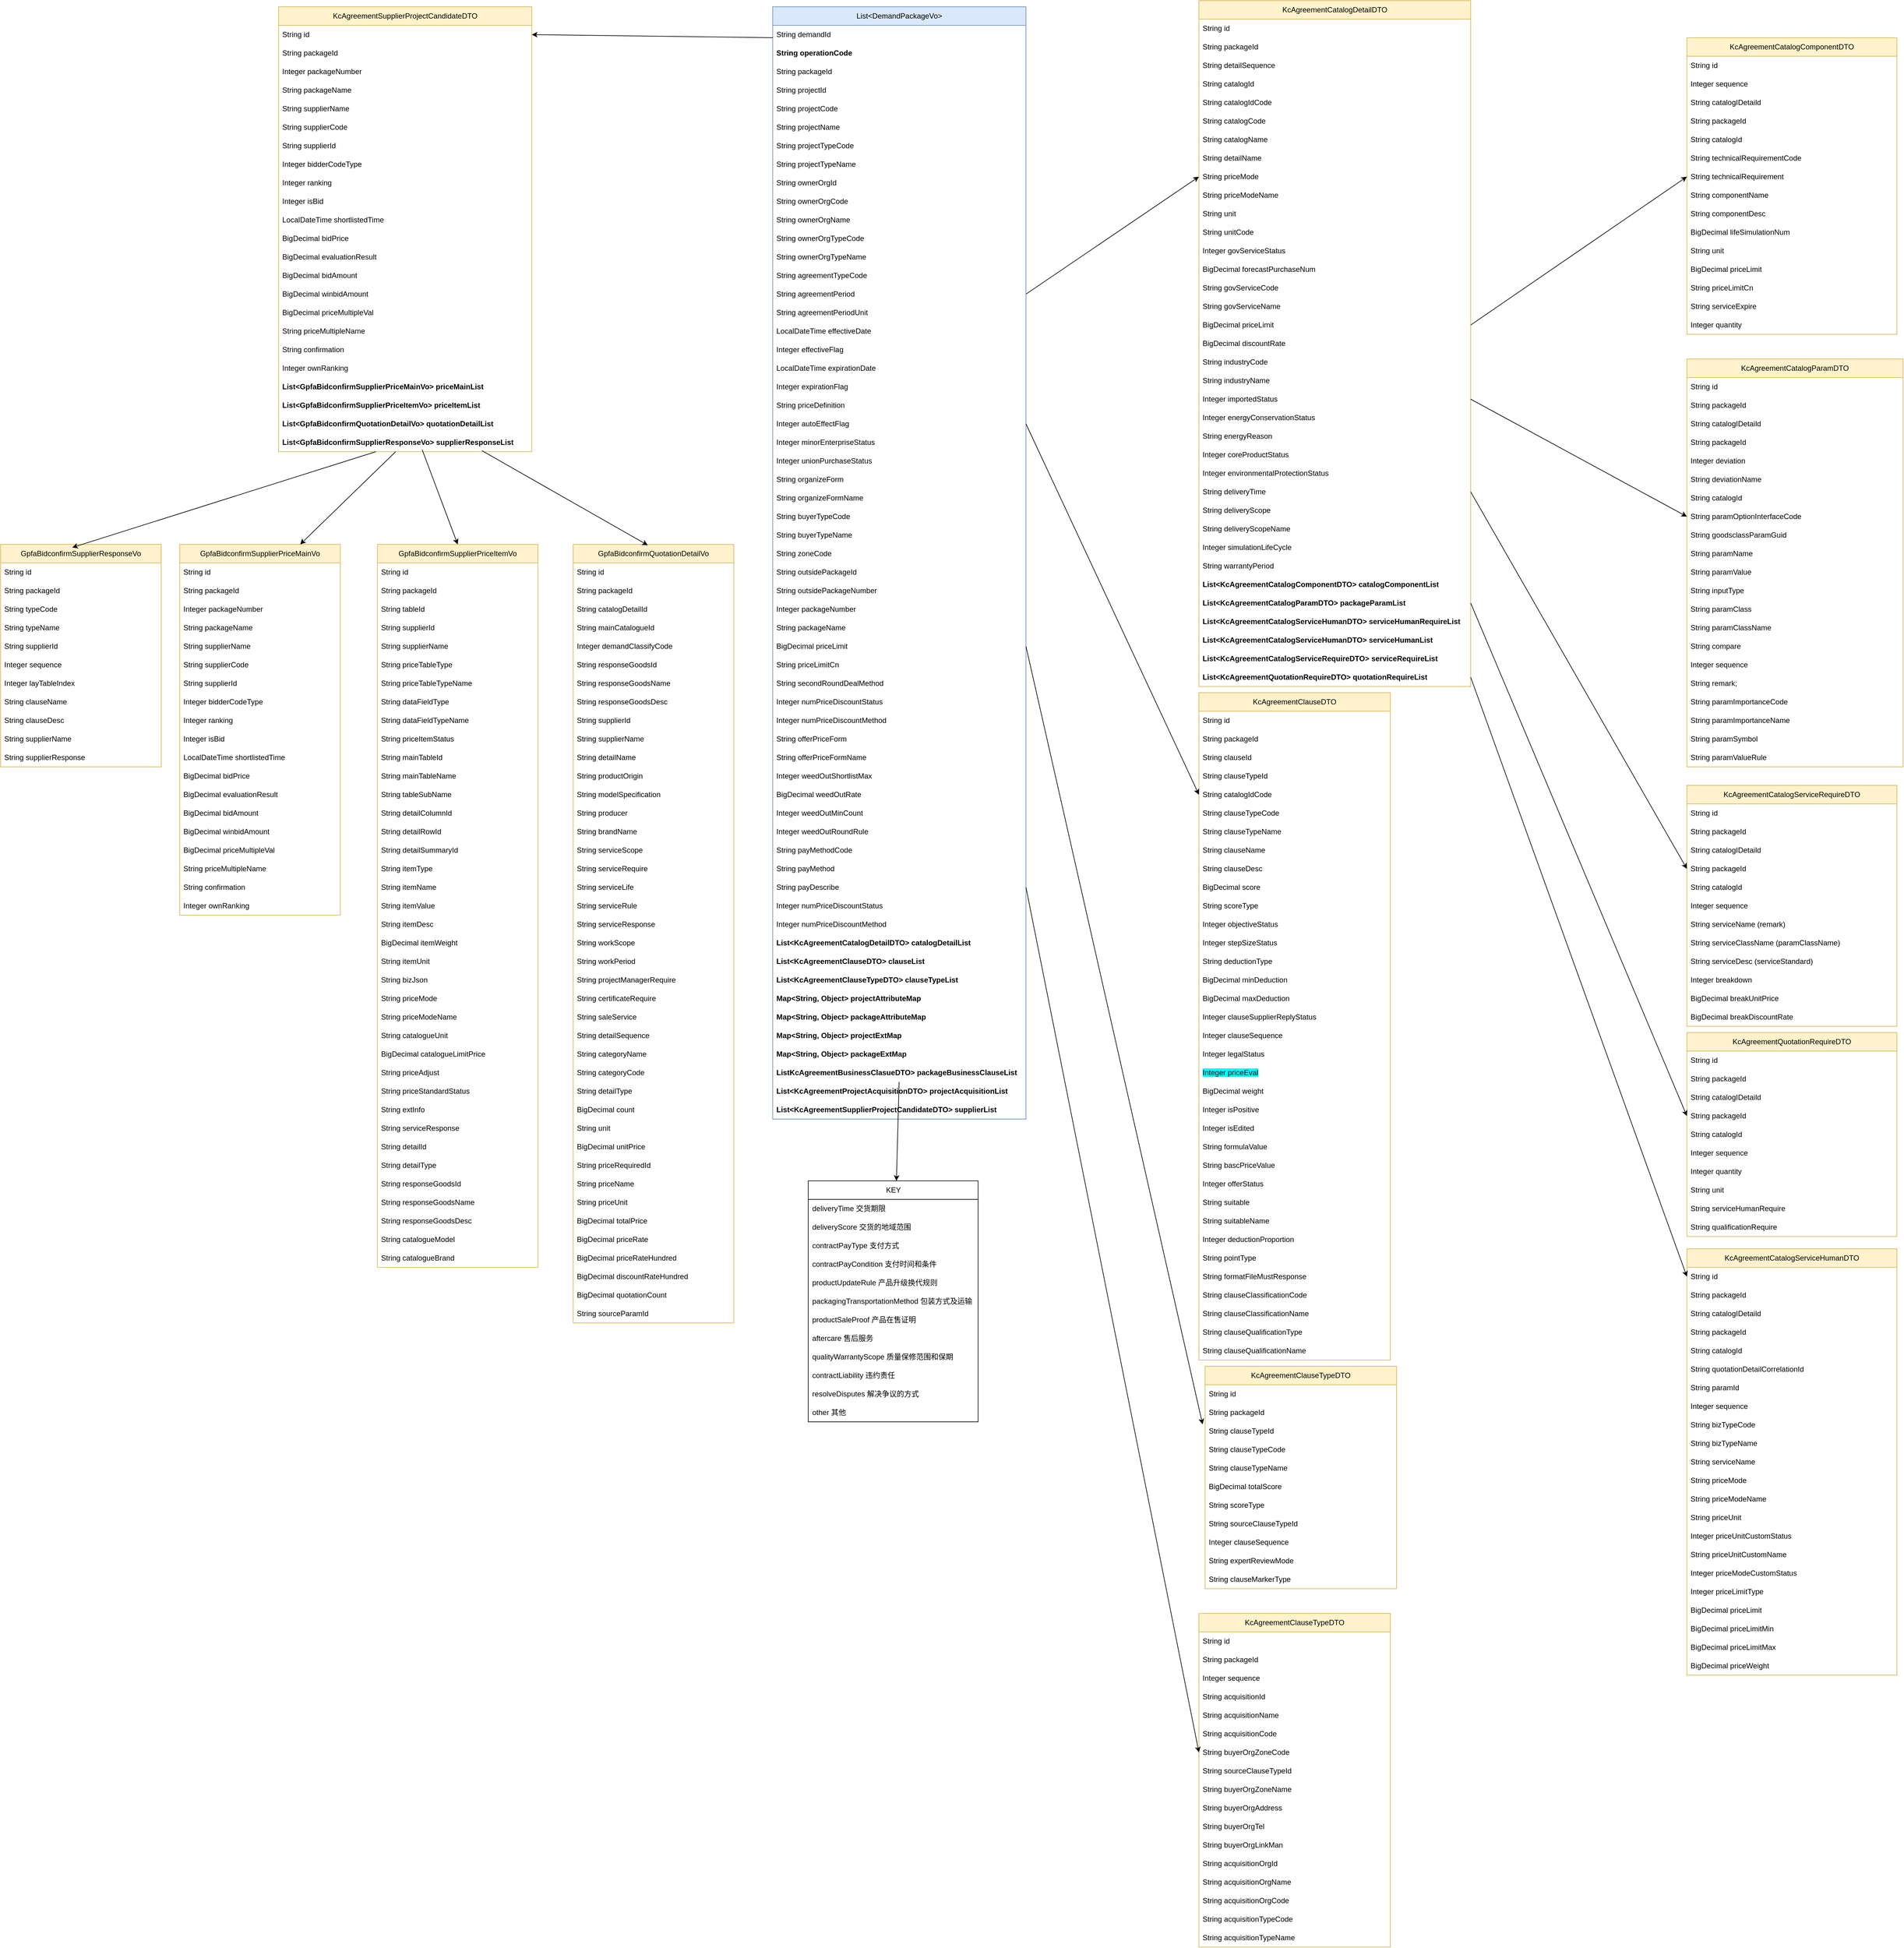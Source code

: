 <mxfile version="24.7.7">
  <diagram name="第 1 页" id="CSqLPtNgL-avwrGDaTlB">
    <mxGraphModel dx="2967" dy="690" grid="1" gridSize="10" guides="1" tooltips="1" connect="1" arrows="1" fold="1" page="1" pageScale="1" pageWidth="827" pageHeight="1169" math="0" shadow="0">
      <root>
        <mxCell id="0" />
        <mxCell id="1" parent="0" />
        <mxCell id="C2iRjYQwUr5vMglBMvX1-1" value="List&amp;lt;DemandPackageVo&amp;gt;" style="swimlane;fontStyle=0;childLayout=stackLayout;horizontal=1;startSize=30;horizontalStack=0;resizeParent=1;resizeParentMax=0;resizeLast=0;collapsible=1;marginBottom=0;whiteSpace=wrap;html=1;fillColor=#dae8fc;strokeColor=#6c8ebf;" parent="1" vertex="1">
          <mxGeometry x="-370" y="30" width="410" height="1800" as="geometry">
            <mxRectangle x="160" y="20" width="60" height="30" as="alternateBounds" />
          </mxGeometry>
        </mxCell>
        <mxCell id="C2iRjYQwUr5vMglBMvX1-3" value="String demandId" style="text;strokeColor=none;fillColor=none;align=left;verticalAlign=middle;spacingLeft=4;spacingRight=4;overflow=hidden;points=[[0,0.5],[1,0.5]];portConstraint=eastwest;rotatable=0;whiteSpace=wrap;html=1;labelBackgroundColor=default;textShadow=0;" parent="C2iRjYQwUr5vMglBMvX1-1" vertex="1">
          <mxGeometry y="30" width="410" height="30" as="geometry" />
        </mxCell>
        <mxCell id="jJFGgtmmb8NNKWefRlXa-54" value="&lt;b&gt;String operationCode&lt;/b&gt;" style="text;strokeColor=none;fillColor=none;align=left;verticalAlign=middle;spacingLeft=4;spacingRight=4;overflow=hidden;points=[[0,0.5],[1,0.5]];portConstraint=eastwest;rotatable=0;whiteSpace=wrap;html=1;labelBackgroundColor=default;textShadow=0;" parent="C2iRjYQwUr5vMglBMvX1-1" vertex="1">
          <mxGeometry y="60" width="410" height="30" as="geometry" />
        </mxCell>
        <mxCell id="m__d6OJdyXCMt7KyZCjO-17" value="String packageId" style="text;strokeColor=none;fillColor=none;align=left;verticalAlign=middle;spacingLeft=4;spacingRight=4;overflow=hidden;points=[[0,0.5],[1,0.5]];portConstraint=eastwest;rotatable=0;whiteSpace=wrap;html=1;" parent="C2iRjYQwUr5vMglBMvX1-1" vertex="1">
          <mxGeometry y="90" width="410" height="30" as="geometry" />
        </mxCell>
        <mxCell id="C2iRjYQwUr5vMglBMvX1-4" value="String projectId" style="text;strokeColor=none;fillColor=none;align=left;verticalAlign=middle;spacingLeft=4;spacingRight=4;overflow=hidden;points=[[0,0.5],[1,0.5]];portConstraint=eastwest;rotatable=0;whiteSpace=wrap;html=1;labelBackgroundColor=default;" parent="C2iRjYQwUr5vMglBMvX1-1" vertex="1">
          <mxGeometry y="120" width="410" height="30" as="geometry" />
        </mxCell>
        <mxCell id="C2iRjYQwUr5vMglBMvX1-77" value="String projectCode" style="text;strokeColor=none;fillColor=none;align=left;verticalAlign=middle;spacingLeft=4;spacingRight=4;overflow=hidden;points=[[0,0.5],[1,0.5]];portConstraint=eastwest;rotatable=0;whiteSpace=wrap;html=1;labelBackgroundColor=default;" parent="C2iRjYQwUr5vMglBMvX1-1" vertex="1">
          <mxGeometry y="150" width="410" height="30" as="geometry" />
        </mxCell>
        <mxCell id="C2iRjYQwUr5vMglBMvX1-76" value="String projectName" style="text;strokeColor=none;fillColor=none;align=left;verticalAlign=middle;spacingLeft=4;spacingRight=4;overflow=hidden;points=[[0,0.5],[1,0.5]];portConstraint=eastwest;rotatable=0;whiteSpace=wrap;html=1;labelBackgroundColor=default;" parent="C2iRjYQwUr5vMglBMvX1-1" vertex="1">
          <mxGeometry y="180" width="410" height="30" as="geometry" />
        </mxCell>
        <mxCell id="C2iRjYQwUr5vMglBMvX1-75" value="String projectTypeCode" style="text;strokeColor=none;fillColor=none;align=left;verticalAlign=middle;spacingLeft=4;spacingRight=4;overflow=hidden;points=[[0,0.5],[1,0.5]];portConstraint=eastwest;rotatable=0;whiteSpace=wrap;html=1;labelBackgroundColor=default;" parent="C2iRjYQwUr5vMglBMvX1-1" vertex="1">
          <mxGeometry y="210" width="410" height="30" as="geometry" />
        </mxCell>
        <mxCell id="C2iRjYQwUr5vMglBMvX1-74" value="String projectTypeName" style="text;strokeColor=none;fillColor=none;align=left;verticalAlign=middle;spacingLeft=4;spacingRight=4;overflow=hidden;points=[[0,0.5],[1,0.5]];portConstraint=eastwest;rotatable=0;whiteSpace=wrap;html=1;labelBackgroundColor=default;" parent="C2iRjYQwUr5vMglBMvX1-1" vertex="1">
          <mxGeometry y="240" width="410" height="30" as="geometry" />
        </mxCell>
        <mxCell id="C2iRjYQwUr5vMglBMvX1-72" value="String ownerOrgId" style="text;strokeColor=none;fillColor=none;align=left;verticalAlign=middle;spacingLeft=4;spacingRight=4;overflow=hidden;points=[[0,0.5],[1,0.5]];portConstraint=eastwest;rotatable=0;whiteSpace=wrap;html=1;labelBackgroundColor=default;" parent="C2iRjYQwUr5vMglBMvX1-1" vertex="1">
          <mxGeometry y="270" width="410" height="30" as="geometry" />
        </mxCell>
        <mxCell id="C2iRjYQwUr5vMglBMvX1-71" value="String ownerOrgCode" style="text;strokeColor=none;fillColor=none;align=left;verticalAlign=middle;spacingLeft=4;spacingRight=4;overflow=hidden;points=[[0,0.5],[1,0.5]];portConstraint=eastwest;rotatable=0;whiteSpace=wrap;html=1;labelBackgroundColor=default;" parent="C2iRjYQwUr5vMglBMvX1-1" vertex="1">
          <mxGeometry y="300" width="410" height="30" as="geometry" />
        </mxCell>
        <mxCell id="C2iRjYQwUr5vMglBMvX1-70" value="String ownerOrgName" style="text;strokeColor=none;fillColor=none;align=left;verticalAlign=middle;spacingLeft=4;spacingRight=4;overflow=hidden;points=[[0,0.5],[1,0.5]];portConstraint=eastwest;rotatable=0;whiteSpace=wrap;html=1;labelBackgroundColor=default;" parent="C2iRjYQwUr5vMglBMvX1-1" vertex="1">
          <mxGeometry y="330" width="410" height="30" as="geometry" />
        </mxCell>
        <mxCell id="C2iRjYQwUr5vMglBMvX1-69" value="String ownerOrgTypeCode" style="text;strokeColor=none;fillColor=none;align=left;verticalAlign=middle;spacingLeft=4;spacingRight=4;overflow=hidden;points=[[0,0.5],[1,0.5]];portConstraint=eastwest;rotatable=0;whiteSpace=wrap;html=1;labelBackgroundColor=default;" parent="C2iRjYQwUr5vMglBMvX1-1" vertex="1">
          <mxGeometry y="360" width="410" height="30" as="geometry" />
        </mxCell>
        <mxCell id="C2iRjYQwUr5vMglBMvX1-68" value="String ownerOrgTypeName" style="text;strokeColor=none;fillColor=none;align=left;verticalAlign=middle;spacingLeft=4;spacingRight=4;overflow=hidden;points=[[0,0.5],[1,0.5]];portConstraint=eastwest;rotatable=0;whiteSpace=wrap;html=1;labelBackgroundColor=default;" parent="C2iRjYQwUr5vMglBMvX1-1" vertex="1">
          <mxGeometry y="390" width="410" height="30" as="geometry" />
        </mxCell>
        <mxCell id="C2iRjYQwUr5vMglBMvX1-67" value="String agreementTypeCode" style="text;strokeColor=none;fillColor=none;align=left;verticalAlign=middle;spacingLeft=4;spacingRight=4;overflow=hidden;points=[[0,0.5],[1,0.5]];portConstraint=eastwest;rotatable=0;whiteSpace=wrap;html=1;labelBackgroundColor=default;" parent="C2iRjYQwUr5vMglBMvX1-1" vertex="1">
          <mxGeometry y="420" width="410" height="30" as="geometry" />
        </mxCell>
        <mxCell id="C2iRjYQwUr5vMglBMvX1-80" value="String agreementPeriod" style="text;strokeColor=none;fillColor=none;align=left;verticalAlign=middle;spacingLeft=4;spacingRight=4;overflow=hidden;points=[[0,0.5],[1,0.5]];portConstraint=eastwest;rotatable=0;whiteSpace=wrap;html=1;labelBackgroundColor=default;" parent="C2iRjYQwUr5vMglBMvX1-1" vertex="1">
          <mxGeometry y="450" width="410" height="30" as="geometry" />
        </mxCell>
        <mxCell id="C2iRjYQwUr5vMglBMvX1-81" value="String agreementPeriodUnit" style="text;strokeColor=none;fillColor=none;align=left;verticalAlign=middle;spacingLeft=4;spacingRight=4;overflow=hidden;points=[[0,0.5],[1,0.5]];portConstraint=eastwest;rotatable=0;whiteSpace=wrap;html=1;labelBackgroundColor=default;" parent="C2iRjYQwUr5vMglBMvX1-1" vertex="1">
          <mxGeometry y="480" width="410" height="30" as="geometry" />
        </mxCell>
        <mxCell id="C2iRjYQwUr5vMglBMvX1-82" value="LocalDateTime effectiveDate" style="text;strokeColor=none;fillColor=none;align=left;verticalAlign=middle;spacingLeft=4;spacingRight=4;overflow=hidden;points=[[0,0.5],[1,0.5]];portConstraint=eastwest;rotatable=0;whiteSpace=wrap;html=1;labelBackgroundColor=default;" parent="C2iRjYQwUr5vMglBMvX1-1" vertex="1">
          <mxGeometry y="510" width="410" height="30" as="geometry" />
        </mxCell>
        <mxCell id="C2iRjYQwUr5vMglBMvX1-83" value="Integer effectiveFlag" style="text;strokeColor=none;fillColor=none;align=left;verticalAlign=middle;spacingLeft=4;spacingRight=4;overflow=hidden;points=[[0,0.5],[1,0.5]];portConstraint=eastwest;rotatable=0;whiteSpace=wrap;html=1;labelBackgroundColor=default;" parent="C2iRjYQwUr5vMglBMvX1-1" vertex="1">
          <mxGeometry y="540" width="410" height="30" as="geometry" />
        </mxCell>
        <mxCell id="C2iRjYQwUr5vMglBMvX1-84" value="LocalDateTime expirationDate" style="text;strokeColor=none;fillColor=none;align=left;verticalAlign=middle;spacingLeft=4;spacingRight=4;overflow=hidden;points=[[0,0.5],[1,0.5]];portConstraint=eastwest;rotatable=0;whiteSpace=wrap;html=1;labelBackgroundColor=default;" parent="C2iRjYQwUr5vMglBMvX1-1" vertex="1">
          <mxGeometry y="570" width="410" height="30" as="geometry" />
        </mxCell>
        <mxCell id="C2iRjYQwUr5vMglBMvX1-85" value="Integer expirationFlag" style="text;strokeColor=none;fillColor=none;align=left;verticalAlign=middle;spacingLeft=4;spacingRight=4;overflow=hidden;points=[[0,0.5],[1,0.5]];portConstraint=eastwest;rotatable=0;whiteSpace=wrap;html=1;labelBackgroundColor=default;" parent="C2iRjYQwUr5vMglBMvX1-1" vertex="1">
          <mxGeometry y="600" width="410" height="30" as="geometry" />
        </mxCell>
        <mxCell id="C2iRjYQwUr5vMglBMvX1-87" value="String priceDefinition" style="text;strokeColor=none;fillColor=none;align=left;verticalAlign=middle;spacingLeft=4;spacingRight=4;overflow=hidden;points=[[0,0.5],[1,0.5]];portConstraint=eastwest;rotatable=0;whiteSpace=wrap;html=1;labelBackgroundColor=default;" parent="C2iRjYQwUr5vMglBMvX1-1" vertex="1">
          <mxGeometry y="630" width="410" height="30" as="geometry" />
        </mxCell>
        <mxCell id="C2iRjYQwUr5vMglBMvX1-88" value="Integer autoEffectFlag" style="text;strokeColor=none;fillColor=none;align=left;verticalAlign=middle;spacingLeft=4;spacingRight=4;overflow=hidden;points=[[0,0.5],[1,0.5]];portConstraint=eastwest;rotatable=0;whiteSpace=wrap;html=1;labelBackgroundColor=default;" parent="C2iRjYQwUr5vMglBMvX1-1" vertex="1">
          <mxGeometry y="660" width="410" height="30" as="geometry" />
        </mxCell>
        <mxCell id="C2iRjYQwUr5vMglBMvX1-89" value="Integer minorEnterpriseStatus" style="text;strokeColor=none;fillColor=none;align=left;verticalAlign=middle;spacingLeft=4;spacingRight=4;overflow=hidden;points=[[0,0.5],[1,0.5]];portConstraint=eastwest;rotatable=0;whiteSpace=wrap;html=1;labelBackgroundColor=default;" parent="C2iRjYQwUr5vMglBMvX1-1" vertex="1">
          <mxGeometry y="690" width="410" height="30" as="geometry" />
        </mxCell>
        <mxCell id="C2iRjYQwUr5vMglBMvX1-90" value="Integer unionPurchaseStatus" style="text;strokeColor=none;fillColor=none;align=left;verticalAlign=middle;spacingLeft=4;spacingRight=4;overflow=hidden;points=[[0,0.5],[1,0.5]];portConstraint=eastwest;rotatable=0;whiteSpace=wrap;html=1;labelBackgroundColor=default;" parent="C2iRjYQwUr5vMglBMvX1-1" vertex="1">
          <mxGeometry y="720" width="410" height="30" as="geometry" />
        </mxCell>
        <mxCell id="m__d6OJdyXCMt7KyZCjO-4" value="String organizeForm" style="text;strokeColor=none;fillColor=none;align=left;verticalAlign=middle;spacingLeft=4;spacingRight=4;overflow=hidden;points=[[0,0.5],[1,0.5]];portConstraint=eastwest;rotatable=0;whiteSpace=wrap;html=1;" parent="C2iRjYQwUr5vMglBMvX1-1" vertex="1">
          <mxGeometry y="750" width="410" height="30" as="geometry" />
        </mxCell>
        <mxCell id="m__d6OJdyXCMt7KyZCjO-3" value="String organizeFormName" style="text;strokeColor=none;fillColor=none;align=left;verticalAlign=middle;spacingLeft=4;spacingRight=4;overflow=hidden;points=[[0,0.5],[1,0.5]];portConstraint=eastwest;rotatable=0;whiteSpace=wrap;html=1;" parent="C2iRjYQwUr5vMglBMvX1-1" vertex="1">
          <mxGeometry y="780" width="410" height="30" as="geometry" />
        </mxCell>
        <mxCell id="m__d6OJdyXCMt7KyZCjO-7" value="String buyerTypeCode" style="text;strokeColor=none;fillColor=none;align=left;verticalAlign=middle;spacingLeft=4;spacingRight=4;overflow=hidden;points=[[0,0.5],[1,0.5]];portConstraint=eastwest;rotatable=0;whiteSpace=wrap;html=1;labelBackgroundColor=default;" parent="C2iRjYQwUr5vMglBMvX1-1" vertex="1">
          <mxGeometry y="810" width="410" height="30" as="geometry" />
        </mxCell>
        <mxCell id="m__d6OJdyXCMt7KyZCjO-6" value="String buyerTypeName" style="text;strokeColor=none;fillColor=none;align=left;verticalAlign=middle;spacingLeft=4;spacingRight=4;overflow=hidden;points=[[0,0.5],[1,0.5]];portConstraint=eastwest;rotatable=0;whiteSpace=wrap;html=1;labelBackgroundColor=default;" parent="C2iRjYQwUr5vMglBMvX1-1" vertex="1">
          <mxGeometry y="840" width="410" height="30" as="geometry" />
        </mxCell>
        <mxCell id="m__d6OJdyXCMt7KyZCjO-5" value="String zoneCode" style="text;strokeColor=none;fillColor=none;align=left;verticalAlign=middle;spacingLeft=4;spacingRight=4;overflow=hidden;points=[[0,0.5],[1,0.5]];portConstraint=eastwest;rotatable=0;whiteSpace=wrap;html=1;labelBackgroundColor=default;" parent="C2iRjYQwUr5vMglBMvX1-1" vertex="1">
          <mxGeometry y="870" width="410" height="30" as="geometry" />
        </mxCell>
        <mxCell id="m__d6OJdyXCMt7KyZCjO-27" value="String outsidePackageId" style="text;strokeColor=none;fillColor=none;align=left;verticalAlign=middle;spacingLeft=4;spacingRight=4;overflow=hidden;points=[[0,0.5],[1,0.5]];portConstraint=eastwest;rotatable=0;whiteSpace=wrap;html=1;" parent="C2iRjYQwUr5vMglBMvX1-1" vertex="1">
          <mxGeometry y="900" width="410" height="30" as="geometry" />
        </mxCell>
        <mxCell id="m__d6OJdyXCMt7KyZCjO-28" value="String outsidePackageNumber" style="text;strokeColor=none;fillColor=none;align=left;verticalAlign=middle;spacingLeft=4;spacingRight=4;overflow=hidden;points=[[0,0.5],[1,0.5]];portConstraint=eastwest;rotatable=0;whiteSpace=wrap;html=1;" parent="C2iRjYQwUr5vMglBMvX1-1" vertex="1">
          <mxGeometry y="930" width="410" height="30" as="geometry" />
        </mxCell>
        <mxCell id="m__d6OJdyXCMt7KyZCjO-16" value="Integer packageNumber" style="text;strokeColor=none;fillColor=none;align=left;verticalAlign=middle;spacingLeft=4;spacingRight=4;overflow=hidden;points=[[0,0.5],[1,0.5]];portConstraint=eastwest;rotatable=0;whiteSpace=wrap;html=1;" parent="C2iRjYQwUr5vMglBMvX1-1" vertex="1">
          <mxGeometry y="960" width="410" height="30" as="geometry" />
        </mxCell>
        <mxCell id="m__d6OJdyXCMt7KyZCjO-15" value="String packageName" style="text;strokeColor=none;fillColor=none;align=left;verticalAlign=middle;spacingLeft=4;spacingRight=4;overflow=hidden;points=[[0,0.5],[1,0.5]];portConstraint=eastwest;rotatable=0;whiteSpace=wrap;html=1;" parent="C2iRjYQwUr5vMglBMvX1-1" vertex="1">
          <mxGeometry y="990" width="410" height="30" as="geometry" />
        </mxCell>
        <mxCell id="m__d6OJdyXCMt7KyZCjO-14" value="BigDecimal priceLimit" style="text;strokeColor=none;fillColor=none;align=left;verticalAlign=middle;spacingLeft=4;spacingRight=4;overflow=hidden;points=[[0,0.5],[1,0.5]];portConstraint=eastwest;rotatable=0;whiteSpace=wrap;html=1;" parent="C2iRjYQwUr5vMglBMvX1-1" vertex="1">
          <mxGeometry y="1020" width="410" height="30" as="geometry" />
        </mxCell>
        <mxCell id="m__d6OJdyXCMt7KyZCjO-13" value="String priceLimitCn" style="text;strokeColor=none;fillColor=none;align=left;verticalAlign=middle;spacingLeft=4;spacingRight=4;overflow=hidden;points=[[0,0.5],[1,0.5]];portConstraint=eastwest;rotatable=0;whiteSpace=wrap;html=1;" parent="C2iRjYQwUr5vMglBMvX1-1" vertex="1">
          <mxGeometry y="1050" width="410" height="30" as="geometry" />
        </mxCell>
        <mxCell id="m__d6OJdyXCMt7KyZCjO-12" value="String secondRoundDealMethod" style="text;strokeColor=none;fillColor=none;align=left;verticalAlign=middle;spacingLeft=4;spacingRight=4;overflow=hidden;points=[[0,0.5],[1,0.5]];portConstraint=eastwest;rotatable=0;whiteSpace=wrap;html=1;" parent="C2iRjYQwUr5vMglBMvX1-1" vertex="1">
          <mxGeometry y="1080" width="410" height="30" as="geometry" />
        </mxCell>
        <mxCell id="m__d6OJdyXCMt7KyZCjO-11" value="Integer numPriceDiscountStatus" style="text;strokeColor=none;fillColor=none;align=left;verticalAlign=middle;spacingLeft=4;spacingRight=4;overflow=hidden;points=[[0,0.5],[1,0.5]];portConstraint=eastwest;rotatable=0;whiteSpace=wrap;html=1;" parent="C2iRjYQwUr5vMglBMvX1-1" vertex="1">
          <mxGeometry y="1110" width="410" height="30" as="geometry" />
        </mxCell>
        <mxCell id="m__d6OJdyXCMt7KyZCjO-10" value="Integer numPriceDiscountMethod" style="text;strokeColor=none;fillColor=none;align=left;verticalAlign=middle;spacingLeft=4;spacingRight=4;overflow=hidden;points=[[0,0.5],[1,0.5]];portConstraint=eastwest;rotatable=0;whiteSpace=wrap;html=1;" parent="C2iRjYQwUr5vMglBMvX1-1" vertex="1">
          <mxGeometry y="1140" width="410" height="30" as="geometry" />
        </mxCell>
        <mxCell id="m__d6OJdyXCMt7KyZCjO-9" value="String offerPriceForm" style="text;strokeColor=none;fillColor=none;align=left;verticalAlign=middle;spacingLeft=4;spacingRight=4;overflow=hidden;points=[[0,0.5],[1,0.5]];portConstraint=eastwest;rotatable=0;whiteSpace=wrap;html=1;" parent="C2iRjYQwUr5vMglBMvX1-1" vertex="1">
          <mxGeometry y="1170" width="410" height="30" as="geometry" />
        </mxCell>
        <mxCell id="m__d6OJdyXCMt7KyZCjO-8" value="String offerPriceFormName" style="text;strokeColor=none;fillColor=none;align=left;verticalAlign=middle;spacingLeft=4;spacingRight=4;overflow=hidden;points=[[0,0.5],[1,0.5]];portConstraint=eastwest;rotatable=0;whiteSpace=wrap;html=1;" parent="C2iRjYQwUr5vMglBMvX1-1" vertex="1">
          <mxGeometry y="1200" width="410" height="30" as="geometry" />
        </mxCell>
        <mxCell id="m__d6OJdyXCMt7KyZCjO-1" value="Integer weedOutShortlistMax" style="text;strokeColor=none;fillColor=none;align=left;verticalAlign=middle;spacingLeft=4;spacingRight=4;overflow=hidden;points=[[0,0.5],[1,0.5]];portConstraint=eastwest;rotatable=0;whiteSpace=wrap;html=1;" parent="C2iRjYQwUr5vMglBMvX1-1" vertex="1">
          <mxGeometry y="1230" width="410" height="30" as="geometry" />
        </mxCell>
        <mxCell id="m__d6OJdyXCMt7KyZCjO-26" value="BigDecimal weedOutRate" style="text;strokeColor=none;fillColor=none;align=left;verticalAlign=middle;spacingLeft=4;spacingRight=4;overflow=hidden;points=[[0,0.5],[1,0.5]];portConstraint=eastwest;rotatable=0;whiteSpace=wrap;html=1;" parent="C2iRjYQwUr5vMglBMvX1-1" vertex="1">
          <mxGeometry y="1260" width="410" height="30" as="geometry" />
        </mxCell>
        <mxCell id="m__d6OJdyXCMt7KyZCjO-25" value="Integer weedOutMinCount" style="text;strokeColor=none;fillColor=none;align=left;verticalAlign=middle;spacingLeft=4;spacingRight=4;overflow=hidden;points=[[0,0.5],[1,0.5]];portConstraint=eastwest;rotatable=0;whiteSpace=wrap;html=1;" parent="C2iRjYQwUr5vMglBMvX1-1" vertex="1">
          <mxGeometry y="1290" width="410" height="30" as="geometry" />
        </mxCell>
        <mxCell id="m__d6OJdyXCMt7KyZCjO-24" value="Integer weedOutRoundRule" style="text;strokeColor=none;fillColor=none;align=left;verticalAlign=middle;spacingLeft=4;spacingRight=4;overflow=hidden;points=[[0,0.5],[1,0.5]];portConstraint=eastwest;rotatable=0;whiteSpace=wrap;html=1;" parent="C2iRjYQwUr5vMglBMvX1-1" vertex="1">
          <mxGeometry y="1320" width="410" height="30" as="geometry" />
        </mxCell>
        <mxCell id="m__d6OJdyXCMt7KyZCjO-23" value="String payMethodCode" style="text;strokeColor=none;fillColor=none;align=left;verticalAlign=middle;spacingLeft=4;spacingRight=4;overflow=hidden;points=[[0,0.5],[1,0.5]];portConstraint=eastwest;rotatable=0;whiteSpace=wrap;html=1;" parent="C2iRjYQwUr5vMglBMvX1-1" vertex="1">
          <mxGeometry y="1350" width="410" height="30" as="geometry" />
        </mxCell>
        <mxCell id="m__d6OJdyXCMt7KyZCjO-22" value="String payMethod" style="text;strokeColor=none;fillColor=none;align=left;verticalAlign=middle;spacingLeft=4;spacingRight=4;overflow=hidden;points=[[0,0.5],[1,0.5]];portConstraint=eastwest;rotatable=0;whiteSpace=wrap;html=1;" parent="C2iRjYQwUr5vMglBMvX1-1" vertex="1">
          <mxGeometry y="1380" width="410" height="30" as="geometry" />
        </mxCell>
        <mxCell id="m__d6OJdyXCMt7KyZCjO-21" value="String payDescribe" style="text;strokeColor=none;fillColor=none;align=left;verticalAlign=middle;spacingLeft=4;spacingRight=4;overflow=hidden;points=[[0,0.5],[1,0.5]];portConstraint=eastwest;rotatable=0;whiteSpace=wrap;html=1;" parent="C2iRjYQwUr5vMglBMvX1-1" vertex="1">
          <mxGeometry y="1410" width="410" height="30" as="geometry" />
        </mxCell>
        <mxCell id="m__d6OJdyXCMt7KyZCjO-20" value="Integer numPriceDiscountStatus" style="text;strokeColor=none;fillColor=none;align=left;verticalAlign=middle;spacingLeft=4;spacingRight=4;overflow=hidden;points=[[0,0.5],[1,0.5]];portConstraint=eastwest;rotatable=0;whiteSpace=wrap;html=1;" parent="C2iRjYQwUr5vMglBMvX1-1" vertex="1">
          <mxGeometry y="1440" width="410" height="30" as="geometry" />
        </mxCell>
        <mxCell id="m__d6OJdyXCMt7KyZCjO-19" value="Integer numPriceDiscountMethod" style="text;strokeColor=none;fillColor=none;align=left;verticalAlign=middle;spacingLeft=4;spacingRight=4;overflow=hidden;points=[[0,0.5],[1,0.5]];portConstraint=eastwest;rotatable=0;whiteSpace=wrap;html=1;" parent="C2iRjYQwUr5vMglBMvX1-1" vertex="1">
          <mxGeometry y="1470" width="410" height="30" as="geometry" />
        </mxCell>
        <mxCell id="m__d6OJdyXCMt7KyZCjO-18" value="List&amp;lt;KcAgreementCatalogDetailDTO&amp;gt; catalogDetailList" style="text;strokeColor=none;fillColor=none;align=left;verticalAlign=middle;spacingLeft=4;spacingRight=4;overflow=hidden;points=[[0,0.5],[1,0.5]];portConstraint=eastwest;rotatable=0;whiteSpace=wrap;html=1;fontStyle=1" parent="C2iRjYQwUr5vMglBMvX1-1" vertex="1">
          <mxGeometry y="1500" width="410" height="30" as="geometry" />
        </mxCell>
        <mxCell id="m__d6OJdyXCMt7KyZCjO-164" value="List&amp;lt;KcAgreementClauseDTO&amp;gt; clauseList" style="text;strokeColor=none;fillColor=none;align=left;verticalAlign=middle;spacingLeft=4;spacingRight=4;overflow=hidden;points=[[0,0.5],[1,0.5]];portConstraint=eastwest;rotatable=0;whiteSpace=wrap;html=1;fontStyle=1" parent="C2iRjYQwUr5vMglBMvX1-1" vertex="1">
          <mxGeometry y="1530" width="410" height="30" as="geometry" />
        </mxCell>
        <mxCell id="m__d6OJdyXCMt7KyZCjO-166" value="List&amp;lt;KcAgreementClauseTypeDTO&amp;gt; clauseTypeList" style="text;strokeColor=none;fillColor=none;align=left;verticalAlign=middle;spacingLeft=4;spacingRight=4;overflow=hidden;points=[[0,0.5],[1,0.5]];portConstraint=eastwest;rotatable=0;whiteSpace=wrap;html=1;fontStyle=1" parent="C2iRjYQwUr5vMglBMvX1-1" vertex="1">
          <mxGeometry y="1560" width="410" height="30" as="geometry" />
        </mxCell>
        <mxCell id="m__d6OJdyXCMt7KyZCjO-165" value="Map&amp;lt;String, Object&amp;gt; projectAttributeMap" style="text;strokeColor=none;fillColor=none;align=left;verticalAlign=middle;spacingLeft=4;spacingRight=4;overflow=hidden;points=[[0,0.5],[1,0.5]];portConstraint=eastwest;rotatable=0;whiteSpace=wrap;html=1;fontStyle=1" parent="C2iRjYQwUr5vMglBMvX1-1" vertex="1">
          <mxGeometry y="1590" width="410" height="30" as="geometry" />
        </mxCell>
        <mxCell id="JMdAkeIzqonVhZbLqowp-1" value="Map&amp;lt;String, Object&amp;gt; packageAttributeMap" style="text;strokeColor=none;fillColor=none;align=left;verticalAlign=middle;spacingLeft=4;spacingRight=4;overflow=hidden;points=[[0,0.5],[1,0.5]];portConstraint=eastwest;rotatable=0;whiteSpace=wrap;html=1;fontStyle=1" parent="C2iRjYQwUr5vMglBMvX1-1" vertex="1">
          <mxGeometry y="1620" width="410" height="30" as="geometry" />
        </mxCell>
        <mxCell id="m__d6OJdyXCMt7KyZCjO-167" value="Map&amp;lt;String, Object&amp;gt; projectExtMap" style="text;strokeColor=none;fillColor=none;align=left;verticalAlign=middle;spacingLeft=4;spacingRight=4;overflow=hidden;points=[[0,0.5],[1,0.5]];portConstraint=eastwest;rotatable=0;whiteSpace=wrap;html=1;fontStyle=1" parent="C2iRjYQwUr5vMglBMvX1-1" vertex="1">
          <mxGeometry y="1650" width="410" height="30" as="geometry" />
        </mxCell>
        <mxCell id="JMdAkeIzqonVhZbLqowp-2" value="Map&amp;lt;String, Object&amp;gt; packageExtMap" style="text;strokeColor=none;fillColor=none;align=left;verticalAlign=middle;spacingLeft=4;spacingRight=4;overflow=hidden;points=[[0,0.5],[1,0.5]];portConstraint=eastwest;rotatable=0;whiteSpace=wrap;html=1;fontStyle=1" parent="C2iRjYQwUr5vMglBMvX1-1" vertex="1">
          <mxGeometry y="1680" width="410" height="30" as="geometry" />
        </mxCell>
        <mxCell id="jJFGgtmmb8NNKWefRlXa-52" value="ListKcAgreementBusinessClasueDTO&amp;gt; packageBusinessClauseList" style="text;strokeColor=none;fillColor=none;align=left;verticalAlign=middle;spacingLeft=4;spacingRight=4;overflow=hidden;points=[[0,0.5],[1,0.5]];portConstraint=eastwest;rotatable=0;whiteSpace=wrap;html=1;fontStyle=1" parent="C2iRjYQwUr5vMglBMvX1-1" vertex="1">
          <mxGeometry y="1710" width="410" height="30" as="geometry" />
        </mxCell>
        <mxCell id="jJFGgtmmb8NNKWefRlXa-29" value="List&amp;lt;KcAgreementProjectAcquisitionDTO&amp;gt; projectAcquisitionList" style="text;strokeColor=none;fillColor=none;align=left;verticalAlign=middle;spacingLeft=4;spacingRight=4;overflow=hidden;points=[[0,0.5],[1,0.5]];portConstraint=eastwest;rotatable=0;whiteSpace=wrap;html=1;fontStyle=1" parent="C2iRjYQwUr5vMglBMvX1-1" vertex="1">
          <mxGeometry y="1740" width="410" height="30" as="geometry" />
        </mxCell>
        <mxCell id="m__d6OJdyXCMt7KyZCjO-168" value="List&amp;lt;KcAgreementSupplierProjectCandidateDTO&amp;gt; supplierList" style="text;strokeColor=none;fillColor=none;align=left;verticalAlign=middle;spacingLeft=4;spacingRight=4;overflow=hidden;points=[[0,0.5],[1,0.5]];portConstraint=eastwest;rotatable=0;whiteSpace=wrap;html=1;fontStyle=1" parent="C2iRjYQwUr5vMglBMvX1-1" vertex="1">
          <mxGeometry y="1770" width="410" height="30" as="geometry" />
        </mxCell>
        <mxCell id="m__d6OJdyXCMt7KyZCjO-29" value="KcAgreementCatalogDetailDTO" style="swimlane;fontStyle=0;childLayout=stackLayout;horizontal=1;startSize=30;horizontalStack=0;resizeParent=1;resizeParentMax=0;resizeLast=0;collapsible=1;marginBottom=0;whiteSpace=wrap;html=1;fillColor=#fff2cc;strokeColor=#d6b656;" parent="1" vertex="1">
          <mxGeometry x="320" y="20" width="440" height="1110" as="geometry">
            <mxRectangle x="70" y="50" width="60" height="30" as="alternateBounds" />
          </mxGeometry>
        </mxCell>
        <mxCell id="m__d6OJdyXCMt7KyZCjO-30" value="String id" style="text;strokeColor=none;fillColor=none;align=left;verticalAlign=middle;spacingLeft=4;spacingRight=4;overflow=hidden;points=[[0,0.5],[1,0.5]];portConstraint=eastwest;rotatable=0;whiteSpace=wrap;html=1;labelBackgroundColor=default;fontFamily=Helvetica;" parent="m__d6OJdyXCMt7KyZCjO-29" vertex="1">
          <mxGeometry y="30" width="440" height="30" as="geometry" />
        </mxCell>
        <mxCell id="m__d6OJdyXCMt7KyZCjO-31" value="String packageId" style="text;strokeColor=none;fillColor=none;align=left;verticalAlign=middle;spacingLeft=4;spacingRight=4;overflow=hidden;points=[[0,0.5],[1,0.5]];portConstraint=eastwest;rotatable=0;whiteSpace=wrap;html=1;labelBackgroundColor=default;textShadow=0;" parent="m__d6OJdyXCMt7KyZCjO-29" vertex="1">
          <mxGeometry y="60" width="440" height="30" as="geometry" />
        </mxCell>
        <mxCell id="m__d6OJdyXCMt7KyZCjO-32" value="String detailSequence" style="text;strokeColor=none;fillColor=none;align=left;verticalAlign=middle;spacingLeft=4;spacingRight=4;overflow=hidden;points=[[0,0.5],[1,0.5]];portConstraint=eastwest;rotatable=0;whiteSpace=wrap;html=1;labelBackgroundColor=default;" parent="m__d6OJdyXCMt7KyZCjO-29" vertex="1">
          <mxGeometry y="90" width="440" height="30" as="geometry" />
        </mxCell>
        <mxCell id="m__d6OJdyXCMt7KyZCjO-33" value="String catalogId" style="text;strokeColor=none;fillColor=none;align=left;verticalAlign=middle;spacingLeft=4;spacingRight=4;overflow=hidden;points=[[0,0.5],[1,0.5]];portConstraint=eastwest;rotatable=0;whiteSpace=wrap;html=1;labelBackgroundColor=default;" parent="m__d6OJdyXCMt7KyZCjO-29" vertex="1">
          <mxGeometry y="120" width="440" height="30" as="geometry" />
        </mxCell>
        <mxCell id="m__d6OJdyXCMt7KyZCjO-34" value="String catalogIdCode" style="text;strokeColor=none;fillColor=none;align=left;verticalAlign=middle;spacingLeft=4;spacingRight=4;overflow=hidden;points=[[0,0.5],[1,0.5]];portConstraint=eastwest;rotatable=0;whiteSpace=wrap;html=1;labelBackgroundColor=default;" parent="m__d6OJdyXCMt7KyZCjO-29" vertex="1">
          <mxGeometry y="150" width="440" height="30" as="geometry" />
        </mxCell>
        <mxCell id="m__d6OJdyXCMt7KyZCjO-35" value="String catalogCode" style="text;strokeColor=none;fillColor=none;align=left;verticalAlign=middle;spacingLeft=4;spacingRight=4;overflow=hidden;points=[[0,0.5],[1,0.5]];portConstraint=eastwest;rotatable=0;whiteSpace=wrap;html=1;labelBackgroundColor=default;" parent="m__d6OJdyXCMt7KyZCjO-29" vertex="1">
          <mxGeometry y="180" width="440" height="30" as="geometry" />
        </mxCell>
        <mxCell id="m__d6OJdyXCMt7KyZCjO-36" value="String catalogName" style="text;strokeColor=none;fillColor=none;align=left;verticalAlign=middle;spacingLeft=4;spacingRight=4;overflow=hidden;points=[[0,0.5],[1,0.5]];portConstraint=eastwest;rotatable=0;whiteSpace=wrap;html=1;labelBackgroundColor=default;" parent="m__d6OJdyXCMt7KyZCjO-29" vertex="1">
          <mxGeometry y="210" width="440" height="30" as="geometry" />
        </mxCell>
        <mxCell id="m__d6OJdyXCMt7KyZCjO-37" value="String detailName" style="text;strokeColor=none;fillColor=none;align=left;verticalAlign=middle;spacingLeft=4;spacingRight=4;overflow=hidden;points=[[0,0.5],[1,0.5]];portConstraint=eastwest;rotatable=0;whiteSpace=wrap;html=1;labelBackgroundColor=default;" parent="m__d6OJdyXCMt7KyZCjO-29" vertex="1">
          <mxGeometry y="240" width="440" height="30" as="geometry" />
        </mxCell>
        <mxCell id="m__d6OJdyXCMt7KyZCjO-38" value="String priceMode" style="text;strokeColor=none;fillColor=none;align=left;verticalAlign=middle;spacingLeft=4;spacingRight=4;overflow=hidden;points=[[0,0.5],[1,0.5]];portConstraint=eastwest;rotatable=0;whiteSpace=wrap;html=1;labelBackgroundColor=default;" parent="m__d6OJdyXCMt7KyZCjO-29" vertex="1">
          <mxGeometry y="270" width="440" height="30" as="geometry" />
        </mxCell>
        <mxCell id="m__d6OJdyXCMt7KyZCjO-39" value="String priceModeName" style="text;strokeColor=none;fillColor=none;align=left;verticalAlign=middle;spacingLeft=4;spacingRight=4;overflow=hidden;points=[[0,0.5],[1,0.5]];portConstraint=eastwest;rotatable=0;whiteSpace=wrap;html=1;labelBackgroundColor=default;" parent="m__d6OJdyXCMt7KyZCjO-29" vertex="1">
          <mxGeometry y="300" width="440" height="30" as="geometry" />
        </mxCell>
        <mxCell id="m__d6OJdyXCMt7KyZCjO-40" value="String unit" style="text;strokeColor=none;fillColor=none;align=left;verticalAlign=middle;spacingLeft=4;spacingRight=4;overflow=hidden;points=[[0,0.5],[1,0.5]];portConstraint=eastwest;rotatable=0;whiteSpace=wrap;html=1;labelBackgroundColor=default;" parent="m__d6OJdyXCMt7KyZCjO-29" vertex="1">
          <mxGeometry y="330" width="440" height="30" as="geometry" />
        </mxCell>
        <mxCell id="m__d6OJdyXCMt7KyZCjO-41" value="String unitCode" style="text;strokeColor=none;fillColor=none;align=left;verticalAlign=middle;spacingLeft=4;spacingRight=4;overflow=hidden;points=[[0,0.5],[1,0.5]];portConstraint=eastwest;rotatable=0;whiteSpace=wrap;html=1;labelBackgroundColor=default;" parent="m__d6OJdyXCMt7KyZCjO-29" vertex="1">
          <mxGeometry y="360" width="440" height="30" as="geometry" />
        </mxCell>
        <mxCell id="m__d6OJdyXCMt7KyZCjO-42" value="Integer govServiceStatus" style="text;strokeColor=none;fillColor=none;align=left;verticalAlign=middle;spacingLeft=4;spacingRight=4;overflow=hidden;points=[[0,0.5],[1,0.5]];portConstraint=eastwest;rotatable=0;whiteSpace=wrap;html=1;labelBackgroundColor=default;" parent="m__d6OJdyXCMt7KyZCjO-29" vertex="1">
          <mxGeometry y="390" width="440" height="30" as="geometry" />
        </mxCell>
        <mxCell id="m__d6OJdyXCMt7KyZCjO-43" value="BigDecimal forecastPurchaseNum" style="text;strokeColor=none;fillColor=none;align=left;verticalAlign=middle;spacingLeft=4;spacingRight=4;overflow=hidden;points=[[0,0.5],[1,0.5]];portConstraint=eastwest;rotatable=0;whiteSpace=wrap;html=1;labelBackgroundColor=default;" parent="m__d6OJdyXCMt7KyZCjO-29" vertex="1">
          <mxGeometry y="420" width="440" height="30" as="geometry" />
        </mxCell>
        <mxCell id="m__d6OJdyXCMt7KyZCjO-44" value="String govServiceCode" style="text;strokeColor=none;fillColor=none;align=left;verticalAlign=middle;spacingLeft=4;spacingRight=4;overflow=hidden;points=[[0,0.5],[1,0.5]];portConstraint=eastwest;rotatable=0;whiteSpace=wrap;html=1;labelBackgroundColor=default;" parent="m__d6OJdyXCMt7KyZCjO-29" vertex="1">
          <mxGeometry y="450" width="440" height="30" as="geometry" />
        </mxCell>
        <mxCell id="m__d6OJdyXCMt7KyZCjO-45" value="String govServiceName" style="text;strokeColor=none;fillColor=none;align=left;verticalAlign=middle;spacingLeft=4;spacingRight=4;overflow=hidden;points=[[0,0.5],[1,0.5]];portConstraint=eastwest;rotatable=0;whiteSpace=wrap;html=1;labelBackgroundColor=default;" parent="m__d6OJdyXCMt7KyZCjO-29" vertex="1">
          <mxGeometry y="480" width="440" height="30" as="geometry" />
        </mxCell>
        <mxCell id="m__d6OJdyXCMt7KyZCjO-46" value="BigDecimal priceLimit" style="text;strokeColor=none;fillColor=none;align=left;verticalAlign=middle;spacingLeft=4;spacingRight=4;overflow=hidden;points=[[0,0.5],[1,0.5]];portConstraint=eastwest;rotatable=0;whiteSpace=wrap;html=1;labelBackgroundColor=default;" parent="m__d6OJdyXCMt7KyZCjO-29" vertex="1">
          <mxGeometry y="510" width="440" height="30" as="geometry" />
        </mxCell>
        <mxCell id="m__d6OJdyXCMt7KyZCjO-47" value="BigDecimal discountRate" style="text;strokeColor=none;fillColor=none;align=left;verticalAlign=middle;spacingLeft=4;spacingRight=4;overflow=hidden;points=[[0,0.5],[1,0.5]];portConstraint=eastwest;rotatable=0;whiteSpace=wrap;html=1;labelBackgroundColor=default;" parent="m__d6OJdyXCMt7KyZCjO-29" vertex="1">
          <mxGeometry y="540" width="440" height="30" as="geometry" />
        </mxCell>
        <mxCell id="m__d6OJdyXCMt7KyZCjO-48" value="String industryCode" style="text;strokeColor=none;fillColor=none;align=left;verticalAlign=middle;spacingLeft=4;spacingRight=4;overflow=hidden;points=[[0,0.5],[1,0.5]];portConstraint=eastwest;rotatable=0;whiteSpace=wrap;html=1;labelBackgroundColor=default;" parent="m__d6OJdyXCMt7KyZCjO-29" vertex="1">
          <mxGeometry y="570" width="440" height="30" as="geometry" />
        </mxCell>
        <mxCell id="m__d6OJdyXCMt7KyZCjO-49" value="String industryName" style="text;strokeColor=none;fillColor=none;align=left;verticalAlign=middle;spacingLeft=4;spacingRight=4;overflow=hidden;points=[[0,0.5],[1,0.5]];portConstraint=eastwest;rotatable=0;whiteSpace=wrap;html=1;labelBackgroundColor=default;" parent="m__d6OJdyXCMt7KyZCjO-29" vertex="1">
          <mxGeometry y="600" width="440" height="30" as="geometry" />
        </mxCell>
        <mxCell id="m__d6OJdyXCMt7KyZCjO-50" value="Integer importedStatus" style="text;strokeColor=none;fillColor=none;align=left;verticalAlign=middle;spacingLeft=4;spacingRight=4;overflow=hidden;points=[[0,0.5],[1,0.5]];portConstraint=eastwest;rotatable=0;whiteSpace=wrap;html=1;labelBackgroundColor=default;" parent="m__d6OJdyXCMt7KyZCjO-29" vertex="1">
          <mxGeometry y="630" width="440" height="30" as="geometry" />
        </mxCell>
        <mxCell id="m__d6OJdyXCMt7KyZCjO-51" value="Integer energyConservationStatus" style="text;strokeColor=none;fillColor=none;align=left;verticalAlign=middle;spacingLeft=4;spacingRight=4;overflow=hidden;points=[[0,0.5],[1,0.5]];portConstraint=eastwest;rotatable=0;whiteSpace=wrap;html=1;labelBackgroundColor=default;" parent="m__d6OJdyXCMt7KyZCjO-29" vertex="1">
          <mxGeometry y="660" width="440" height="30" as="geometry" />
        </mxCell>
        <mxCell id="m__d6OJdyXCMt7KyZCjO-52" value="String energyReason" style="text;strokeColor=none;fillColor=none;align=left;verticalAlign=middle;spacingLeft=4;spacingRight=4;overflow=hidden;points=[[0,0.5],[1,0.5]];portConstraint=eastwest;rotatable=0;whiteSpace=wrap;html=1;labelBackgroundColor=default;" parent="m__d6OJdyXCMt7KyZCjO-29" vertex="1">
          <mxGeometry y="690" width="440" height="30" as="geometry" />
        </mxCell>
        <mxCell id="m__d6OJdyXCMt7KyZCjO-53" value="Integer coreProductStatus" style="text;strokeColor=none;fillColor=none;align=left;verticalAlign=middle;spacingLeft=4;spacingRight=4;overflow=hidden;points=[[0,0.5],[1,0.5]];portConstraint=eastwest;rotatable=0;whiteSpace=wrap;html=1;" parent="m__d6OJdyXCMt7KyZCjO-29" vertex="1">
          <mxGeometry y="720" width="440" height="30" as="geometry" />
        </mxCell>
        <mxCell id="m__d6OJdyXCMt7KyZCjO-54" value="Integer environmentalProtectionStatus" style="text;strokeColor=none;fillColor=none;align=left;verticalAlign=middle;spacingLeft=4;spacingRight=4;overflow=hidden;points=[[0,0.5],[1,0.5]];portConstraint=eastwest;rotatable=0;whiteSpace=wrap;html=1;" parent="m__d6OJdyXCMt7KyZCjO-29" vertex="1">
          <mxGeometry y="750" width="440" height="30" as="geometry" />
        </mxCell>
        <mxCell id="m__d6OJdyXCMt7KyZCjO-55" value="String deliveryTime" style="text;strokeColor=none;fillColor=none;align=left;verticalAlign=middle;spacingLeft=4;spacingRight=4;overflow=hidden;points=[[0,0.5],[1,0.5]];portConstraint=eastwest;rotatable=0;whiteSpace=wrap;html=1;labelBackgroundColor=default;" parent="m__d6OJdyXCMt7KyZCjO-29" vertex="1">
          <mxGeometry y="780" width="440" height="30" as="geometry" />
        </mxCell>
        <mxCell id="m__d6OJdyXCMt7KyZCjO-56" value="String deliveryScope" style="text;strokeColor=none;fillColor=none;align=left;verticalAlign=middle;spacingLeft=4;spacingRight=4;overflow=hidden;points=[[0,0.5],[1,0.5]];portConstraint=eastwest;rotatable=0;whiteSpace=wrap;html=1;labelBackgroundColor=default;" parent="m__d6OJdyXCMt7KyZCjO-29" vertex="1">
          <mxGeometry y="810" width="440" height="30" as="geometry" />
        </mxCell>
        <mxCell id="m__d6OJdyXCMt7KyZCjO-57" value="String deliveryScopeName" style="text;strokeColor=none;fillColor=none;align=left;verticalAlign=middle;spacingLeft=4;spacingRight=4;overflow=hidden;points=[[0,0.5],[1,0.5]];portConstraint=eastwest;rotatable=0;whiteSpace=wrap;html=1;labelBackgroundColor=default;" parent="m__d6OJdyXCMt7KyZCjO-29" vertex="1">
          <mxGeometry y="840" width="440" height="30" as="geometry" />
        </mxCell>
        <mxCell id="m__d6OJdyXCMt7KyZCjO-58" value="Integer simulationLifeCycle" style="text;strokeColor=none;fillColor=none;align=left;verticalAlign=middle;spacingLeft=4;spacingRight=4;overflow=hidden;points=[[0,0.5],[1,0.5]];portConstraint=eastwest;rotatable=0;whiteSpace=wrap;html=1;" parent="m__d6OJdyXCMt7KyZCjO-29" vertex="1">
          <mxGeometry y="870" width="440" height="30" as="geometry" />
        </mxCell>
        <mxCell id="m__d6OJdyXCMt7KyZCjO-59" value="String warrantyPeriod" style="text;strokeColor=none;fillColor=none;align=left;verticalAlign=middle;spacingLeft=4;spacingRight=4;overflow=hidden;points=[[0,0.5],[1,0.5]];portConstraint=eastwest;rotatable=0;whiteSpace=wrap;html=1;" parent="m__d6OJdyXCMt7KyZCjO-29" vertex="1">
          <mxGeometry y="900" width="440" height="30" as="geometry" />
        </mxCell>
        <mxCell id="m__d6OJdyXCMt7KyZCjO-76" value="List&amp;lt;KcAgreementCatalogComponentDTO&amp;gt; catalogComponentList" style="text;strokeColor=none;fillColor=none;align=left;verticalAlign=middle;spacingLeft=4;spacingRight=4;overflow=hidden;points=[[0,0.5],[1,0.5]];portConstraint=eastwest;rotatable=0;whiteSpace=wrap;html=1;fontStyle=1" parent="m__d6OJdyXCMt7KyZCjO-29" vertex="1">
          <mxGeometry y="930" width="440" height="30" as="geometry" />
        </mxCell>
        <mxCell id="m__d6OJdyXCMt7KyZCjO-77" value="List&amp;lt;KcAgreementCatalogParamDTO&amp;gt; packageParamList" style="text;strokeColor=none;fillColor=none;align=left;verticalAlign=middle;spacingLeft=4;spacingRight=4;overflow=hidden;points=[[0,0.5],[1,0.5]];portConstraint=eastwest;rotatable=0;whiteSpace=wrap;html=1;fontStyle=1" parent="m__d6OJdyXCMt7KyZCjO-29" vertex="1">
          <mxGeometry y="960" width="440" height="30" as="geometry" />
        </mxCell>
        <mxCell id="m__d6OJdyXCMt7KyZCjO-78" value="List&amp;lt;KcAgreementCatalogServiceHumanDTO&amp;gt; serviceHumanRequireList" style="text;strokeColor=none;fillColor=none;align=left;verticalAlign=middle;spacingLeft=4;spacingRight=4;overflow=hidden;points=[[0,0.5],[1,0.5]];portConstraint=eastwest;rotatable=0;whiteSpace=wrap;html=1;fontStyle=1" parent="m__d6OJdyXCMt7KyZCjO-29" vertex="1">
          <mxGeometry y="990" width="440" height="30" as="geometry" />
        </mxCell>
        <mxCell id="m__d6OJdyXCMt7KyZCjO-79" value="List&amp;lt;&lt;span&gt;KcAgreementCatalogServiceHumanDTO&lt;/span&gt;&amp;gt; serviceHumanList" style="text;strokeColor=none;fillColor=none;align=left;verticalAlign=middle;spacingLeft=4;spacingRight=4;overflow=hidden;points=[[0,0.5],[1,0.5]];portConstraint=eastwest;rotatable=0;whiteSpace=wrap;html=1;fontStyle=1" parent="m__d6OJdyXCMt7KyZCjO-29" vertex="1">
          <mxGeometry y="1020" width="440" height="30" as="geometry" />
        </mxCell>
        <mxCell id="uhuIzP3Es-dFqJNIFF9s-1" value="List&amp;lt;KcAgreementCatalogServiceRequireDTO&amp;gt; serviceRequireList" style="text;strokeColor=none;fillColor=none;align=left;verticalAlign=middle;spacingLeft=4;spacingRight=4;overflow=hidden;points=[[0,0.5],[1,0.5]];portConstraint=eastwest;rotatable=0;whiteSpace=wrap;html=1;fontStyle=1" vertex="1" parent="m__d6OJdyXCMt7KyZCjO-29">
          <mxGeometry y="1050" width="440" height="30" as="geometry" />
        </mxCell>
        <mxCell id="uhuIzP3Es-dFqJNIFF9s-2" value="List&amp;lt;KcAgreementQuotationRequireDTO&amp;gt; quotationRequireList" style="text;strokeColor=none;fillColor=none;align=left;verticalAlign=middle;spacingLeft=4;spacingRight=4;overflow=hidden;points=[[0,0.5],[1,0.5]];portConstraint=eastwest;rotatable=0;whiteSpace=wrap;html=1;fontStyle=1" vertex="1" parent="m__d6OJdyXCMt7KyZCjO-29">
          <mxGeometry y="1080" width="440" height="30" as="geometry" />
        </mxCell>
        <mxCell id="m__d6OJdyXCMt7KyZCjO-80" value="KcAgreementCatalogComponentDTO" style="swimlane;fontStyle=0;childLayout=stackLayout;horizontal=1;startSize=30;horizontalStack=0;resizeParent=1;resizeParentMax=0;resizeLast=0;collapsible=1;marginBottom=0;whiteSpace=wrap;html=1;fillColor=#fff2cc;strokeColor=#d6b656;" parent="1" vertex="1">
          <mxGeometry x="1110" y="80" width="340" height="480" as="geometry">
            <mxRectangle x="70" y="50" width="60" height="30" as="alternateBounds" />
          </mxGeometry>
        </mxCell>
        <mxCell id="m__d6OJdyXCMt7KyZCjO-81" value="String id" style="text;strokeColor=none;fillColor=none;align=left;verticalAlign=middle;spacingLeft=4;spacingRight=4;overflow=hidden;points=[[0,0.5],[1,0.5]];portConstraint=eastwest;rotatable=0;whiteSpace=wrap;html=1;labelBackgroundColor=default;fontFamily=Helvetica;" parent="m__d6OJdyXCMt7KyZCjO-80" vertex="1">
          <mxGeometry y="30" width="340" height="30" as="geometry" />
        </mxCell>
        <mxCell id="m__d6OJdyXCMt7KyZCjO-82" value="Integer sequence" style="text;strokeColor=none;fillColor=none;align=left;verticalAlign=middle;spacingLeft=4;spacingRight=4;overflow=hidden;points=[[0,0.5],[1,0.5]];portConstraint=eastwest;rotatable=0;whiteSpace=wrap;html=1;labelBackgroundColor=default;textShadow=0;" parent="m__d6OJdyXCMt7KyZCjO-80" vertex="1">
          <mxGeometry y="60" width="340" height="30" as="geometry" />
        </mxCell>
        <mxCell id="m__d6OJdyXCMt7KyZCjO-83" value="String catalogIDetaild" style="text;strokeColor=none;fillColor=none;align=left;verticalAlign=middle;spacingLeft=4;spacingRight=4;overflow=hidden;points=[[0,0.5],[1,0.5]];portConstraint=eastwest;rotatable=0;whiteSpace=wrap;html=1;labelBackgroundColor=default;" parent="m__d6OJdyXCMt7KyZCjO-80" vertex="1">
          <mxGeometry y="90" width="340" height="30" as="geometry" />
        </mxCell>
        <mxCell id="m__d6OJdyXCMt7KyZCjO-84" value="String packageId" style="text;strokeColor=none;fillColor=none;align=left;verticalAlign=middle;spacingLeft=4;spacingRight=4;overflow=hidden;points=[[0,0.5],[1,0.5]];portConstraint=eastwest;rotatable=0;whiteSpace=wrap;html=1;labelBackgroundColor=default;" parent="m__d6OJdyXCMt7KyZCjO-80" vertex="1">
          <mxGeometry y="120" width="340" height="30" as="geometry" />
        </mxCell>
        <mxCell id="m__d6OJdyXCMt7KyZCjO-85" value="String catalogId" style="text;strokeColor=none;fillColor=none;align=left;verticalAlign=middle;spacingLeft=4;spacingRight=4;overflow=hidden;points=[[0,0.5],[1,0.5]];portConstraint=eastwest;rotatable=0;whiteSpace=wrap;html=1;labelBackgroundColor=default;" parent="m__d6OJdyXCMt7KyZCjO-80" vertex="1">
          <mxGeometry y="150" width="340" height="30" as="geometry" />
        </mxCell>
        <mxCell id="m__d6OJdyXCMt7KyZCjO-86" value="String technicalRequirementCode" style="text;strokeColor=none;fillColor=none;align=left;verticalAlign=middle;spacingLeft=4;spacingRight=4;overflow=hidden;points=[[0,0.5],[1,0.5]];portConstraint=eastwest;rotatable=0;whiteSpace=wrap;html=1;labelBackgroundColor=default;" parent="m__d6OJdyXCMt7KyZCjO-80" vertex="1">
          <mxGeometry y="180" width="340" height="30" as="geometry" />
        </mxCell>
        <mxCell id="m__d6OJdyXCMt7KyZCjO-87" value="String technicalRequirement" style="text;strokeColor=none;fillColor=none;align=left;verticalAlign=middle;spacingLeft=4;spacingRight=4;overflow=hidden;points=[[0,0.5],[1,0.5]];portConstraint=eastwest;rotatable=0;whiteSpace=wrap;html=1;labelBackgroundColor=default;" parent="m__d6OJdyXCMt7KyZCjO-80" vertex="1">
          <mxGeometry y="210" width="340" height="30" as="geometry" />
        </mxCell>
        <mxCell id="m__d6OJdyXCMt7KyZCjO-88" value="String componentName" style="text;strokeColor=none;fillColor=none;align=left;verticalAlign=middle;spacingLeft=4;spacingRight=4;overflow=hidden;points=[[0,0.5],[1,0.5]];portConstraint=eastwest;rotatable=0;whiteSpace=wrap;html=1;labelBackgroundColor=default;" parent="m__d6OJdyXCMt7KyZCjO-80" vertex="1">
          <mxGeometry y="240" width="340" height="30" as="geometry" />
        </mxCell>
        <mxCell id="m__d6OJdyXCMt7KyZCjO-89" value="String componentDesc" style="text;strokeColor=none;fillColor=none;align=left;verticalAlign=middle;spacingLeft=4;spacingRight=4;overflow=hidden;points=[[0,0.5],[1,0.5]];portConstraint=eastwest;rotatable=0;whiteSpace=wrap;html=1;labelBackgroundColor=default;" parent="m__d6OJdyXCMt7KyZCjO-80" vertex="1">
          <mxGeometry y="270" width="340" height="30" as="geometry" />
        </mxCell>
        <mxCell id="m__d6OJdyXCMt7KyZCjO-90" value="BigDecimal lifeSimulationNum" style="text;strokeColor=none;fillColor=none;align=left;verticalAlign=middle;spacingLeft=4;spacingRight=4;overflow=hidden;points=[[0,0.5],[1,0.5]];portConstraint=eastwest;rotatable=0;whiteSpace=wrap;html=1;labelBackgroundColor=default;" parent="m__d6OJdyXCMt7KyZCjO-80" vertex="1">
          <mxGeometry y="300" width="340" height="30" as="geometry" />
        </mxCell>
        <mxCell id="m__d6OJdyXCMt7KyZCjO-91" value="String unit" style="text;strokeColor=none;fillColor=none;align=left;verticalAlign=middle;spacingLeft=4;spacingRight=4;overflow=hidden;points=[[0,0.5],[1,0.5]];portConstraint=eastwest;rotatable=0;whiteSpace=wrap;html=1;labelBackgroundColor=default;" parent="m__d6OJdyXCMt7KyZCjO-80" vertex="1">
          <mxGeometry y="330" width="340" height="30" as="geometry" />
        </mxCell>
        <mxCell id="m__d6OJdyXCMt7KyZCjO-92" value="BigDecimal priceLimit" style="text;strokeColor=none;fillColor=none;align=left;verticalAlign=middle;spacingLeft=4;spacingRight=4;overflow=hidden;points=[[0,0.5],[1,0.5]];portConstraint=eastwest;rotatable=0;whiteSpace=wrap;html=1;labelBackgroundColor=default;" parent="m__d6OJdyXCMt7KyZCjO-80" vertex="1">
          <mxGeometry y="360" width="340" height="30" as="geometry" />
        </mxCell>
        <mxCell id="m__d6OJdyXCMt7KyZCjO-93" value="String priceLimitCn" style="text;strokeColor=none;fillColor=none;align=left;verticalAlign=middle;spacingLeft=4;spacingRight=4;overflow=hidden;points=[[0,0.5],[1,0.5]];portConstraint=eastwest;rotatable=0;whiteSpace=wrap;html=1;labelBackgroundColor=default;" parent="m__d6OJdyXCMt7KyZCjO-80" vertex="1">
          <mxGeometry y="390" width="340" height="30" as="geometry" />
        </mxCell>
        <mxCell id="m__d6OJdyXCMt7KyZCjO-94" value="String serviceExpire" style="text;strokeColor=none;fillColor=none;align=left;verticalAlign=middle;spacingLeft=4;spacingRight=4;overflow=hidden;points=[[0,0.5],[1,0.5]];portConstraint=eastwest;rotatable=0;whiteSpace=wrap;html=1;labelBackgroundColor=default;" parent="m__d6OJdyXCMt7KyZCjO-80" vertex="1">
          <mxGeometry y="420" width="340" height="30" as="geometry" />
        </mxCell>
        <mxCell id="m__d6OJdyXCMt7KyZCjO-95" value="Integer quantity" style="text;strokeColor=none;fillColor=none;align=left;verticalAlign=middle;spacingLeft=4;spacingRight=4;overflow=hidden;points=[[0,0.5],[1,0.5]];portConstraint=eastwest;rotatable=0;whiteSpace=wrap;html=1;labelBackgroundColor=default;" parent="m__d6OJdyXCMt7KyZCjO-80" vertex="1">
          <mxGeometry y="450" width="340" height="30" as="geometry" />
        </mxCell>
        <mxCell id="m__d6OJdyXCMt7KyZCjO-115" value="KcAgreementCatalogParamDTO" style="swimlane;fontStyle=0;childLayout=stackLayout;horizontal=1;startSize=30;horizontalStack=0;resizeParent=1;resizeParentMax=0;resizeLast=0;collapsible=1;marginBottom=0;whiteSpace=wrap;html=1;fillColor=#fff2cc;strokeColor=#d6b656;" parent="1" vertex="1">
          <mxGeometry x="1110" y="600" width="350" height="660" as="geometry">
            <mxRectangle x="70" y="50" width="60" height="30" as="alternateBounds" />
          </mxGeometry>
        </mxCell>
        <mxCell id="m__d6OJdyXCMt7KyZCjO-116" value="String id" style="text;strokeColor=none;fillColor=none;align=left;verticalAlign=middle;spacingLeft=4;spacingRight=4;overflow=hidden;points=[[0,0.5],[1,0.5]];portConstraint=eastwest;rotatable=0;whiteSpace=wrap;html=1;labelBackgroundColor=default;fontFamily=Helvetica;" parent="m__d6OJdyXCMt7KyZCjO-115" vertex="1">
          <mxGeometry y="30" width="350" height="30" as="geometry" />
        </mxCell>
        <mxCell id="m__d6OJdyXCMt7KyZCjO-117" value="String packageId" style="text;strokeColor=none;fillColor=none;align=left;verticalAlign=middle;spacingLeft=4;spacingRight=4;overflow=hidden;points=[[0,0.5],[1,0.5]];portConstraint=eastwest;rotatable=0;whiteSpace=wrap;html=1;labelBackgroundColor=default;textShadow=0;" parent="m__d6OJdyXCMt7KyZCjO-115" vertex="1">
          <mxGeometry y="60" width="350" height="30" as="geometry" />
        </mxCell>
        <mxCell id="m__d6OJdyXCMt7KyZCjO-118" value="String catalogIDetaild" style="text;strokeColor=none;fillColor=none;align=left;verticalAlign=middle;spacingLeft=4;spacingRight=4;overflow=hidden;points=[[0,0.5],[1,0.5]];portConstraint=eastwest;rotatable=0;whiteSpace=wrap;html=1;labelBackgroundColor=default;" parent="m__d6OJdyXCMt7KyZCjO-115" vertex="1">
          <mxGeometry y="90" width="350" height="30" as="geometry" />
        </mxCell>
        <mxCell id="m__d6OJdyXCMt7KyZCjO-119" value="String packageId" style="text;strokeColor=none;fillColor=none;align=left;verticalAlign=middle;spacingLeft=4;spacingRight=4;overflow=hidden;points=[[0,0.5],[1,0.5]];portConstraint=eastwest;rotatable=0;whiteSpace=wrap;html=1;labelBackgroundColor=default;" parent="m__d6OJdyXCMt7KyZCjO-115" vertex="1">
          <mxGeometry y="120" width="350" height="30" as="geometry" />
        </mxCell>
        <mxCell id="m__d6OJdyXCMt7KyZCjO-120" value="Integer deviation" style="text;strokeColor=none;fillColor=none;align=left;verticalAlign=middle;spacingLeft=4;spacingRight=4;overflow=hidden;points=[[0,0.5],[1,0.5]];portConstraint=eastwest;rotatable=0;whiteSpace=wrap;html=1;labelBackgroundColor=default;" parent="m__d6OJdyXCMt7KyZCjO-115" vertex="1">
          <mxGeometry y="150" width="350" height="30" as="geometry" />
        </mxCell>
        <mxCell id="m__d6OJdyXCMt7KyZCjO-121" value="String deviationName" style="text;strokeColor=none;fillColor=none;align=left;verticalAlign=middle;spacingLeft=4;spacingRight=4;overflow=hidden;points=[[0,0.5],[1,0.5]];portConstraint=eastwest;rotatable=0;whiteSpace=wrap;html=1;labelBackgroundColor=default;" parent="m__d6OJdyXCMt7KyZCjO-115" vertex="1">
          <mxGeometry y="180" width="350" height="30" as="geometry" />
        </mxCell>
        <mxCell id="m__d6OJdyXCMt7KyZCjO-122" value="String catalogId" style="text;strokeColor=none;fillColor=none;align=left;verticalAlign=middle;spacingLeft=4;spacingRight=4;overflow=hidden;points=[[0,0.5],[1,0.5]];portConstraint=eastwest;rotatable=0;whiteSpace=wrap;html=1;labelBackgroundColor=default;" parent="m__d6OJdyXCMt7KyZCjO-115" vertex="1">
          <mxGeometry y="210" width="350" height="30" as="geometry" />
        </mxCell>
        <mxCell id="m__d6OJdyXCMt7KyZCjO-123" value="String paramOptionInterfaceCode" style="text;strokeColor=none;fillColor=none;align=left;verticalAlign=middle;spacingLeft=4;spacingRight=4;overflow=hidden;points=[[0,0.5],[1,0.5]];portConstraint=eastwest;rotatable=0;whiteSpace=wrap;html=1;labelBackgroundColor=default;" parent="m__d6OJdyXCMt7KyZCjO-115" vertex="1">
          <mxGeometry y="240" width="350" height="30" as="geometry" />
        </mxCell>
        <mxCell id="m__d6OJdyXCMt7KyZCjO-124" value="String goodsclassParamGuid" style="text;strokeColor=none;fillColor=none;align=left;verticalAlign=middle;spacingLeft=4;spacingRight=4;overflow=hidden;points=[[0,0.5],[1,0.5]];portConstraint=eastwest;rotatable=0;whiteSpace=wrap;html=1;labelBackgroundColor=default;" parent="m__d6OJdyXCMt7KyZCjO-115" vertex="1">
          <mxGeometry y="270" width="350" height="30" as="geometry" />
        </mxCell>
        <mxCell id="m__d6OJdyXCMt7KyZCjO-125" value="String paramName" style="text;strokeColor=none;fillColor=none;align=left;verticalAlign=middle;spacingLeft=4;spacingRight=4;overflow=hidden;points=[[0,0.5],[1,0.5]];portConstraint=eastwest;rotatable=0;whiteSpace=wrap;html=1;labelBackgroundColor=default;" parent="m__d6OJdyXCMt7KyZCjO-115" vertex="1">
          <mxGeometry y="300" width="350" height="30" as="geometry" />
        </mxCell>
        <mxCell id="m__d6OJdyXCMt7KyZCjO-126" value="String paramValue" style="text;strokeColor=none;fillColor=none;align=left;verticalAlign=middle;spacingLeft=4;spacingRight=4;overflow=hidden;points=[[0,0.5],[1,0.5]];portConstraint=eastwest;rotatable=0;whiteSpace=wrap;html=1;labelBackgroundColor=default;" parent="m__d6OJdyXCMt7KyZCjO-115" vertex="1">
          <mxGeometry y="330" width="350" height="30" as="geometry" />
        </mxCell>
        <mxCell id="m__d6OJdyXCMt7KyZCjO-127" value="String inputType" style="text;strokeColor=none;fillColor=none;align=left;verticalAlign=middle;spacingLeft=4;spacingRight=4;overflow=hidden;points=[[0,0.5],[1,0.5]];portConstraint=eastwest;rotatable=0;whiteSpace=wrap;html=1;labelBackgroundColor=default;" parent="m__d6OJdyXCMt7KyZCjO-115" vertex="1">
          <mxGeometry y="360" width="350" height="30" as="geometry" />
        </mxCell>
        <mxCell id="m__d6OJdyXCMt7KyZCjO-128" value="String paramClass" style="text;strokeColor=none;fillColor=none;align=left;verticalAlign=middle;spacingLeft=4;spacingRight=4;overflow=hidden;points=[[0,0.5],[1,0.5]];portConstraint=eastwest;rotatable=0;whiteSpace=wrap;html=1;labelBackgroundColor=default;" parent="m__d6OJdyXCMt7KyZCjO-115" vertex="1">
          <mxGeometry y="390" width="350" height="30" as="geometry" />
        </mxCell>
        <mxCell id="m__d6OJdyXCMt7KyZCjO-129" value="String paramClassName" style="text;strokeColor=none;fillColor=none;align=left;verticalAlign=middle;spacingLeft=4;spacingRight=4;overflow=hidden;points=[[0,0.5],[1,0.5]];portConstraint=eastwest;rotatable=0;whiteSpace=wrap;html=1;labelBackgroundColor=default;" parent="m__d6OJdyXCMt7KyZCjO-115" vertex="1">
          <mxGeometry y="420" width="350" height="30" as="geometry" />
        </mxCell>
        <mxCell id="m__d6OJdyXCMt7KyZCjO-130" value="String compare" style="text;strokeColor=none;fillColor=none;align=left;verticalAlign=middle;spacingLeft=4;spacingRight=4;overflow=hidden;points=[[0,0.5],[1,0.5]];portConstraint=eastwest;rotatable=0;whiteSpace=wrap;html=1;labelBackgroundColor=default;" parent="m__d6OJdyXCMt7KyZCjO-115" vertex="1">
          <mxGeometry y="450" width="350" height="30" as="geometry" />
        </mxCell>
        <mxCell id="m__d6OJdyXCMt7KyZCjO-134" value="Integer sequence" style="text;strokeColor=none;fillColor=none;align=left;verticalAlign=middle;spacingLeft=4;spacingRight=4;overflow=hidden;points=[[0,0.5],[1,0.5]];portConstraint=eastwest;rotatable=0;whiteSpace=wrap;html=1;labelBackgroundColor=default;" parent="m__d6OJdyXCMt7KyZCjO-115" vertex="1">
          <mxGeometry y="480" width="350" height="30" as="geometry" />
        </mxCell>
        <mxCell id="m__d6OJdyXCMt7KyZCjO-133" value="String remark;" style="text;strokeColor=none;fillColor=none;align=left;verticalAlign=middle;spacingLeft=4;spacingRight=4;overflow=hidden;points=[[0,0.5],[1,0.5]];portConstraint=eastwest;rotatable=0;whiteSpace=wrap;html=1;labelBackgroundColor=default;" parent="m__d6OJdyXCMt7KyZCjO-115" vertex="1">
          <mxGeometry y="510" width="350" height="30" as="geometry" />
        </mxCell>
        <mxCell id="m__d6OJdyXCMt7KyZCjO-132" value="String paramImportanceCode" style="text;strokeColor=none;fillColor=none;align=left;verticalAlign=middle;spacingLeft=4;spacingRight=4;overflow=hidden;points=[[0,0.5],[1,0.5]];portConstraint=eastwest;rotatable=0;whiteSpace=wrap;html=1;labelBackgroundColor=default;" parent="m__d6OJdyXCMt7KyZCjO-115" vertex="1">
          <mxGeometry y="540" width="350" height="30" as="geometry" />
        </mxCell>
        <mxCell id="m__d6OJdyXCMt7KyZCjO-131" value="String paramImportanceName" style="text;strokeColor=none;fillColor=none;align=left;verticalAlign=middle;spacingLeft=4;spacingRight=4;overflow=hidden;points=[[0,0.5],[1,0.5]];portConstraint=eastwest;rotatable=0;whiteSpace=wrap;html=1;labelBackgroundColor=default;" parent="m__d6OJdyXCMt7KyZCjO-115" vertex="1">
          <mxGeometry y="570" width="350" height="30" as="geometry" />
        </mxCell>
        <mxCell id="m__d6OJdyXCMt7KyZCjO-140" value="String paramSymbol" style="text;strokeColor=none;fillColor=none;align=left;verticalAlign=middle;spacingLeft=4;spacingRight=4;overflow=hidden;points=[[0,0.5],[1,0.5]];portConstraint=eastwest;rotatable=0;whiteSpace=wrap;html=1;labelBackgroundColor=default;" parent="m__d6OJdyXCMt7KyZCjO-115" vertex="1">
          <mxGeometry y="600" width="350" height="30" as="geometry" />
        </mxCell>
        <mxCell id="m__d6OJdyXCMt7KyZCjO-139" value="String paramValueRule" style="text;strokeColor=none;fillColor=none;align=left;verticalAlign=middle;spacingLeft=4;spacingRight=4;overflow=hidden;points=[[0,0.5],[1,0.5]];portConstraint=eastwest;rotatable=0;whiteSpace=wrap;html=1;labelBackgroundColor=default;" parent="m__d6OJdyXCMt7KyZCjO-115" vertex="1">
          <mxGeometry y="630" width="350" height="30" as="geometry" />
        </mxCell>
        <mxCell id="m__d6OJdyXCMt7KyZCjO-141" value="KcAgreementCatalogServiceRequireDTO" style="swimlane;fontStyle=0;childLayout=stackLayout;horizontal=1;startSize=30;horizontalStack=0;resizeParent=1;resizeParentMax=0;resizeLast=0;collapsible=1;marginBottom=0;whiteSpace=wrap;html=1;fillColor=#fff2cc;strokeColor=#d6b656;" parent="1" vertex="1">
          <mxGeometry x="1110" y="1290" width="340" height="390" as="geometry">
            <mxRectangle x="70" y="50" width="60" height="30" as="alternateBounds" />
          </mxGeometry>
        </mxCell>
        <mxCell id="m__d6OJdyXCMt7KyZCjO-142" value="String id" style="text;strokeColor=none;fillColor=none;align=left;verticalAlign=middle;spacingLeft=4;spacingRight=4;overflow=hidden;points=[[0,0.5],[1,0.5]];portConstraint=eastwest;rotatable=0;whiteSpace=wrap;html=1;labelBackgroundColor=default;fontFamily=Helvetica;" parent="m__d6OJdyXCMt7KyZCjO-141" vertex="1">
          <mxGeometry y="30" width="340" height="30" as="geometry" />
        </mxCell>
        <mxCell id="m__d6OJdyXCMt7KyZCjO-143" value="String packageId" style="text;strokeColor=none;fillColor=none;align=left;verticalAlign=middle;spacingLeft=4;spacingRight=4;overflow=hidden;points=[[0,0.5],[1,0.5]];portConstraint=eastwest;rotatable=0;whiteSpace=wrap;html=1;labelBackgroundColor=default;textShadow=0;" parent="m__d6OJdyXCMt7KyZCjO-141" vertex="1">
          <mxGeometry y="60" width="340" height="30" as="geometry" />
        </mxCell>
        <mxCell id="m__d6OJdyXCMt7KyZCjO-144" value="String catalogIDetaild" style="text;strokeColor=none;fillColor=none;align=left;verticalAlign=middle;spacingLeft=4;spacingRight=4;overflow=hidden;points=[[0,0.5],[1,0.5]];portConstraint=eastwest;rotatable=0;whiteSpace=wrap;html=1;labelBackgroundColor=default;" parent="m__d6OJdyXCMt7KyZCjO-141" vertex="1">
          <mxGeometry y="90" width="340" height="30" as="geometry" />
        </mxCell>
        <mxCell id="m__d6OJdyXCMt7KyZCjO-145" value="String packageId" style="text;strokeColor=none;fillColor=none;align=left;verticalAlign=middle;spacingLeft=4;spacingRight=4;overflow=hidden;points=[[0,0.5],[1,0.5]];portConstraint=eastwest;rotatable=0;whiteSpace=wrap;html=1;labelBackgroundColor=default;" parent="m__d6OJdyXCMt7KyZCjO-141" vertex="1">
          <mxGeometry y="120" width="340" height="30" as="geometry" />
        </mxCell>
        <mxCell id="m__d6OJdyXCMt7KyZCjO-148" value="String catalogId" style="text;strokeColor=none;fillColor=none;align=left;verticalAlign=middle;spacingLeft=4;spacingRight=4;overflow=hidden;points=[[0,0.5],[1,0.5]];portConstraint=eastwest;rotatable=0;whiteSpace=wrap;html=1;labelBackgroundColor=default;" parent="m__d6OJdyXCMt7KyZCjO-141" vertex="1">
          <mxGeometry y="150" width="340" height="30" as="geometry" />
        </mxCell>
        <mxCell id="m__d6OJdyXCMt7KyZCjO-163" value="Integer sequence" style="text;strokeColor=none;fillColor=none;align=left;verticalAlign=middle;spacingLeft=4;spacingRight=4;overflow=hidden;points=[[0,0.5],[1,0.5]];portConstraint=eastwest;rotatable=0;whiteSpace=wrap;html=1;labelBackgroundColor=default;" parent="m__d6OJdyXCMt7KyZCjO-141" vertex="1">
          <mxGeometry y="180" width="340" height="30" as="geometry" />
        </mxCell>
        <mxCell id="m__d6OJdyXCMt7KyZCjO-146" value="String serviceName (remark)" style="text;strokeColor=none;fillColor=none;align=left;verticalAlign=middle;spacingLeft=4;spacingRight=4;overflow=hidden;points=[[0,0.5],[1,0.5]];portConstraint=eastwest;rotatable=0;whiteSpace=wrap;html=1;labelBackgroundColor=default;" parent="m__d6OJdyXCMt7KyZCjO-141" vertex="1">
          <mxGeometry y="210" width="340" height="30" as="geometry" />
        </mxCell>
        <mxCell id="m__d6OJdyXCMt7KyZCjO-147" value="String serviceClassName (paramClassName)" style="text;strokeColor=none;fillColor=none;align=left;verticalAlign=middle;spacingLeft=4;spacingRight=4;overflow=hidden;points=[[0,0.5],[1,0.5]];portConstraint=eastwest;rotatable=0;whiteSpace=wrap;html=1;labelBackgroundColor=default;" parent="m__d6OJdyXCMt7KyZCjO-141" vertex="1">
          <mxGeometry y="240" width="340" height="30" as="geometry" />
        </mxCell>
        <mxCell id="m__d6OJdyXCMt7KyZCjO-153" value="String serviceDesc (serviceStandard)" style="text;strokeColor=none;fillColor=none;align=left;verticalAlign=middle;spacingLeft=4;spacingRight=4;overflow=hidden;points=[[0,0.5],[1,0.5]];portConstraint=eastwest;rotatable=0;whiteSpace=wrap;html=1;labelBackgroundColor=default;" parent="m__d6OJdyXCMt7KyZCjO-141" vertex="1">
          <mxGeometry y="270" width="340" height="30" as="geometry" />
        </mxCell>
        <mxCell id="m__d6OJdyXCMt7KyZCjO-159" value="Integer breakdown" style="text;strokeColor=none;fillColor=none;align=left;verticalAlign=middle;spacingLeft=4;spacingRight=4;overflow=hidden;points=[[0,0.5],[1,0.5]];portConstraint=eastwest;rotatable=0;whiteSpace=wrap;html=1;labelBackgroundColor=default;" parent="m__d6OJdyXCMt7KyZCjO-141" vertex="1">
          <mxGeometry y="300" width="340" height="30" as="geometry" />
        </mxCell>
        <mxCell id="m__d6OJdyXCMt7KyZCjO-160" value="BigDecimal breakUnitPrice" style="text;strokeColor=none;fillColor=none;align=left;verticalAlign=middle;spacingLeft=4;spacingRight=4;overflow=hidden;points=[[0,0.5],[1,0.5]];portConstraint=eastwest;rotatable=0;whiteSpace=wrap;html=1;labelBackgroundColor=default;" parent="m__d6OJdyXCMt7KyZCjO-141" vertex="1">
          <mxGeometry y="330" width="340" height="30" as="geometry" />
        </mxCell>
        <mxCell id="m__d6OJdyXCMt7KyZCjO-161" value="BigDecimal breakDiscountRate" style="text;strokeColor=none;fillColor=none;align=left;verticalAlign=middle;spacingLeft=4;spacingRight=4;overflow=hidden;points=[[0,0.5],[1,0.5]];portConstraint=eastwest;rotatable=0;whiteSpace=wrap;html=1;labelBackgroundColor=default;" parent="m__d6OJdyXCMt7KyZCjO-141" vertex="1">
          <mxGeometry y="360" width="340" height="30" as="geometry" />
        </mxCell>
        <mxCell id="m__d6OJdyXCMt7KyZCjO-170" value="KcAgreementClauseDTO" style="swimlane;fontStyle=0;childLayout=stackLayout;horizontal=1;startSize=30;horizontalStack=0;resizeParent=1;resizeParentMax=0;resizeLast=0;collapsible=1;marginBottom=0;whiteSpace=wrap;html=1;fillColor=#fff2cc;strokeColor=#d6b656;" parent="1" vertex="1">
          <mxGeometry x="320" y="1140" width="310" height="1080" as="geometry">
            <mxRectangle x="70" y="50" width="60" height="30" as="alternateBounds" />
          </mxGeometry>
        </mxCell>
        <mxCell id="m__d6OJdyXCMt7KyZCjO-171" value="String id" style="text;strokeColor=none;fillColor=none;align=left;verticalAlign=middle;spacingLeft=4;spacingRight=4;overflow=hidden;points=[[0,0.5],[1,0.5]];portConstraint=eastwest;rotatable=0;whiteSpace=wrap;html=1;labelBackgroundColor=default;fontFamily=Helvetica;" parent="m__d6OJdyXCMt7KyZCjO-170" vertex="1">
          <mxGeometry y="30" width="310" height="30" as="geometry" />
        </mxCell>
        <mxCell id="m__d6OJdyXCMt7KyZCjO-172" value="String packageId" style="text;strokeColor=none;fillColor=none;align=left;verticalAlign=middle;spacingLeft=4;spacingRight=4;overflow=hidden;points=[[0,0.5],[1,0.5]];portConstraint=eastwest;rotatable=0;whiteSpace=wrap;html=1;labelBackgroundColor=default;textShadow=0;" parent="m__d6OJdyXCMt7KyZCjO-170" vertex="1">
          <mxGeometry y="60" width="310" height="30" as="geometry" />
        </mxCell>
        <mxCell id="m__d6OJdyXCMt7KyZCjO-173" value="String clauseId" style="text;strokeColor=none;fillColor=none;align=left;verticalAlign=middle;spacingLeft=4;spacingRight=4;overflow=hidden;points=[[0,0.5],[1,0.5]];portConstraint=eastwest;rotatable=0;whiteSpace=wrap;html=1;labelBackgroundColor=default;" parent="m__d6OJdyXCMt7KyZCjO-170" vertex="1">
          <mxGeometry y="90" width="310" height="30" as="geometry" />
        </mxCell>
        <mxCell id="m__d6OJdyXCMt7KyZCjO-174" value="String clauseTypeId" style="text;strokeColor=none;fillColor=none;align=left;verticalAlign=middle;spacingLeft=4;spacingRight=4;overflow=hidden;points=[[0,0.5],[1,0.5]];portConstraint=eastwest;rotatable=0;whiteSpace=wrap;html=1;labelBackgroundColor=default;" parent="m__d6OJdyXCMt7KyZCjO-170" vertex="1">
          <mxGeometry y="120" width="310" height="30" as="geometry" />
        </mxCell>
        <mxCell id="m__d6OJdyXCMt7KyZCjO-175" value="String catalogIdCode" style="text;strokeColor=none;fillColor=none;align=left;verticalAlign=middle;spacingLeft=4;spacingRight=4;overflow=hidden;points=[[0,0.5],[1,0.5]];portConstraint=eastwest;rotatable=0;whiteSpace=wrap;html=1;labelBackgroundColor=default;" parent="m__d6OJdyXCMt7KyZCjO-170" vertex="1">
          <mxGeometry y="150" width="310" height="30" as="geometry" />
        </mxCell>
        <mxCell id="m__d6OJdyXCMt7KyZCjO-176" value="String clauseTypeCode" style="text;strokeColor=none;fillColor=none;align=left;verticalAlign=middle;spacingLeft=4;spacingRight=4;overflow=hidden;points=[[0,0.5],[1,0.5]];portConstraint=eastwest;rotatable=0;whiteSpace=wrap;html=1;labelBackgroundColor=default;" parent="m__d6OJdyXCMt7KyZCjO-170" vertex="1">
          <mxGeometry y="180" width="310" height="30" as="geometry" />
        </mxCell>
        <mxCell id="m__d6OJdyXCMt7KyZCjO-177" value="String clauseTypeName" style="text;strokeColor=none;fillColor=none;align=left;verticalAlign=middle;spacingLeft=4;spacingRight=4;overflow=hidden;points=[[0,0.5],[1,0.5]];portConstraint=eastwest;rotatable=0;whiteSpace=wrap;html=1;labelBackgroundColor=default;" parent="m__d6OJdyXCMt7KyZCjO-170" vertex="1">
          <mxGeometry y="210" width="310" height="30" as="geometry" />
        </mxCell>
        <mxCell id="m__d6OJdyXCMt7KyZCjO-178" value="String clauseName" style="text;strokeColor=none;fillColor=none;align=left;verticalAlign=middle;spacingLeft=4;spacingRight=4;overflow=hidden;points=[[0,0.5],[1,0.5]];portConstraint=eastwest;rotatable=0;whiteSpace=wrap;html=1;labelBackgroundColor=default;" parent="m__d6OJdyXCMt7KyZCjO-170" vertex="1">
          <mxGeometry y="240" width="310" height="30" as="geometry" />
        </mxCell>
        <mxCell id="m__d6OJdyXCMt7KyZCjO-179" value="String clauseDesc" style="text;strokeColor=none;fillColor=none;align=left;verticalAlign=middle;spacingLeft=4;spacingRight=4;overflow=hidden;points=[[0,0.5],[1,0.5]];portConstraint=eastwest;rotatable=0;whiteSpace=wrap;html=1;labelBackgroundColor=default;" parent="m__d6OJdyXCMt7KyZCjO-170" vertex="1">
          <mxGeometry y="270" width="310" height="30" as="geometry" />
        </mxCell>
        <mxCell id="m__d6OJdyXCMt7KyZCjO-180" value="BigDecimal score" style="text;strokeColor=none;fillColor=none;align=left;verticalAlign=middle;spacingLeft=4;spacingRight=4;overflow=hidden;points=[[0,0.5],[1,0.5]];portConstraint=eastwest;rotatable=0;whiteSpace=wrap;html=1;labelBackgroundColor=default;" parent="m__d6OJdyXCMt7KyZCjO-170" vertex="1">
          <mxGeometry y="300" width="310" height="30" as="geometry" />
        </mxCell>
        <mxCell id="m__d6OJdyXCMt7KyZCjO-181" value="String scoreType" style="text;strokeColor=none;fillColor=none;align=left;verticalAlign=middle;spacingLeft=4;spacingRight=4;overflow=hidden;points=[[0,0.5],[1,0.5]];portConstraint=eastwest;rotatable=0;whiteSpace=wrap;html=1;labelBackgroundColor=default;" parent="m__d6OJdyXCMt7KyZCjO-170" vertex="1">
          <mxGeometry y="330" width="310" height="30" as="geometry" />
        </mxCell>
        <mxCell id="m__d6OJdyXCMt7KyZCjO-182" value="Integer objectiveStatus" style="text;strokeColor=none;fillColor=none;align=left;verticalAlign=middle;spacingLeft=4;spacingRight=4;overflow=hidden;points=[[0,0.5],[1,0.5]];portConstraint=eastwest;rotatable=0;whiteSpace=wrap;html=1;labelBackgroundColor=default;" parent="m__d6OJdyXCMt7KyZCjO-170" vertex="1">
          <mxGeometry y="360" width="310" height="30" as="geometry" />
        </mxCell>
        <mxCell id="m__d6OJdyXCMt7KyZCjO-183" value="Integer stepSizeStatus" style="text;strokeColor=none;fillColor=none;align=left;verticalAlign=middle;spacingLeft=4;spacingRight=4;overflow=hidden;points=[[0,0.5],[1,0.5]];portConstraint=eastwest;rotatable=0;whiteSpace=wrap;html=1;labelBackgroundColor=default;" parent="m__d6OJdyXCMt7KyZCjO-170" vertex="1">
          <mxGeometry y="390" width="310" height="30" as="geometry" />
        </mxCell>
        <mxCell id="m__d6OJdyXCMt7KyZCjO-184" value="String deductionType" style="text;strokeColor=none;fillColor=none;align=left;verticalAlign=middle;spacingLeft=4;spacingRight=4;overflow=hidden;points=[[0,0.5],[1,0.5]];portConstraint=eastwest;rotatable=0;whiteSpace=wrap;html=1;labelBackgroundColor=default;" parent="m__d6OJdyXCMt7KyZCjO-170" vertex="1">
          <mxGeometry y="420" width="310" height="30" as="geometry" />
        </mxCell>
        <mxCell id="m__d6OJdyXCMt7KyZCjO-185" value="BigDecimal minDeduction" style="text;strokeColor=none;fillColor=none;align=left;verticalAlign=middle;spacingLeft=4;spacingRight=4;overflow=hidden;points=[[0,0.5],[1,0.5]];portConstraint=eastwest;rotatable=0;whiteSpace=wrap;html=1;labelBackgroundColor=default;" parent="m__d6OJdyXCMt7KyZCjO-170" vertex="1">
          <mxGeometry y="450" width="310" height="30" as="geometry" />
        </mxCell>
        <mxCell id="m__d6OJdyXCMt7KyZCjO-186" value="BigDecimal maxDeduction" style="text;strokeColor=none;fillColor=none;align=left;verticalAlign=middle;spacingLeft=4;spacingRight=4;overflow=hidden;points=[[0,0.5],[1,0.5]];portConstraint=eastwest;rotatable=0;whiteSpace=wrap;html=1;labelBackgroundColor=default;" parent="m__d6OJdyXCMt7KyZCjO-170" vertex="1">
          <mxGeometry y="480" width="310" height="30" as="geometry" />
        </mxCell>
        <mxCell id="m__d6OJdyXCMt7KyZCjO-187" value="Integer clauseSupplierReplyStatus" style="text;strokeColor=none;fillColor=none;align=left;verticalAlign=middle;spacingLeft=4;spacingRight=4;overflow=hidden;points=[[0,0.5],[1,0.5]];portConstraint=eastwest;rotatable=0;whiteSpace=wrap;html=1;labelBackgroundColor=default;" parent="m__d6OJdyXCMt7KyZCjO-170" vertex="1">
          <mxGeometry y="510" width="310" height="30" as="geometry" />
        </mxCell>
        <mxCell id="m__d6OJdyXCMt7KyZCjO-188" value="Integer clauseSequence" style="text;strokeColor=none;fillColor=none;align=left;verticalAlign=middle;spacingLeft=4;spacingRight=4;overflow=hidden;points=[[0,0.5],[1,0.5]];portConstraint=eastwest;rotatable=0;whiteSpace=wrap;html=1;labelBackgroundColor=default;" parent="m__d6OJdyXCMt7KyZCjO-170" vertex="1">
          <mxGeometry y="540" width="310" height="30" as="geometry" />
        </mxCell>
        <mxCell id="m__d6OJdyXCMt7KyZCjO-189" value="Integer legalStatus" style="text;strokeColor=none;fillColor=none;align=left;verticalAlign=middle;spacingLeft=4;spacingRight=4;overflow=hidden;points=[[0,0.5],[1,0.5]];portConstraint=eastwest;rotatable=0;whiteSpace=wrap;html=1;labelBackgroundColor=default;" parent="m__d6OJdyXCMt7KyZCjO-170" vertex="1">
          <mxGeometry y="570" width="310" height="30" as="geometry" />
        </mxCell>
        <mxCell id="m__d6OJdyXCMt7KyZCjO-190" value="&lt;span style=&quot;background-color: rgb(0, 255, 255);&quot;&gt;Integer priceEval&lt;/span&gt;" style="text;strokeColor=none;fillColor=none;align=left;verticalAlign=middle;spacingLeft=4;spacingRight=4;overflow=hidden;points=[[0,0.5],[1,0.5]];portConstraint=eastwest;rotatable=0;whiteSpace=wrap;html=1;labelBackgroundColor=default;" parent="m__d6OJdyXCMt7KyZCjO-170" vertex="1">
          <mxGeometry y="600" width="310" height="30" as="geometry" />
        </mxCell>
        <mxCell id="m__d6OJdyXCMt7KyZCjO-191" value="BigDecimal weight" style="text;strokeColor=none;fillColor=none;align=left;verticalAlign=middle;spacingLeft=4;spacingRight=4;overflow=hidden;points=[[0,0.5],[1,0.5]];portConstraint=eastwest;rotatable=0;whiteSpace=wrap;html=1;labelBackgroundColor=default;" parent="m__d6OJdyXCMt7KyZCjO-170" vertex="1">
          <mxGeometry y="630" width="310" height="30" as="geometry" />
        </mxCell>
        <mxCell id="m__d6OJdyXCMt7KyZCjO-192" value="Integer isPositive" style="text;strokeColor=none;fillColor=none;align=left;verticalAlign=middle;spacingLeft=4;spacingRight=4;overflow=hidden;points=[[0,0.5],[1,0.5]];portConstraint=eastwest;rotatable=0;whiteSpace=wrap;html=1;labelBackgroundColor=default;" parent="m__d6OJdyXCMt7KyZCjO-170" vertex="1">
          <mxGeometry y="660" width="310" height="30" as="geometry" />
        </mxCell>
        <mxCell id="m__d6OJdyXCMt7KyZCjO-193" value="Integer isEdited" style="text;strokeColor=none;fillColor=none;align=left;verticalAlign=middle;spacingLeft=4;spacingRight=4;overflow=hidden;points=[[0,0.5],[1,0.5]];portConstraint=eastwest;rotatable=0;whiteSpace=wrap;html=1;labelBackgroundColor=default;" parent="m__d6OJdyXCMt7KyZCjO-170" vertex="1">
          <mxGeometry y="690" width="310" height="30" as="geometry" />
        </mxCell>
        <mxCell id="m__d6OJdyXCMt7KyZCjO-194" value="String formulaValue" style="text;strokeColor=none;fillColor=none;align=left;verticalAlign=middle;spacingLeft=4;spacingRight=4;overflow=hidden;points=[[0,0.5],[1,0.5]];portConstraint=eastwest;rotatable=0;whiteSpace=wrap;html=1;" parent="m__d6OJdyXCMt7KyZCjO-170" vertex="1">
          <mxGeometry y="720" width="310" height="30" as="geometry" />
        </mxCell>
        <mxCell id="m__d6OJdyXCMt7KyZCjO-195" value="String bascPriceValue" style="text;strokeColor=none;fillColor=none;align=left;verticalAlign=middle;spacingLeft=4;spacingRight=4;overflow=hidden;points=[[0,0.5],[1,0.5]];portConstraint=eastwest;rotatable=0;whiteSpace=wrap;html=1;" parent="m__d6OJdyXCMt7KyZCjO-170" vertex="1">
          <mxGeometry y="750" width="310" height="30" as="geometry" />
        </mxCell>
        <mxCell id="m__d6OJdyXCMt7KyZCjO-196" value="Integer offerStatus" style="text;strokeColor=none;fillColor=none;align=left;verticalAlign=middle;spacingLeft=4;spacingRight=4;overflow=hidden;points=[[0,0.5],[1,0.5]];portConstraint=eastwest;rotatable=0;whiteSpace=wrap;html=1;labelBackgroundColor=default;" parent="m__d6OJdyXCMt7KyZCjO-170" vertex="1">
          <mxGeometry y="780" width="310" height="30" as="geometry" />
        </mxCell>
        <mxCell id="m__d6OJdyXCMt7KyZCjO-197" value="String suitable" style="text;strokeColor=none;fillColor=none;align=left;verticalAlign=middle;spacingLeft=4;spacingRight=4;overflow=hidden;points=[[0,0.5],[1,0.5]];portConstraint=eastwest;rotatable=0;whiteSpace=wrap;html=1;labelBackgroundColor=default;" parent="m__d6OJdyXCMt7KyZCjO-170" vertex="1">
          <mxGeometry y="810" width="310" height="30" as="geometry" />
        </mxCell>
        <mxCell id="m__d6OJdyXCMt7KyZCjO-198" value="String suitableName" style="text;strokeColor=none;fillColor=none;align=left;verticalAlign=middle;spacingLeft=4;spacingRight=4;overflow=hidden;points=[[0,0.5],[1,0.5]];portConstraint=eastwest;rotatable=0;whiteSpace=wrap;html=1;labelBackgroundColor=default;" parent="m__d6OJdyXCMt7KyZCjO-170" vertex="1">
          <mxGeometry y="840" width="310" height="30" as="geometry" />
        </mxCell>
        <mxCell id="m__d6OJdyXCMt7KyZCjO-199" value="Integer deductionProportion" style="text;strokeColor=none;fillColor=none;align=left;verticalAlign=middle;spacingLeft=4;spacingRight=4;overflow=hidden;points=[[0,0.5],[1,0.5]];portConstraint=eastwest;rotatable=0;whiteSpace=wrap;html=1;" parent="m__d6OJdyXCMt7KyZCjO-170" vertex="1">
          <mxGeometry y="870" width="310" height="30" as="geometry" />
        </mxCell>
        <mxCell id="m__d6OJdyXCMt7KyZCjO-200" value="String pointType" style="text;strokeColor=none;fillColor=none;align=left;verticalAlign=middle;spacingLeft=4;spacingRight=4;overflow=hidden;points=[[0,0.5],[1,0.5]];portConstraint=eastwest;rotatable=0;whiteSpace=wrap;html=1;" parent="m__d6OJdyXCMt7KyZCjO-170" vertex="1">
          <mxGeometry y="900" width="310" height="30" as="geometry" />
        </mxCell>
        <mxCell id="m__d6OJdyXCMt7KyZCjO-201" value="String formatFileMustResponse" style="text;strokeColor=none;fillColor=none;align=left;verticalAlign=middle;spacingLeft=4;spacingRight=4;overflow=hidden;points=[[0,0.5],[1,0.5]];portConstraint=eastwest;rotatable=0;whiteSpace=wrap;html=1;" parent="m__d6OJdyXCMt7KyZCjO-170" vertex="1">
          <mxGeometry y="930" width="310" height="30" as="geometry" />
        </mxCell>
        <mxCell id="m__d6OJdyXCMt7KyZCjO-202" value="String clauseClassificationCode" style="text;strokeColor=none;fillColor=none;align=left;verticalAlign=middle;spacingLeft=4;spacingRight=4;overflow=hidden;points=[[0,0.5],[1,0.5]];portConstraint=eastwest;rotatable=0;whiteSpace=wrap;html=1;" parent="m__d6OJdyXCMt7KyZCjO-170" vertex="1">
          <mxGeometry y="960" width="310" height="30" as="geometry" />
        </mxCell>
        <mxCell id="m__d6OJdyXCMt7KyZCjO-203" value="String clauseClassificationName" style="text;strokeColor=none;fillColor=none;align=left;verticalAlign=middle;spacingLeft=4;spacingRight=4;overflow=hidden;points=[[0,0.5],[1,0.5]];portConstraint=eastwest;rotatable=0;whiteSpace=wrap;html=1;" parent="m__d6OJdyXCMt7KyZCjO-170" vertex="1">
          <mxGeometry y="990" width="310" height="30" as="geometry" />
        </mxCell>
        <mxCell id="m__d6OJdyXCMt7KyZCjO-204" value="String clauseQualificationType" style="text;strokeColor=none;fillColor=none;align=left;verticalAlign=middle;spacingLeft=4;spacingRight=4;overflow=hidden;points=[[0,0.5],[1,0.5]];portConstraint=eastwest;rotatable=0;whiteSpace=wrap;html=1;" parent="m__d6OJdyXCMt7KyZCjO-170" vertex="1">
          <mxGeometry y="1020" width="310" height="30" as="geometry" />
        </mxCell>
        <mxCell id="m__d6OJdyXCMt7KyZCjO-208" value="String clauseQualificationName" style="text;strokeColor=none;fillColor=none;align=left;verticalAlign=middle;spacingLeft=4;spacingRight=4;overflow=hidden;points=[[0,0.5],[1,0.5]];portConstraint=eastwest;rotatable=0;whiteSpace=wrap;html=1;" parent="m__d6OJdyXCMt7KyZCjO-170" vertex="1">
          <mxGeometry y="1050" width="310" height="30" as="geometry" />
        </mxCell>
        <mxCell id="m__d6OJdyXCMt7KyZCjO-209" value="KcAgreementClauseTypeDTO" style="swimlane;fontStyle=0;childLayout=stackLayout;horizontal=1;startSize=30;horizontalStack=0;resizeParent=1;resizeParentMax=0;resizeLast=0;collapsible=1;marginBottom=0;whiteSpace=wrap;html=1;fillColor=#fff2cc;strokeColor=#d6b656;" parent="1" vertex="1">
          <mxGeometry x="330" y="2230" width="310" height="360" as="geometry">
            <mxRectangle x="70" y="50" width="60" height="30" as="alternateBounds" />
          </mxGeometry>
        </mxCell>
        <mxCell id="m__d6OJdyXCMt7KyZCjO-210" value="String id" style="text;strokeColor=none;fillColor=none;align=left;verticalAlign=middle;spacingLeft=4;spacingRight=4;overflow=hidden;points=[[0,0.5],[1,0.5]];portConstraint=eastwest;rotatable=0;whiteSpace=wrap;html=1;labelBackgroundColor=default;fontFamily=Helvetica;" parent="m__d6OJdyXCMt7KyZCjO-209" vertex="1">
          <mxGeometry y="30" width="310" height="30" as="geometry" />
        </mxCell>
        <mxCell id="m__d6OJdyXCMt7KyZCjO-211" value="String packageId" style="text;strokeColor=none;fillColor=none;align=left;verticalAlign=middle;spacingLeft=4;spacingRight=4;overflow=hidden;points=[[0,0.5],[1,0.5]];portConstraint=eastwest;rotatable=0;whiteSpace=wrap;html=1;labelBackgroundColor=default;textShadow=0;" parent="m__d6OJdyXCMt7KyZCjO-209" vertex="1">
          <mxGeometry y="60" width="310" height="30" as="geometry" />
        </mxCell>
        <mxCell id="m__d6OJdyXCMt7KyZCjO-213" value="String clauseTypeId" style="text;strokeColor=none;fillColor=none;align=left;verticalAlign=middle;spacingLeft=4;spacingRight=4;overflow=hidden;points=[[0,0.5],[1,0.5]];portConstraint=eastwest;rotatable=0;whiteSpace=wrap;html=1;labelBackgroundColor=default;" parent="m__d6OJdyXCMt7KyZCjO-209" vertex="1">
          <mxGeometry y="90" width="310" height="30" as="geometry" />
        </mxCell>
        <mxCell id="m__d6OJdyXCMt7KyZCjO-215" value="String clauseTypeCode" style="text;strokeColor=none;fillColor=none;align=left;verticalAlign=middle;spacingLeft=4;spacingRight=4;overflow=hidden;points=[[0,0.5],[1,0.5]];portConstraint=eastwest;rotatable=0;whiteSpace=wrap;html=1;labelBackgroundColor=default;" parent="m__d6OJdyXCMt7KyZCjO-209" vertex="1">
          <mxGeometry y="120" width="310" height="30" as="geometry" />
        </mxCell>
        <mxCell id="m__d6OJdyXCMt7KyZCjO-216" value="String clauseTypeName" style="text;strokeColor=none;fillColor=none;align=left;verticalAlign=middle;spacingLeft=4;spacingRight=4;overflow=hidden;points=[[0,0.5],[1,0.5]];portConstraint=eastwest;rotatable=0;whiteSpace=wrap;html=1;labelBackgroundColor=default;" parent="m__d6OJdyXCMt7KyZCjO-209" vertex="1">
          <mxGeometry y="150" width="310" height="30" as="geometry" />
        </mxCell>
        <mxCell id="m__d6OJdyXCMt7KyZCjO-217" value="BigDecimal totalScore" style="text;strokeColor=none;fillColor=none;align=left;verticalAlign=middle;spacingLeft=4;spacingRight=4;overflow=hidden;points=[[0,0.5],[1,0.5]];portConstraint=eastwest;rotatable=0;whiteSpace=wrap;html=1;labelBackgroundColor=default;" parent="m__d6OJdyXCMt7KyZCjO-209" vertex="1">
          <mxGeometry y="180" width="310" height="30" as="geometry" />
        </mxCell>
        <mxCell id="m__d6OJdyXCMt7KyZCjO-218" value="String scoreType" style="text;strokeColor=none;fillColor=none;align=left;verticalAlign=middle;spacingLeft=4;spacingRight=4;overflow=hidden;points=[[0,0.5],[1,0.5]];portConstraint=eastwest;rotatable=0;whiteSpace=wrap;html=1;labelBackgroundColor=default;" parent="m__d6OJdyXCMt7KyZCjO-209" vertex="1">
          <mxGeometry y="210" width="310" height="30" as="geometry" />
        </mxCell>
        <mxCell id="m__d6OJdyXCMt7KyZCjO-221" value="String sourceClauseTypeId" style="text;strokeColor=none;fillColor=none;align=left;verticalAlign=middle;spacingLeft=4;spacingRight=4;overflow=hidden;points=[[0,0.5],[1,0.5]];portConstraint=eastwest;rotatable=0;whiteSpace=wrap;html=1;labelBackgroundColor=default;" parent="m__d6OJdyXCMt7KyZCjO-209" vertex="1">
          <mxGeometry y="240" width="310" height="30" as="geometry" />
        </mxCell>
        <mxCell id="m__d6OJdyXCMt7KyZCjO-222" value="Integer clauseSequence" style="text;strokeColor=none;fillColor=none;align=left;verticalAlign=middle;spacingLeft=4;spacingRight=4;overflow=hidden;points=[[0,0.5],[1,0.5]];portConstraint=eastwest;rotatable=0;whiteSpace=wrap;html=1;labelBackgroundColor=default;" parent="m__d6OJdyXCMt7KyZCjO-209" vertex="1">
          <mxGeometry y="270" width="310" height="30" as="geometry" />
        </mxCell>
        <mxCell id="m__d6OJdyXCMt7KyZCjO-223" value="String expertReviewMode" style="text;strokeColor=none;fillColor=none;align=left;verticalAlign=middle;spacingLeft=4;spacingRight=4;overflow=hidden;points=[[0,0.5],[1,0.5]];portConstraint=eastwest;rotatable=0;whiteSpace=wrap;html=1;labelBackgroundColor=default;" parent="m__d6OJdyXCMt7KyZCjO-209" vertex="1">
          <mxGeometry y="300" width="310" height="30" as="geometry" />
        </mxCell>
        <mxCell id="m__d6OJdyXCMt7KyZCjO-224" value="String clauseMarkerType" style="text;strokeColor=none;fillColor=none;align=left;verticalAlign=middle;spacingLeft=4;spacingRight=4;overflow=hidden;points=[[0,0.5],[1,0.5]];portConstraint=eastwest;rotatable=0;whiteSpace=wrap;html=1;labelBackgroundColor=default;" parent="m__d6OJdyXCMt7KyZCjO-209" vertex="1">
          <mxGeometry y="330" width="310" height="30" as="geometry" />
        </mxCell>
        <mxCell id="JMdAkeIzqonVhZbLqowp-50" value="KcAgreementSupplierProjectCandidateDTO" style="swimlane;fontStyle=0;childLayout=stackLayout;horizontal=1;startSize=30;horizontalStack=0;resizeParent=1;resizeParentMax=0;resizeLast=0;collapsible=1;marginBottom=0;whiteSpace=wrap;html=1;fillColor=#fff2cc;strokeColor=#d6b656;" parent="1" vertex="1">
          <mxGeometry x="-1170" y="30" width="410" height="720" as="geometry">
            <mxRectangle x="70" y="50" width="60" height="30" as="alternateBounds" />
          </mxGeometry>
        </mxCell>
        <mxCell id="JMdAkeIzqonVhZbLqowp-51" value="String id" style="text;strokeColor=none;fillColor=none;align=left;verticalAlign=middle;spacingLeft=4;spacingRight=4;overflow=hidden;points=[[0,0.5],[1,0.5]];portConstraint=eastwest;rotatable=0;whiteSpace=wrap;html=1;labelBackgroundColor=default;fontFamily=Helvetica;" parent="JMdAkeIzqonVhZbLqowp-50" vertex="1">
          <mxGeometry y="30" width="410" height="30" as="geometry" />
        </mxCell>
        <mxCell id="JMdAkeIzqonVhZbLqowp-52" value="String packageId" style="text;strokeColor=none;fillColor=none;align=left;verticalAlign=middle;spacingLeft=4;spacingRight=4;overflow=hidden;points=[[0,0.5],[1,0.5]];portConstraint=eastwest;rotatable=0;whiteSpace=wrap;html=1;labelBackgroundColor=default;textShadow=0;" parent="JMdAkeIzqonVhZbLqowp-50" vertex="1">
          <mxGeometry y="60" width="410" height="30" as="geometry" />
        </mxCell>
        <mxCell id="JMdAkeIzqonVhZbLqowp-53" value="Integer packageNumber" style="text;strokeColor=none;fillColor=none;align=left;verticalAlign=middle;spacingLeft=4;spacingRight=4;overflow=hidden;points=[[0,0.5],[1,0.5]];portConstraint=eastwest;rotatable=0;whiteSpace=wrap;html=1;labelBackgroundColor=default;" parent="JMdAkeIzqonVhZbLqowp-50" vertex="1">
          <mxGeometry y="90" width="410" height="30" as="geometry" />
        </mxCell>
        <mxCell id="JMdAkeIzqonVhZbLqowp-54" value="String packageName" style="text;strokeColor=none;fillColor=none;align=left;verticalAlign=middle;spacingLeft=4;spacingRight=4;overflow=hidden;points=[[0,0.5],[1,0.5]];portConstraint=eastwest;rotatable=0;whiteSpace=wrap;html=1;labelBackgroundColor=default;" parent="JMdAkeIzqonVhZbLqowp-50" vertex="1">
          <mxGeometry y="120" width="410" height="30" as="geometry" />
        </mxCell>
        <mxCell id="JMdAkeIzqonVhZbLqowp-55" value="String supplierName" style="text;strokeColor=none;fillColor=none;align=left;verticalAlign=middle;spacingLeft=4;spacingRight=4;overflow=hidden;points=[[0,0.5],[1,0.5]];portConstraint=eastwest;rotatable=0;whiteSpace=wrap;html=1;labelBackgroundColor=default;" parent="JMdAkeIzqonVhZbLqowp-50" vertex="1">
          <mxGeometry y="150" width="410" height="30" as="geometry" />
        </mxCell>
        <mxCell id="JMdAkeIzqonVhZbLqowp-56" value="String supplierCode" style="text;strokeColor=none;fillColor=none;align=left;verticalAlign=middle;spacingLeft=4;spacingRight=4;overflow=hidden;points=[[0,0.5],[1,0.5]];portConstraint=eastwest;rotatable=0;whiteSpace=wrap;html=1;labelBackgroundColor=default;" parent="JMdAkeIzqonVhZbLqowp-50" vertex="1">
          <mxGeometry y="180" width="410" height="30" as="geometry" />
        </mxCell>
        <mxCell id="JMdAkeIzqonVhZbLqowp-57" value="String supplierId" style="text;strokeColor=none;fillColor=none;align=left;verticalAlign=middle;spacingLeft=4;spacingRight=4;overflow=hidden;points=[[0,0.5],[1,0.5]];portConstraint=eastwest;rotatable=0;whiteSpace=wrap;html=1;labelBackgroundColor=default;" parent="JMdAkeIzqonVhZbLqowp-50" vertex="1">
          <mxGeometry y="210" width="410" height="30" as="geometry" />
        </mxCell>
        <mxCell id="JMdAkeIzqonVhZbLqowp-58" value="Integer bidderCodeType" style="text;strokeColor=none;fillColor=none;align=left;verticalAlign=middle;spacingLeft=4;spacingRight=4;overflow=hidden;points=[[0,0.5],[1,0.5]];portConstraint=eastwest;rotatable=0;whiteSpace=wrap;html=1;labelBackgroundColor=default;" parent="JMdAkeIzqonVhZbLqowp-50" vertex="1">
          <mxGeometry y="240" width="410" height="30" as="geometry" />
        </mxCell>
        <mxCell id="JMdAkeIzqonVhZbLqowp-59" value="Integer ranking" style="text;strokeColor=none;fillColor=none;align=left;verticalAlign=middle;spacingLeft=4;spacingRight=4;overflow=hidden;points=[[0,0.5],[1,0.5]];portConstraint=eastwest;rotatable=0;whiteSpace=wrap;html=1;labelBackgroundColor=default;" parent="JMdAkeIzqonVhZbLqowp-50" vertex="1">
          <mxGeometry y="270" width="410" height="30" as="geometry" />
        </mxCell>
        <mxCell id="JMdAkeIzqonVhZbLqowp-60" value="Integer isBid" style="text;strokeColor=none;fillColor=none;align=left;verticalAlign=middle;spacingLeft=4;spacingRight=4;overflow=hidden;points=[[0,0.5],[1,0.5]];portConstraint=eastwest;rotatable=0;whiteSpace=wrap;html=1;labelBackgroundColor=default;" parent="JMdAkeIzqonVhZbLqowp-50" vertex="1">
          <mxGeometry y="300" width="410" height="30" as="geometry" />
        </mxCell>
        <mxCell id="JMdAkeIzqonVhZbLqowp-61" value="LocalDateTime shortlistedTime" style="text;strokeColor=none;fillColor=none;align=left;verticalAlign=middle;spacingLeft=4;spacingRight=4;overflow=hidden;points=[[0,0.5],[1,0.5]];portConstraint=eastwest;rotatable=0;whiteSpace=wrap;html=1;labelBackgroundColor=default;" parent="JMdAkeIzqonVhZbLqowp-50" vertex="1">
          <mxGeometry y="330" width="410" height="30" as="geometry" />
        </mxCell>
        <mxCell id="JMdAkeIzqonVhZbLqowp-62" value="BigDecimal bidPrice" style="text;strokeColor=none;fillColor=none;align=left;verticalAlign=middle;spacingLeft=4;spacingRight=4;overflow=hidden;points=[[0,0.5],[1,0.5]];portConstraint=eastwest;rotatable=0;whiteSpace=wrap;html=1;labelBackgroundColor=default;" parent="JMdAkeIzqonVhZbLqowp-50" vertex="1">
          <mxGeometry y="360" width="410" height="30" as="geometry" />
        </mxCell>
        <mxCell id="JMdAkeIzqonVhZbLqowp-63" value="BigDecimal evaluationResult" style="text;strokeColor=none;fillColor=none;align=left;verticalAlign=middle;spacingLeft=4;spacingRight=4;overflow=hidden;points=[[0,0.5],[1,0.5]];portConstraint=eastwest;rotatable=0;whiteSpace=wrap;html=1;labelBackgroundColor=default;" parent="JMdAkeIzqonVhZbLqowp-50" vertex="1">
          <mxGeometry y="390" width="410" height="30" as="geometry" />
        </mxCell>
        <mxCell id="JMdAkeIzqonVhZbLqowp-64" value="BigDecimal bidAmount" style="text;strokeColor=none;fillColor=none;align=left;verticalAlign=middle;spacingLeft=4;spacingRight=4;overflow=hidden;points=[[0,0.5],[1,0.5]];portConstraint=eastwest;rotatable=0;whiteSpace=wrap;html=1;labelBackgroundColor=default;" parent="JMdAkeIzqonVhZbLqowp-50" vertex="1">
          <mxGeometry y="420" width="410" height="30" as="geometry" />
        </mxCell>
        <mxCell id="JMdAkeIzqonVhZbLqowp-65" value="BigDecimal winbidAmount" style="text;strokeColor=none;fillColor=none;align=left;verticalAlign=middle;spacingLeft=4;spacingRight=4;overflow=hidden;points=[[0,0.5],[1,0.5]];portConstraint=eastwest;rotatable=0;whiteSpace=wrap;html=1;labelBackgroundColor=default;" parent="JMdAkeIzqonVhZbLqowp-50" vertex="1">
          <mxGeometry y="450" width="410" height="30" as="geometry" />
        </mxCell>
        <mxCell id="JMdAkeIzqonVhZbLqowp-66" value="BigDecimal priceMultipleVal" style="text;strokeColor=none;fillColor=none;align=left;verticalAlign=middle;spacingLeft=4;spacingRight=4;overflow=hidden;points=[[0,0.5],[1,0.5]];portConstraint=eastwest;rotatable=0;whiteSpace=wrap;html=1;labelBackgroundColor=default;" parent="JMdAkeIzqonVhZbLqowp-50" vertex="1">
          <mxGeometry y="480" width="410" height="30" as="geometry" />
        </mxCell>
        <mxCell id="JMdAkeIzqonVhZbLqowp-67" value="String priceMultipleName" style="text;strokeColor=none;fillColor=none;align=left;verticalAlign=middle;spacingLeft=4;spacingRight=4;overflow=hidden;points=[[0,0.5],[1,0.5]];portConstraint=eastwest;rotatable=0;whiteSpace=wrap;html=1;labelBackgroundColor=default;" parent="JMdAkeIzqonVhZbLqowp-50" vertex="1">
          <mxGeometry y="510" width="410" height="30" as="geometry" />
        </mxCell>
        <mxCell id="JMdAkeIzqonVhZbLqowp-73" value="String confirmation" style="text;strokeColor=none;fillColor=none;align=left;verticalAlign=middle;spacingLeft=4;spacingRight=4;overflow=hidden;points=[[0,0.5],[1,0.5]];portConstraint=eastwest;rotatable=0;whiteSpace=wrap;html=1;labelBackgroundColor=default;" parent="JMdAkeIzqonVhZbLqowp-50" vertex="1">
          <mxGeometry y="540" width="410" height="30" as="geometry" />
        </mxCell>
        <mxCell id="JMdAkeIzqonVhZbLqowp-72" value="Integer ownRanking" style="text;strokeColor=none;fillColor=none;align=left;verticalAlign=middle;spacingLeft=4;spacingRight=4;overflow=hidden;points=[[0,0.5],[1,0.5]];portConstraint=eastwest;rotatable=0;whiteSpace=wrap;html=1;labelBackgroundColor=default;" parent="JMdAkeIzqonVhZbLqowp-50" vertex="1">
          <mxGeometry y="570" width="410" height="30" as="geometry" />
        </mxCell>
        <mxCell id="JMdAkeIzqonVhZbLqowp-94" value="List&amp;lt;GpfaBidconfirmSupplierPriceMainVo&amp;gt; priceMainList" style="text;strokeColor=none;fillColor=none;align=left;verticalAlign=middle;spacingLeft=4;spacingRight=4;overflow=hidden;points=[[0,0.5],[1,0.5]];portConstraint=eastwest;rotatable=0;whiteSpace=wrap;html=1;labelBackgroundColor=default;fontStyle=1" parent="JMdAkeIzqonVhZbLqowp-50" vertex="1">
          <mxGeometry y="600" width="410" height="30" as="geometry" />
        </mxCell>
        <mxCell id="JMdAkeIzqonVhZbLqowp-97" value="List&amp;lt;GpfaBidconfirmSupplierPriceItemVo&amp;gt; priceItemList" style="text;strokeColor=none;fillColor=none;align=left;verticalAlign=middle;spacingLeft=4;spacingRight=4;overflow=hidden;points=[[0,0.5],[1,0.5]];portConstraint=eastwest;rotatable=0;whiteSpace=wrap;html=1;labelBackgroundColor=default;fontStyle=1" parent="JMdAkeIzqonVhZbLqowp-50" vertex="1">
          <mxGeometry y="630" width="410" height="30" as="geometry" />
        </mxCell>
        <mxCell id="JMdAkeIzqonVhZbLqowp-96" value="List&amp;lt;GpfaBidconfirmQuotationDetailVo&amp;gt; quotationDetailList" style="text;strokeColor=none;fillColor=none;align=left;verticalAlign=middle;spacingLeft=4;spacingRight=4;overflow=hidden;points=[[0,0.5],[1,0.5]];portConstraint=eastwest;rotatable=0;whiteSpace=wrap;html=1;labelBackgroundColor=default;fontStyle=1" parent="JMdAkeIzqonVhZbLqowp-50" vertex="1">
          <mxGeometry y="660" width="410" height="30" as="geometry" />
        </mxCell>
        <mxCell id="JMdAkeIzqonVhZbLqowp-95" value="List&amp;lt;GpfaBidconfirmSupplierResponseVo&amp;gt; supplierResponseList" style="text;strokeColor=none;fillColor=none;align=left;verticalAlign=middle;spacingLeft=4;spacingRight=4;overflow=hidden;points=[[0,0.5],[1,0.5]];portConstraint=eastwest;rotatable=0;whiteSpace=wrap;html=1;labelBackgroundColor=default;fontStyle=1" parent="JMdAkeIzqonVhZbLqowp-50" vertex="1">
          <mxGeometry y="690" width="410" height="30" as="geometry" />
        </mxCell>
        <mxCell id="JMdAkeIzqonVhZbLqowp-74" value="GpfaBidconfirmSupplierPriceMainVo" style="swimlane;fontStyle=0;childLayout=stackLayout;horizontal=1;startSize=30;horizontalStack=0;resizeParent=1;resizeParentMax=0;resizeLast=0;collapsible=1;marginBottom=0;whiteSpace=wrap;html=1;fillColor=#fff2cc;strokeColor=#d6b656;" parent="1" vertex="1">
          <mxGeometry x="-1330" y="900" width="260" height="600" as="geometry">
            <mxRectangle x="70" y="50" width="60" height="30" as="alternateBounds" />
          </mxGeometry>
        </mxCell>
        <mxCell id="JMdAkeIzqonVhZbLqowp-75" value="String id" style="text;strokeColor=none;fillColor=none;align=left;verticalAlign=middle;spacingLeft=4;spacingRight=4;overflow=hidden;points=[[0,0.5],[1,0.5]];portConstraint=eastwest;rotatable=0;whiteSpace=wrap;html=1;labelBackgroundColor=default;fontFamily=Helvetica;" parent="JMdAkeIzqonVhZbLqowp-74" vertex="1">
          <mxGeometry y="30" width="260" height="30" as="geometry" />
        </mxCell>
        <mxCell id="JMdAkeIzqonVhZbLqowp-76" value="String packageId" style="text;strokeColor=none;fillColor=none;align=left;verticalAlign=middle;spacingLeft=4;spacingRight=4;overflow=hidden;points=[[0,0.5],[1,0.5]];portConstraint=eastwest;rotatable=0;whiteSpace=wrap;html=1;labelBackgroundColor=default;textShadow=0;" parent="JMdAkeIzqonVhZbLqowp-74" vertex="1">
          <mxGeometry y="60" width="260" height="30" as="geometry" />
        </mxCell>
        <mxCell id="JMdAkeIzqonVhZbLqowp-77" value="Integer packageNumber" style="text;strokeColor=none;fillColor=none;align=left;verticalAlign=middle;spacingLeft=4;spacingRight=4;overflow=hidden;points=[[0,0.5],[1,0.5]];portConstraint=eastwest;rotatable=0;whiteSpace=wrap;html=1;labelBackgroundColor=default;" parent="JMdAkeIzqonVhZbLqowp-74" vertex="1">
          <mxGeometry y="90" width="260" height="30" as="geometry" />
        </mxCell>
        <mxCell id="JMdAkeIzqonVhZbLqowp-78" value="String packageName" style="text;strokeColor=none;fillColor=none;align=left;verticalAlign=middle;spacingLeft=4;spacingRight=4;overflow=hidden;points=[[0,0.5],[1,0.5]];portConstraint=eastwest;rotatable=0;whiteSpace=wrap;html=1;labelBackgroundColor=default;" parent="JMdAkeIzqonVhZbLqowp-74" vertex="1">
          <mxGeometry y="120" width="260" height="30" as="geometry" />
        </mxCell>
        <mxCell id="JMdAkeIzqonVhZbLqowp-79" value="String supplierName" style="text;strokeColor=none;fillColor=none;align=left;verticalAlign=middle;spacingLeft=4;spacingRight=4;overflow=hidden;points=[[0,0.5],[1,0.5]];portConstraint=eastwest;rotatable=0;whiteSpace=wrap;html=1;labelBackgroundColor=default;" parent="JMdAkeIzqonVhZbLqowp-74" vertex="1">
          <mxGeometry y="150" width="260" height="30" as="geometry" />
        </mxCell>
        <mxCell id="JMdAkeIzqonVhZbLqowp-80" value="String supplierCode" style="text;strokeColor=none;fillColor=none;align=left;verticalAlign=middle;spacingLeft=4;spacingRight=4;overflow=hidden;points=[[0,0.5],[1,0.5]];portConstraint=eastwest;rotatable=0;whiteSpace=wrap;html=1;labelBackgroundColor=default;" parent="JMdAkeIzqonVhZbLqowp-74" vertex="1">
          <mxGeometry y="180" width="260" height="30" as="geometry" />
        </mxCell>
        <mxCell id="JMdAkeIzqonVhZbLqowp-81" value="String supplierId" style="text;strokeColor=none;fillColor=none;align=left;verticalAlign=middle;spacingLeft=4;spacingRight=4;overflow=hidden;points=[[0,0.5],[1,0.5]];portConstraint=eastwest;rotatable=0;whiteSpace=wrap;html=1;labelBackgroundColor=default;" parent="JMdAkeIzqonVhZbLqowp-74" vertex="1">
          <mxGeometry y="210" width="260" height="30" as="geometry" />
        </mxCell>
        <mxCell id="JMdAkeIzqonVhZbLqowp-82" value="Integer bidderCodeType" style="text;strokeColor=none;fillColor=none;align=left;verticalAlign=middle;spacingLeft=4;spacingRight=4;overflow=hidden;points=[[0,0.5],[1,0.5]];portConstraint=eastwest;rotatable=0;whiteSpace=wrap;html=1;labelBackgroundColor=default;" parent="JMdAkeIzqonVhZbLqowp-74" vertex="1">
          <mxGeometry y="240" width="260" height="30" as="geometry" />
        </mxCell>
        <mxCell id="JMdAkeIzqonVhZbLqowp-83" value="Integer ranking" style="text;strokeColor=none;fillColor=none;align=left;verticalAlign=middle;spacingLeft=4;spacingRight=4;overflow=hidden;points=[[0,0.5],[1,0.5]];portConstraint=eastwest;rotatable=0;whiteSpace=wrap;html=1;labelBackgroundColor=default;" parent="JMdAkeIzqonVhZbLqowp-74" vertex="1">
          <mxGeometry y="270" width="260" height="30" as="geometry" />
        </mxCell>
        <mxCell id="JMdAkeIzqonVhZbLqowp-84" value="Integer isBid" style="text;strokeColor=none;fillColor=none;align=left;verticalAlign=middle;spacingLeft=4;spacingRight=4;overflow=hidden;points=[[0,0.5],[1,0.5]];portConstraint=eastwest;rotatable=0;whiteSpace=wrap;html=1;labelBackgroundColor=default;" parent="JMdAkeIzqonVhZbLqowp-74" vertex="1">
          <mxGeometry y="300" width="260" height="30" as="geometry" />
        </mxCell>
        <mxCell id="JMdAkeIzqonVhZbLqowp-85" value="LocalDateTime shortlistedTime" style="text;strokeColor=none;fillColor=none;align=left;verticalAlign=middle;spacingLeft=4;spacingRight=4;overflow=hidden;points=[[0,0.5],[1,0.5]];portConstraint=eastwest;rotatable=0;whiteSpace=wrap;html=1;labelBackgroundColor=default;" parent="JMdAkeIzqonVhZbLqowp-74" vertex="1">
          <mxGeometry y="330" width="260" height="30" as="geometry" />
        </mxCell>
        <mxCell id="JMdAkeIzqonVhZbLqowp-86" value="BigDecimal bidPrice" style="text;strokeColor=none;fillColor=none;align=left;verticalAlign=middle;spacingLeft=4;spacingRight=4;overflow=hidden;points=[[0,0.5],[1,0.5]];portConstraint=eastwest;rotatable=0;whiteSpace=wrap;html=1;labelBackgroundColor=default;" parent="JMdAkeIzqonVhZbLqowp-74" vertex="1">
          <mxGeometry y="360" width="260" height="30" as="geometry" />
        </mxCell>
        <mxCell id="JMdAkeIzqonVhZbLqowp-87" value="BigDecimal evaluationResult" style="text;strokeColor=none;fillColor=none;align=left;verticalAlign=middle;spacingLeft=4;spacingRight=4;overflow=hidden;points=[[0,0.5],[1,0.5]];portConstraint=eastwest;rotatable=0;whiteSpace=wrap;html=1;labelBackgroundColor=default;" parent="JMdAkeIzqonVhZbLqowp-74" vertex="1">
          <mxGeometry y="390" width="260" height="30" as="geometry" />
        </mxCell>
        <mxCell id="JMdAkeIzqonVhZbLqowp-88" value="BigDecimal bidAmount" style="text;strokeColor=none;fillColor=none;align=left;verticalAlign=middle;spacingLeft=4;spacingRight=4;overflow=hidden;points=[[0,0.5],[1,0.5]];portConstraint=eastwest;rotatable=0;whiteSpace=wrap;html=1;labelBackgroundColor=default;" parent="JMdAkeIzqonVhZbLqowp-74" vertex="1">
          <mxGeometry y="420" width="260" height="30" as="geometry" />
        </mxCell>
        <mxCell id="JMdAkeIzqonVhZbLqowp-89" value="BigDecimal winbidAmount" style="text;strokeColor=none;fillColor=none;align=left;verticalAlign=middle;spacingLeft=4;spacingRight=4;overflow=hidden;points=[[0,0.5],[1,0.5]];portConstraint=eastwest;rotatable=0;whiteSpace=wrap;html=1;labelBackgroundColor=default;" parent="JMdAkeIzqonVhZbLqowp-74" vertex="1">
          <mxGeometry y="450" width="260" height="30" as="geometry" />
        </mxCell>
        <mxCell id="JMdAkeIzqonVhZbLqowp-90" value="BigDecimal priceMultipleVal" style="text;strokeColor=none;fillColor=none;align=left;verticalAlign=middle;spacingLeft=4;spacingRight=4;overflow=hidden;points=[[0,0.5],[1,0.5]];portConstraint=eastwest;rotatable=0;whiteSpace=wrap;html=1;labelBackgroundColor=default;" parent="JMdAkeIzqonVhZbLqowp-74" vertex="1">
          <mxGeometry y="480" width="260" height="30" as="geometry" />
        </mxCell>
        <mxCell id="JMdAkeIzqonVhZbLqowp-91" value="String priceMultipleName" style="text;strokeColor=none;fillColor=none;align=left;verticalAlign=middle;spacingLeft=4;spacingRight=4;overflow=hidden;points=[[0,0.5],[1,0.5]];portConstraint=eastwest;rotatable=0;whiteSpace=wrap;html=1;labelBackgroundColor=default;" parent="JMdAkeIzqonVhZbLqowp-74" vertex="1">
          <mxGeometry y="510" width="260" height="30" as="geometry" />
        </mxCell>
        <mxCell id="JMdAkeIzqonVhZbLqowp-92" value="String confirmation" style="text;strokeColor=none;fillColor=none;align=left;verticalAlign=middle;spacingLeft=4;spacingRight=4;overflow=hidden;points=[[0,0.5],[1,0.5]];portConstraint=eastwest;rotatable=0;whiteSpace=wrap;html=1;labelBackgroundColor=default;" parent="JMdAkeIzqonVhZbLqowp-74" vertex="1">
          <mxGeometry y="540" width="260" height="30" as="geometry" />
        </mxCell>
        <mxCell id="JMdAkeIzqonVhZbLqowp-93" value="Integer ownRanking" style="text;strokeColor=none;fillColor=none;align=left;verticalAlign=middle;spacingLeft=4;spacingRight=4;overflow=hidden;points=[[0,0.5],[1,0.5]];portConstraint=eastwest;rotatable=0;whiteSpace=wrap;html=1;labelBackgroundColor=default;" parent="JMdAkeIzqonVhZbLqowp-74" vertex="1">
          <mxGeometry y="570" width="260" height="30" as="geometry" />
        </mxCell>
        <mxCell id="JMdAkeIzqonVhZbLqowp-98" value="GpfaBidconfirmSupplierPriceItemVo" style="swimlane;fontStyle=0;childLayout=stackLayout;horizontal=1;startSize=30;horizontalStack=0;resizeParent=1;resizeParentMax=0;resizeLast=0;collapsible=1;marginBottom=0;whiteSpace=wrap;html=1;fillColor=#fff2cc;strokeColor=#d6b656;" parent="1" vertex="1">
          <mxGeometry x="-1010" y="900" width="260" height="1170" as="geometry">
            <mxRectangle x="70" y="50" width="60" height="30" as="alternateBounds" />
          </mxGeometry>
        </mxCell>
        <mxCell id="JMdAkeIzqonVhZbLqowp-99" value="String id" style="text;strokeColor=none;fillColor=none;align=left;verticalAlign=middle;spacingLeft=4;spacingRight=4;overflow=hidden;points=[[0,0.5],[1,0.5]];portConstraint=eastwest;rotatable=0;whiteSpace=wrap;html=1;labelBackgroundColor=default;fontFamily=Helvetica;" parent="JMdAkeIzqonVhZbLqowp-98" vertex="1">
          <mxGeometry y="30" width="260" height="30" as="geometry" />
        </mxCell>
        <mxCell id="JMdAkeIzqonVhZbLqowp-100" value="String packageId" style="text;strokeColor=none;fillColor=none;align=left;verticalAlign=middle;spacingLeft=4;spacingRight=4;overflow=hidden;points=[[0,0.5],[1,0.5]];portConstraint=eastwest;rotatable=0;whiteSpace=wrap;html=1;labelBackgroundColor=default;textShadow=0;" parent="JMdAkeIzqonVhZbLqowp-98" vertex="1">
          <mxGeometry y="60" width="260" height="30" as="geometry" />
        </mxCell>
        <mxCell id="JMdAkeIzqonVhZbLqowp-101" value="String tableId" style="text;strokeColor=none;fillColor=none;align=left;verticalAlign=middle;spacingLeft=4;spacingRight=4;overflow=hidden;points=[[0,0.5],[1,0.5]];portConstraint=eastwest;rotatable=0;whiteSpace=wrap;html=1;labelBackgroundColor=default;" parent="JMdAkeIzqonVhZbLqowp-98" vertex="1">
          <mxGeometry y="90" width="260" height="30" as="geometry" />
        </mxCell>
        <mxCell id="JMdAkeIzqonVhZbLqowp-102" value="String supplierId" style="text;strokeColor=none;fillColor=none;align=left;verticalAlign=middle;spacingLeft=4;spacingRight=4;overflow=hidden;points=[[0,0.5],[1,0.5]];portConstraint=eastwest;rotatable=0;whiteSpace=wrap;html=1;labelBackgroundColor=default;" parent="JMdAkeIzqonVhZbLqowp-98" vertex="1">
          <mxGeometry y="120" width="260" height="30" as="geometry" />
        </mxCell>
        <mxCell id="JMdAkeIzqonVhZbLqowp-103" value="String supplierName" style="text;strokeColor=none;fillColor=none;align=left;verticalAlign=middle;spacingLeft=4;spacingRight=4;overflow=hidden;points=[[0,0.5],[1,0.5]];portConstraint=eastwest;rotatable=0;whiteSpace=wrap;html=1;labelBackgroundColor=default;" parent="JMdAkeIzqonVhZbLqowp-98" vertex="1">
          <mxGeometry y="150" width="260" height="30" as="geometry" />
        </mxCell>
        <mxCell id="JMdAkeIzqonVhZbLqowp-104" value="String priceTableType" style="text;strokeColor=none;fillColor=none;align=left;verticalAlign=middle;spacingLeft=4;spacingRight=4;overflow=hidden;points=[[0,0.5],[1,0.5]];portConstraint=eastwest;rotatable=0;whiteSpace=wrap;html=1;labelBackgroundColor=default;" parent="JMdAkeIzqonVhZbLqowp-98" vertex="1">
          <mxGeometry y="180" width="260" height="30" as="geometry" />
        </mxCell>
        <mxCell id="JMdAkeIzqonVhZbLqowp-105" value="String priceTableTypeName" style="text;strokeColor=none;fillColor=none;align=left;verticalAlign=middle;spacingLeft=4;spacingRight=4;overflow=hidden;points=[[0,0.5],[1,0.5]];portConstraint=eastwest;rotatable=0;whiteSpace=wrap;html=1;labelBackgroundColor=default;" parent="JMdAkeIzqonVhZbLqowp-98" vertex="1">
          <mxGeometry y="210" width="260" height="30" as="geometry" />
        </mxCell>
        <mxCell id="JMdAkeIzqonVhZbLqowp-106" value="String dataFieldType" style="text;strokeColor=none;fillColor=none;align=left;verticalAlign=middle;spacingLeft=4;spacingRight=4;overflow=hidden;points=[[0,0.5],[1,0.5]];portConstraint=eastwest;rotatable=0;whiteSpace=wrap;html=1;labelBackgroundColor=default;" parent="JMdAkeIzqonVhZbLqowp-98" vertex="1">
          <mxGeometry y="240" width="260" height="30" as="geometry" />
        </mxCell>
        <mxCell id="JMdAkeIzqonVhZbLqowp-107" value="String dataFieldTypeName" style="text;strokeColor=none;fillColor=none;align=left;verticalAlign=middle;spacingLeft=4;spacingRight=4;overflow=hidden;points=[[0,0.5],[1,0.5]];portConstraint=eastwest;rotatable=0;whiteSpace=wrap;html=1;labelBackgroundColor=default;" parent="JMdAkeIzqonVhZbLqowp-98" vertex="1">
          <mxGeometry y="270" width="260" height="30" as="geometry" />
        </mxCell>
        <mxCell id="JMdAkeIzqonVhZbLqowp-108" value="String priceItemStatus" style="text;strokeColor=none;fillColor=none;align=left;verticalAlign=middle;spacingLeft=4;spacingRight=4;overflow=hidden;points=[[0,0.5],[1,0.5]];portConstraint=eastwest;rotatable=0;whiteSpace=wrap;html=1;labelBackgroundColor=default;" parent="JMdAkeIzqonVhZbLqowp-98" vertex="1">
          <mxGeometry y="300" width="260" height="30" as="geometry" />
        </mxCell>
        <mxCell id="JMdAkeIzqonVhZbLqowp-109" value="String mainTableId" style="text;strokeColor=none;fillColor=none;align=left;verticalAlign=middle;spacingLeft=4;spacingRight=4;overflow=hidden;points=[[0,0.5],[1,0.5]];portConstraint=eastwest;rotatable=0;whiteSpace=wrap;html=1;labelBackgroundColor=default;" parent="JMdAkeIzqonVhZbLqowp-98" vertex="1">
          <mxGeometry y="330" width="260" height="30" as="geometry" />
        </mxCell>
        <mxCell id="JMdAkeIzqonVhZbLqowp-110" value="String mainTableName" style="text;strokeColor=none;fillColor=none;align=left;verticalAlign=middle;spacingLeft=4;spacingRight=4;overflow=hidden;points=[[0,0.5],[1,0.5]];portConstraint=eastwest;rotatable=0;whiteSpace=wrap;html=1;labelBackgroundColor=default;" parent="JMdAkeIzqonVhZbLqowp-98" vertex="1">
          <mxGeometry y="360" width="260" height="30" as="geometry" />
        </mxCell>
        <mxCell id="JMdAkeIzqonVhZbLqowp-111" value="String tableSubName" style="text;strokeColor=none;fillColor=none;align=left;verticalAlign=middle;spacingLeft=4;spacingRight=4;overflow=hidden;points=[[0,0.5],[1,0.5]];portConstraint=eastwest;rotatable=0;whiteSpace=wrap;html=1;labelBackgroundColor=default;" parent="JMdAkeIzqonVhZbLqowp-98" vertex="1">
          <mxGeometry y="390" width="260" height="30" as="geometry" />
        </mxCell>
        <mxCell id="JMdAkeIzqonVhZbLqowp-112" value="String detailColumnId" style="text;strokeColor=none;fillColor=none;align=left;verticalAlign=middle;spacingLeft=4;spacingRight=4;overflow=hidden;points=[[0,0.5],[1,0.5]];portConstraint=eastwest;rotatable=0;whiteSpace=wrap;html=1;labelBackgroundColor=default;" parent="JMdAkeIzqonVhZbLqowp-98" vertex="1">
          <mxGeometry y="420" width="260" height="30" as="geometry" />
        </mxCell>
        <mxCell id="JMdAkeIzqonVhZbLqowp-113" value="String detailRowId" style="text;strokeColor=none;fillColor=none;align=left;verticalAlign=middle;spacingLeft=4;spacingRight=4;overflow=hidden;points=[[0,0.5],[1,0.5]];portConstraint=eastwest;rotatable=0;whiteSpace=wrap;html=1;labelBackgroundColor=default;" parent="JMdAkeIzqonVhZbLqowp-98" vertex="1">
          <mxGeometry y="450" width="260" height="30" as="geometry" />
        </mxCell>
        <mxCell id="JMdAkeIzqonVhZbLqowp-114" value="String detailSummaryId" style="text;strokeColor=none;fillColor=none;align=left;verticalAlign=middle;spacingLeft=4;spacingRight=4;overflow=hidden;points=[[0,0.5],[1,0.5]];portConstraint=eastwest;rotatable=0;whiteSpace=wrap;html=1;labelBackgroundColor=default;" parent="JMdAkeIzqonVhZbLqowp-98" vertex="1">
          <mxGeometry y="480" width="260" height="30" as="geometry" />
        </mxCell>
        <mxCell id="JMdAkeIzqonVhZbLqowp-115" value="String itemType" style="text;strokeColor=none;fillColor=none;align=left;verticalAlign=middle;spacingLeft=4;spacingRight=4;overflow=hidden;points=[[0,0.5],[1,0.5]];portConstraint=eastwest;rotatable=0;whiteSpace=wrap;html=1;labelBackgroundColor=default;" parent="JMdAkeIzqonVhZbLqowp-98" vertex="1">
          <mxGeometry y="510" width="260" height="30" as="geometry" />
        </mxCell>
        <mxCell id="JMdAkeIzqonVhZbLqowp-116" value="String itemName" style="text;strokeColor=none;fillColor=none;align=left;verticalAlign=middle;spacingLeft=4;spacingRight=4;overflow=hidden;points=[[0,0.5],[1,0.5]];portConstraint=eastwest;rotatable=0;whiteSpace=wrap;html=1;labelBackgroundColor=default;" parent="JMdAkeIzqonVhZbLqowp-98" vertex="1">
          <mxGeometry y="540" width="260" height="30" as="geometry" />
        </mxCell>
        <mxCell id="JMdAkeIzqonVhZbLqowp-117" value="String itemValue" style="text;strokeColor=none;fillColor=none;align=left;verticalAlign=middle;spacingLeft=4;spacingRight=4;overflow=hidden;points=[[0,0.5],[1,0.5]];portConstraint=eastwest;rotatable=0;whiteSpace=wrap;html=1;labelBackgroundColor=default;" parent="JMdAkeIzqonVhZbLqowp-98" vertex="1">
          <mxGeometry y="570" width="260" height="30" as="geometry" />
        </mxCell>
        <mxCell id="JMdAkeIzqonVhZbLqowp-127" value="String itemDesc" style="text;strokeColor=none;fillColor=none;align=left;verticalAlign=middle;spacingLeft=4;spacingRight=4;overflow=hidden;points=[[0,0.5],[1,0.5]];portConstraint=eastwest;rotatable=0;whiteSpace=wrap;html=1;labelBackgroundColor=default;" parent="JMdAkeIzqonVhZbLqowp-98" vertex="1">
          <mxGeometry y="600" width="260" height="30" as="geometry" />
        </mxCell>
        <mxCell id="JMdAkeIzqonVhZbLqowp-126" value="BigDecimal itemWeight" style="text;strokeColor=none;fillColor=none;align=left;verticalAlign=middle;spacingLeft=4;spacingRight=4;overflow=hidden;points=[[0,0.5],[1,0.5]];portConstraint=eastwest;rotatable=0;whiteSpace=wrap;html=1;labelBackgroundColor=default;" parent="JMdAkeIzqonVhZbLqowp-98" vertex="1">
          <mxGeometry y="630" width="260" height="30" as="geometry" />
        </mxCell>
        <mxCell id="JMdAkeIzqonVhZbLqowp-125" value="String itemUnit" style="text;strokeColor=none;fillColor=none;align=left;verticalAlign=middle;spacingLeft=4;spacingRight=4;overflow=hidden;points=[[0,0.5],[1,0.5]];portConstraint=eastwest;rotatable=0;whiteSpace=wrap;html=1;labelBackgroundColor=default;" parent="JMdAkeIzqonVhZbLqowp-98" vertex="1">
          <mxGeometry y="660" width="260" height="30" as="geometry" />
        </mxCell>
        <mxCell id="JMdAkeIzqonVhZbLqowp-124" value="String bizJson" style="text;strokeColor=none;fillColor=none;align=left;verticalAlign=middle;spacingLeft=4;spacingRight=4;overflow=hidden;points=[[0,0.5],[1,0.5]];portConstraint=eastwest;rotatable=0;whiteSpace=wrap;html=1;labelBackgroundColor=default;" parent="JMdAkeIzqonVhZbLqowp-98" vertex="1">
          <mxGeometry y="690" width="260" height="30" as="geometry" />
        </mxCell>
        <mxCell id="JMdAkeIzqonVhZbLqowp-123" value="String priceMode" style="text;strokeColor=none;fillColor=none;align=left;verticalAlign=middle;spacingLeft=4;spacingRight=4;overflow=hidden;points=[[0,0.5],[1,0.5]];portConstraint=eastwest;rotatable=0;whiteSpace=wrap;html=1;labelBackgroundColor=default;" parent="JMdAkeIzqonVhZbLqowp-98" vertex="1">
          <mxGeometry y="720" width="260" height="30" as="geometry" />
        </mxCell>
        <mxCell id="JMdAkeIzqonVhZbLqowp-122" value="String priceModeName" style="text;strokeColor=none;fillColor=none;align=left;verticalAlign=middle;spacingLeft=4;spacingRight=4;overflow=hidden;points=[[0,0.5],[1,0.5]];portConstraint=eastwest;rotatable=0;whiteSpace=wrap;html=1;labelBackgroundColor=default;" parent="JMdAkeIzqonVhZbLqowp-98" vertex="1">
          <mxGeometry y="750" width="260" height="30" as="geometry" />
        </mxCell>
        <mxCell id="JMdAkeIzqonVhZbLqowp-121" value="String catalogueUnit" style="text;strokeColor=none;fillColor=none;align=left;verticalAlign=middle;spacingLeft=4;spacingRight=4;overflow=hidden;points=[[0,0.5],[1,0.5]];portConstraint=eastwest;rotatable=0;whiteSpace=wrap;html=1;labelBackgroundColor=default;" parent="JMdAkeIzqonVhZbLqowp-98" vertex="1">
          <mxGeometry y="780" width="260" height="30" as="geometry" />
        </mxCell>
        <mxCell id="JMdAkeIzqonVhZbLqowp-120" value="BigDecimal catalogueLimitPrice" style="text;strokeColor=none;fillColor=none;align=left;verticalAlign=middle;spacingLeft=4;spacingRight=4;overflow=hidden;points=[[0,0.5],[1,0.5]];portConstraint=eastwest;rotatable=0;whiteSpace=wrap;html=1;labelBackgroundColor=default;" parent="JMdAkeIzqonVhZbLqowp-98" vertex="1">
          <mxGeometry y="810" width="260" height="30" as="geometry" />
        </mxCell>
        <mxCell id="JMdAkeIzqonVhZbLqowp-119" value="String priceAdjust" style="text;strokeColor=none;fillColor=none;align=left;verticalAlign=middle;spacingLeft=4;spacingRight=4;overflow=hidden;points=[[0,0.5],[1,0.5]];portConstraint=eastwest;rotatable=0;whiteSpace=wrap;html=1;labelBackgroundColor=default;" parent="JMdAkeIzqonVhZbLqowp-98" vertex="1">
          <mxGeometry y="840" width="260" height="30" as="geometry" />
        </mxCell>
        <mxCell id="JMdAkeIzqonVhZbLqowp-118" value="String priceStandardStatus" style="text;strokeColor=none;fillColor=none;align=left;verticalAlign=middle;spacingLeft=4;spacingRight=4;overflow=hidden;points=[[0,0.5],[1,0.5]];portConstraint=eastwest;rotatable=0;whiteSpace=wrap;html=1;labelBackgroundColor=default;" parent="JMdAkeIzqonVhZbLqowp-98" vertex="1">
          <mxGeometry y="870" width="260" height="30" as="geometry" />
        </mxCell>
        <mxCell id="JMdAkeIzqonVhZbLqowp-132" value="String extInfo" style="text;strokeColor=none;fillColor=none;align=left;verticalAlign=middle;spacingLeft=4;spacingRight=4;overflow=hidden;points=[[0,0.5],[1,0.5]];portConstraint=eastwest;rotatable=0;whiteSpace=wrap;html=1;labelBackgroundColor=default;" parent="JMdAkeIzqonVhZbLqowp-98" vertex="1">
          <mxGeometry y="900" width="260" height="30" as="geometry" />
        </mxCell>
        <mxCell id="JMdAkeIzqonVhZbLqowp-131" value="String serviceResponse" style="text;strokeColor=none;fillColor=none;align=left;verticalAlign=middle;spacingLeft=4;spacingRight=4;overflow=hidden;points=[[0,0.5],[1,0.5]];portConstraint=eastwest;rotatable=0;whiteSpace=wrap;html=1;labelBackgroundColor=default;" parent="JMdAkeIzqonVhZbLqowp-98" vertex="1">
          <mxGeometry y="930" width="260" height="30" as="geometry" />
        </mxCell>
        <mxCell id="JMdAkeIzqonVhZbLqowp-130" value="String detailId" style="text;strokeColor=none;fillColor=none;align=left;verticalAlign=middle;spacingLeft=4;spacingRight=4;overflow=hidden;points=[[0,0.5],[1,0.5]];portConstraint=eastwest;rotatable=0;whiteSpace=wrap;html=1;labelBackgroundColor=default;" parent="JMdAkeIzqonVhZbLqowp-98" vertex="1">
          <mxGeometry y="960" width="260" height="30" as="geometry" />
        </mxCell>
        <mxCell id="JMdAkeIzqonVhZbLqowp-129" value="String detailType" style="text;strokeColor=none;fillColor=none;align=left;verticalAlign=middle;spacingLeft=4;spacingRight=4;overflow=hidden;points=[[0,0.5],[1,0.5]];portConstraint=eastwest;rotatable=0;whiteSpace=wrap;html=1;labelBackgroundColor=default;" parent="JMdAkeIzqonVhZbLqowp-98" vertex="1">
          <mxGeometry y="990" width="260" height="30" as="geometry" />
        </mxCell>
        <mxCell id="JMdAkeIzqonVhZbLqowp-128" value="String responseGoodsId" style="text;strokeColor=none;fillColor=none;align=left;verticalAlign=middle;spacingLeft=4;spacingRight=4;overflow=hidden;points=[[0,0.5],[1,0.5]];portConstraint=eastwest;rotatable=0;whiteSpace=wrap;html=1;labelBackgroundColor=default;" parent="JMdAkeIzqonVhZbLqowp-98" vertex="1">
          <mxGeometry y="1020" width="260" height="30" as="geometry" />
        </mxCell>
        <mxCell id="JMdAkeIzqonVhZbLqowp-137" value="String responseGoodsName" style="text;strokeColor=none;fillColor=none;align=left;verticalAlign=middle;spacingLeft=4;spacingRight=4;overflow=hidden;points=[[0,0.5],[1,0.5]];portConstraint=eastwest;rotatable=0;whiteSpace=wrap;html=1;labelBackgroundColor=default;" parent="JMdAkeIzqonVhZbLqowp-98" vertex="1">
          <mxGeometry y="1050" width="260" height="30" as="geometry" />
        </mxCell>
        <mxCell id="JMdAkeIzqonVhZbLqowp-136" value="String responseGoodsDesc" style="text;strokeColor=none;fillColor=none;align=left;verticalAlign=middle;spacingLeft=4;spacingRight=4;overflow=hidden;points=[[0,0.5],[1,0.5]];portConstraint=eastwest;rotatable=0;whiteSpace=wrap;html=1;labelBackgroundColor=default;" parent="JMdAkeIzqonVhZbLqowp-98" vertex="1">
          <mxGeometry y="1080" width="260" height="30" as="geometry" />
        </mxCell>
        <mxCell id="JMdAkeIzqonVhZbLqowp-135" value="String catalogueModel" style="text;strokeColor=none;fillColor=none;align=left;verticalAlign=middle;spacingLeft=4;spacingRight=4;overflow=hidden;points=[[0,0.5],[1,0.5]];portConstraint=eastwest;rotatable=0;whiteSpace=wrap;html=1;labelBackgroundColor=default;" parent="JMdAkeIzqonVhZbLqowp-98" vertex="1">
          <mxGeometry y="1110" width="260" height="30" as="geometry" />
        </mxCell>
        <mxCell id="JMdAkeIzqonVhZbLqowp-134" value="String catalogueBrand" style="text;strokeColor=none;fillColor=none;align=left;verticalAlign=middle;spacingLeft=4;spacingRight=4;overflow=hidden;points=[[0,0.5],[1,0.5]];portConstraint=eastwest;rotatable=0;whiteSpace=wrap;html=1;labelBackgroundColor=default;" parent="JMdAkeIzqonVhZbLqowp-98" vertex="1">
          <mxGeometry y="1140" width="260" height="30" as="geometry" />
        </mxCell>
        <mxCell id="yBrNCFbs29Fst5mHjsf9-1" value="GpfaBidconfirmQuotationDetailVo" style="swimlane;fontStyle=0;childLayout=stackLayout;horizontal=1;startSize=30;horizontalStack=0;resizeParent=1;resizeParentMax=0;resizeLast=0;collapsible=1;marginBottom=0;whiteSpace=wrap;html=1;fillColor=#fff2cc;strokeColor=#d6b656;" parent="1" vertex="1">
          <mxGeometry x="-693" y="900" width="260" height="1260" as="geometry">
            <mxRectangle x="70" y="50" width="60" height="30" as="alternateBounds" />
          </mxGeometry>
        </mxCell>
        <mxCell id="yBrNCFbs29Fst5mHjsf9-2" value="String id" style="text;strokeColor=none;fillColor=none;align=left;verticalAlign=middle;spacingLeft=4;spacingRight=4;overflow=hidden;points=[[0,0.5],[1,0.5]];portConstraint=eastwest;rotatable=0;whiteSpace=wrap;html=1;labelBackgroundColor=default;fontFamily=Helvetica;" parent="yBrNCFbs29Fst5mHjsf9-1" vertex="1">
          <mxGeometry y="30" width="260" height="30" as="geometry" />
        </mxCell>
        <mxCell id="yBrNCFbs29Fst5mHjsf9-3" value="String packageId" style="text;strokeColor=none;fillColor=none;align=left;verticalAlign=middle;spacingLeft=4;spacingRight=4;overflow=hidden;points=[[0,0.5],[1,0.5]];portConstraint=eastwest;rotatable=0;whiteSpace=wrap;html=1;labelBackgroundColor=default;textShadow=0;" parent="yBrNCFbs29Fst5mHjsf9-1" vertex="1">
          <mxGeometry y="60" width="260" height="30" as="geometry" />
        </mxCell>
        <mxCell id="yBrNCFbs29Fst5mHjsf9-4" value="String catalogDetailId" style="text;strokeColor=none;fillColor=none;align=left;verticalAlign=middle;spacingLeft=4;spacingRight=4;overflow=hidden;points=[[0,0.5],[1,0.5]];portConstraint=eastwest;rotatable=0;whiteSpace=wrap;html=1;labelBackgroundColor=default;" parent="yBrNCFbs29Fst5mHjsf9-1" vertex="1">
          <mxGeometry y="90" width="260" height="30" as="geometry" />
        </mxCell>
        <mxCell id="yBrNCFbs29Fst5mHjsf9-5" value="String mainCatalogueId" style="text;strokeColor=none;fillColor=none;align=left;verticalAlign=middle;spacingLeft=4;spacingRight=4;overflow=hidden;points=[[0,0.5],[1,0.5]];portConstraint=eastwest;rotatable=0;whiteSpace=wrap;html=1;labelBackgroundColor=default;" parent="yBrNCFbs29Fst5mHjsf9-1" vertex="1">
          <mxGeometry y="120" width="260" height="30" as="geometry" />
        </mxCell>
        <mxCell id="yBrNCFbs29Fst5mHjsf9-6" value="Integer demandClassifyCode" style="text;strokeColor=none;fillColor=none;align=left;verticalAlign=middle;spacingLeft=4;spacingRight=4;overflow=hidden;points=[[0,0.5],[1,0.5]];portConstraint=eastwest;rotatable=0;whiteSpace=wrap;html=1;labelBackgroundColor=default;" parent="yBrNCFbs29Fst5mHjsf9-1" vertex="1">
          <mxGeometry y="150" width="260" height="30" as="geometry" />
        </mxCell>
        <mxCell id="yBrNCFbs29Fst5mHjsf9-7" value="String responseGoodsId" style="text;strokeColor=none;fillColor=none;align=left;verticalAlign=middle;spacingLeft=4;spacingRight=4;overflow=hidden;points=[[0,0.5],[1,0.5]];portConstraint=eastwest;rotatable=0;whiteSpace=wrap;html=1;labelBackgroundColor=default;" parent="yBrNCFbs29Fst5mHjsf9-1" vertex="1">
          <mxGeometry y="180" width="260" height="30" as="geometry" />
        </mxCell>
        <mxCell id="yBrNCFbs29Fst5mHjsf9-8" value="String responseGoodsName" style="text;strokeColor=none;fillColor=none;align=left;verticalAlign=middle;spacingLeft=4;spacingRight=4;overflow=hidden;points=[[0,0.5],[1,0.5]];portConstraint=eastwest;rotatable=0;whiteSpace=wrap;html=1;labelBackgroundColor=default;" parent="yBrNCFbs29Fst5mHjsf9-1" vertex="1">
          <mxGeometry y="210" width="260" height="30" as="geometry" />
        </mxCell>
        <mxCell id="yBrNCFbs29Fst5mHjsf9-9" value="String responseGoodsDesc" style="text;strokeColor=none;fillColor=none;align=left;verticalAlign=middle;spacingLeft=4;spacingRight=4;overflow=hidden;points=[[0,0.5],[1,0.5]];portConstraint=eastwest;rotatable=0;whiteSpace=wrap;html=1;labelBackgroundColor=default;" parent="yBrNCFbs29Fst5mHjsf9-1" vertex="1">
          <mxGeometry y="240" width="260" height="30" as="geometry" />
        </mxCell>
        <mxCell id="yBrNCFbs29Fst5mHjsf9-10" value="String supplierId" style="text;strokeColor=none;fillColor=none;align=left;verticalAlign=middle;spacingLeft=4;spacingRight=4;overflow=hidden;points=[[0,0.5],[1,0.5]];portConstraint=eastwest;rotatable=0;whiteSpace=wrap;html=1;labelBackgroundColor=default;" parent="yBrNCFbs29Fst5mHjsf9-1" vertex="1">
          <mxGeometry y="270" width="260" height="30" as="geometry" />
        </mxCell>
        <mxCell id="yBrNCFbs29Fst5mHjsf9-11" value="String supplierName" style="text;strokeColor=none;fillColor=none;align=left;verticalAlign=middle;spacingLeft=4;spacingRight=4;overflow=hidden;points=[[0,0.5],[1,0.5]];portConstraint=eastwest;rotatable=0;whiteSpace=wrap;html=1;labelBackgroundColor=default;" parent="yBrNCFbs29Fst5mHjsf9-1" vertex="1">
          <mxGeometry y="300" width="260" height="30" as="geometry" />
        </mxCell>
        <mxCell id="yBrNCFbs29Fst5mHjsf9-12" value="String detailName" style="text;strokeColor=none;fillColor=none;align=left;verticalAlign=middle;spacingLeft=4;spacingRight=4;overflow=hidden;points=[[0,0.5],[1,0.5]];portConstraint=eastwest;rotatable=0;whiteSpace=wrap;html=1;labelBackgroundColor=default;" parent="yBrNCFbs29Fst5mHjsf9-1" vertex="1">
          <mxGeometry y="330" width="260" height="30" as="geometry" />
        </mxCell>
        <mxCell id="yBrNCFbs29Fst5mHjsf9-13" value="String productOrigin" style="text;strokeColor=none;fillColor=none;align=left;verticalAlign=middle;spacingLeft=4;spacingRight=4;overflow=hidden;points=[[0,0.5],[1,0.5]];portConstraint=eastwest;rotatable=0;whiteSpace=wrap;html=1;labelBackgroundColor=default;" parent="yBrNCFbs29Fst5mHjsf9-1" vertex="1">
          <mxGeometry y="360" width="260" height="30" as="geometry" />
        </mxCell>
        <mxCell id="yBrNCFbs29Fst5mHjsf9-14" value="String modelSpecification" style="text;strokeColor=none;fillColor=none;align=left;verticalAlign=middle;spacingLeft=4;spacingRight=4;overflow=hidden;points=[[0,0.5],[1,0.5]];portConstraint=eastwest;rotatable=0;whiteSpace=wrap;html=1;labelBackgroundColor=default;" parent="yBrNCFbs29Fst5mHjsf9-1" vertex="1">
          <mxGeometry y="390" width="260" height="30" as="geometry" />
        </mxCell>
        <mxCell id="yBrNCFbs29Fst5mHjsf9-15" value="String producer" style="text;strokeColor=none;fillColor=none;align=left;verticalAlign=middle;spacingLeft=4;spacingRight=4;overflow=hidden;points=[[0,0.5],[1,0.5]];portConstraint=eastwest;rotatable=0;whiteSpace=wrap;html=1;labelBackgroundColor=default;" parent="yBrNCFbs29Fst5mHjsf9-1" vertex="1">
          <mxGeometry y="420" width="260" height="30" as="geometry" />
        </mxCell>
        <mxCell id="yBrNCFbs29Fst5mHjsf9-16" value="String brandName" style="text;strokeColor=none;fillColor=none;align=left;verticalAlign=middle;spacingLeft=4;spacingRight=4;overflow=hidden;points=[[0,0.5],[1,0.5]];portConstraint=eastwest;rotatable=0;whiteSpace=wrap;html=1;labelBackgroundColor=default;" parent="yBrNCFbs29Fst5mHjsf9-1" vertex="1">
          <mxGeometry y="450" width="260" height="30" as="geometry" />
        </mxCell>
        <mxCell id="yBrNCFbs29Fst5mHjsf9-17" value="String serviceScope" style="text;strokeColor=none;fillColor=none;align=left;verticalAlign=middle;spacingLeft=4;spacingRight=4;overflow=hidden;points=[[0,0.5],[1,0.5]];portConstraint=eastwest;rotatable=0;whiteSpace=wrap;html=1;labelBackgroundColor=default;" parent="yBrNCFbs29Fst5mHjsf9-1" vertex="1">
          <mxGeometry y="480" width="260" height="30" as="geometry" />
        </mxCell>
        <mxCell id="yBrNCFbs29Fst5mHjsf9-18" value="String serviceRequire" style="text;strokeColor=none;fillColor=none;align=left;verticalAlign=middle;spacingLeft=4;spacingRight=4;overflow=hidden;points=[[0,0.5],[1,0.5]];portConstraint=eastwest;rotatable=0;whiteSpace=wrap;html=1;labelBackgroundColor=default;" parent="yBrNCFbs29Fst5mHjsf9-1" vertex="1">
          <mxGeometry y="510" width="260" height="30" as="geometry" />
        </mxCell>
        <mxCell id="yBrNCFbs29Fst5mHjsf9-19" value="String serviceLife" style="text;strokeColor=none;fillColor=none;align=left;verticalAlign=middle;spacingLeft=4;spacingRight=4;overflow=hidden;points=[[0,0.5],[1,0.5]];portConstraint=eastwest;rotatable=0;whiteSpace=wrap;html=1;labelBackgroundColor=default;" parent="yBrNCFbs29Fst5mHjsf9-1" vertex="1">
          <mxGeometry y="540" width="260" height="30" as="geometry" />
        </mxCell>
        <mxCell id="yBrNCFbs29Fst5mHjsf9-20" value="String serviceRule" style="text;strokeColor=none;fillColor=none;align=left;verticalAlign=middle;spacingLeft=4;spacingRight=4;overflow=hidden;points=[[0,0.5],[1,0.5]];portConstraint=eastwest;rotatable=0;whiteSpace=wrap;html=1;labelBackgroundColor=default;" parent="yBrNCFbs29Fst5mHjsf9-1" vertex="1">
          <mxGeometry y="570" width="260" height="30" as="geometry" />
        </mxCell>
        <mxCell id="yBrNCFbs29Fst5mHjsf9-29" value="String serviceResponse" style="text;strokeColor=none;fillColor=none;align=left;verticalAlign=middle;spacingLeft=4;spacingRight=4;overflow=hidden;points=[[0,0.5],[1,0.5]];portConstraint=eastwest;rotatable=0;whiteSpace=wrap;html=1;labelBackgroundColor=default;" parent="yBrNCFbs29Fst5mHjsf9-1" vertex="1">
          <mxGeometry y="600" width="260" height="30" as="geometry" />
        </mxCell>
        <mxCell id="yBrNCFbs29Fst5mHjsf9-28" value="String workScope" style="text;strokeColor=none;fillColor=none;align=left;verticalAlign=middle;spacingLeft=4;spacingRight=4;overflow=hidden;points=[[0,0.5],[1,0.5]];portConstraint=eastwest;rotatable=0;whiteSpace=wrap;html=1;labelBackgroundColor=default;" parent="yBrNCFbs29Fst5mHjsf9-1" vertex="1">
          <mxGeometry y="630" width="260" height="30" as="geometry" />
        </mxCell>
        <mxCell id="yBrNCFbs29Fst5mHjsf9-27" value="String workPeriod" style="text;strokeColor=none;fillColor=none;align=left;verticalAlign=middle;spacingLeft=4;spacingRight=4;overflow=hidden;points=[[0,0.5],[1,0.5]];portConstraint=eastwest;rotatable=0;whiteSpace=wrap;html=1;labelBackgroundColor=default;" parent="yBrNCFbs29Fst5mHjsf9-1" vertex="1">
          <mxGeometry y="660" width="260" height="30" as="geometry" />
        </mxCell>
        <mxCell id="yBrNCFbs29Fst5mHjsf9-26" value="String projectManagerRequire" style="text;strokeColor=none;fillColor=none;align=left;verticalAlign=middle;spacingLeft=4;spacingRight=4;overflow=hidden;points=[[0,0.5],[1,0.5]];portConstraint=eastwest;rotatable=0;whiteSpace=wrap;html=1;labelBackgroundColor=default;" parent="yBrNCFbs29Fst5mHjsf9-1" vertex="1">
          <mxGeometry y="690" width="260" height="30" as="geometry" />
        </mxCell>
        <mxCell id="yBrNCFbs29Fst5mHjsf9-25" value="String certificateRequire" style="text;strokeColor=none;fillColor=none;align=left;verticalAlign=middle;spacingLeft=4;spacingRight=4;overflow=hidden;points=[[0,0.5],[1,0.5]];portConstraint=eastwest;rotatable=0;whiteSpace=wrap;html=1;labelBackgroundColor=default;" parent="yBrNCFbs29Fst5mHjsf9-1" vertex="1">
          <mxGeometry y="720" width="260" height="30" as="geometry" />
        </mxCell>
        <mxCell id="yBrNCFbs29Fst5mHjsf9-24" value="String saleService" style="text;strokeColor=none;fillColor=none;align=left;verticalAlign=middle;spacingLeft=4;spacingRight=4;overflow=hidden;points=[[0,0.5],[1,0.5]];portConstraint=eastwest;rotatable=0;whiteSpace=wrap;html=1;labelBackgroundColor=default;" parent="yBrNCFbs29Fst5mHjsf9-1" vertex="1">
          <mxGeometry y="750" width="260" height="30" as="geometry" />
        </mxCell>
        <mxCell id="yBrNCFbs29Fst5mHjsf9-23" value="String detailSequence" style="text;strokeColor=none;fillColor=none;align=left;verticalAlign=middle;spacingLeft=4;spacingRight=4;overflow=hidden;points=[[0,0.5],[1,0.5]];portConstraint=eastwest;rotatable=0;whiteSpace=wrap;html=1;labelBackgroundColor=default;" parent="yBrNCFbs29Fst5mHjsf9-1" vertex="1">
          <mxGeometry y="780" width="260" height="30" as="geometry" />
        </mxCell>
        <mxCell id="yBrNCFbs29Fst5mHjsf9-22" value="String categoryName" style="text;strokeColor=none;fillColor=none;align=left;verticalAlign=middle;spacingLeft=4;spacingRight=4;overflow=hidden;points=[[0,0.5],[1,0.5]];portConstraint=eastwest;rotatable=0;whiteSpace=wrap;html=1;labelBackgroundColor=default;" parent="yBrNCFbs29Fst5mHjsf9-1" vertex="1">
          <mxGeometry y="810" width="260" height="30" as="geometry" />
        </mxCell>
        <mxCell id="yBrNCFbs29Fst5mHjsf9-21" value="String categoryCode" style="text;strokeColor=none;fillColor=none;align=left;verticalAlign=middle;spacingLeft=4;spacingRight=4;overflow=hidden;points=[[0,0.5],[1,0.5]];portConstraint=eastwest;rotatable=0;whiteSpace=wrap;html=1;labelBackgroundColor=default;" parent="yBrNCFbs29Fst5mHjsf9-1" vertex="1">
          <mxGeometry y="840" width="260" height="30" as="geometry" />
        </mxCell>
        <mxCell id="yBrNCFbs29Fst5mHjsf9-35" value="String detailType" style="text;strokeColor=none;fillColor=none;align=left;verticalAlign=middle;spacingLeft=4;spacingRight=4;overflow=hidden;points=[[0,0.5],[1,0.5]];portConstraint=eastwest;rotatable=0;whiteSpace=wrap;html=1;labelBackgroundColor=default;" parent="yBrNCFbs29Fst5mHjsf9-1" vertex="1">
          <mxGeometry y="870" width="260" height="30" as="geometry" />
        </mxCell>
        <mxCell id="yBrNCFbs29Fst5mHjsf9-34" value="BigDecimal count" style="text;strokeColor=none;fillColor=none;align=left;verticalAlign=middle;spacingLeft=4;spacingRight=4;overflow=hidden;points=[[0,0.5],[1,0.5]];portConstraint=eastwest;rotatable=0;whiteSpace=wrap;html=1;labelBackgroundColor=default;" parent="yBrNCFbs29Fst5mHjsf9-1" vertex="1">
          <mxGeometry y="900" width="260" height="30" as="geometry" />
        </mxCell>
        <mxCell id="yBrNCFbs29Fst5mHjsf9-33" value="String unit" style="text;strokeColor=none;fillColor=none;align=left;verticalAlign=middle;spacingLeft=4;spacingRight=4;overflow=hidden;points=[[0,0.5],[1,0.5]];portConstraint=eastwest;rotatable=0;whiteSpace=wrap;html=1;labelBackgroundColor=default;" parent="yBrNCFbs29Fst5mHjsf9-1" vertex="1">
          <mxGeometry y="930" width="260" height="30" as="geometry" />
        </mxCell>
        <mxCell id="yBrNCFbs29Fst5mHjsf9-32" value="BigDecimal unitPrice" style="text;strokeColor=none;fillColor=none;align=left;verticalAlign=middle;spacingLeft=4;spacingRight=4;overflow=hidden;points=[[0,0.5],[1,0.5]];portConstraint=eastwest;rotatable=0;whiteSpace=wrap;html=1;labelBackgroundColor=default;" parent="yBrNCFbs29Fst5mHjsf9-1" vertex="1">
          <mxGeometry y="960" width="260" height="30" as="geometry" />
        </mxCell>
        <mxCell id="yBrNCFbs29Fst5mHjsf9-31" value="String priceRequiredId" style="text;strokeColor=none;fillColor=none;align=left;verticalAlign=middle;spacingLeft=4;spacingRight=4;overflow=hidden;points=[[0,0.5],[1,0.5]];portConstraint=eastwest;rotatable=0;whiteSpace=wrap;html=1;labelBackgroundColor=default;" parent="yBrNCFbs29Fst5mHjsf9-1" vertex="1">
          <mxGeometry y="990" width="260" height="30" as="geometry" />
        </mxCell>
        <mxCell id="yBrNCFbs29Fst5mHjsf9-30" value="String priceName" style="text;strokeColor=none;fillColor=none;align=left;verticalAlign=middle;spacingLeft=4;spacingRight=4;overflow=hidden;points=[[0,0.5],[1,0.5]];portConstraint=eastwest;rotatable=0;whiteSpace=wrap;html=1;labelBackgroundColor=default;" parent="yBrNCFbs29Fst5mHjsf9-1" vertex="1">
          <mxGeometry y="1020" width="260" height="30" as="geometry" />
        </mxCell>
        <mxCell id="yBrNCFbs29Fst5mHjsf9-39" value="String priceUnit" style="text;strokeColor=none;fillColor=none;align=left;verticalAlign=middle;spacingLeft=4;spacingRight=4;overflow=hidden;points=[[0,0.5],[1,0.5]];portConstraint=eastwest;rotatable=0;whiteSpace=wrap;html=1;labelBackgroundColor=default;" parent="yBrNCFbs29Fst5mHjsf9-1" vertex="1">
          <mxGeometry y="1050" width="260" height="30" as="geometry" />
        </mxCell>
        <mxCell id="yBrNCFbs29Fst5mHjsf9-38" value="BigDecimal totalPrice" style="text;strokeColor=none;fillColor=none;align=left;verticalAlign=middle;spacingLeft=4;spacingRight=4;overflow=hidden;points=[[0,0.5],[1,0.5]];portConstraint=eastwest;rotatable=0;whiteSpace=wrap;html=1;labelBackgroundColor=default;" parent="yBrNCFbs29Fst5mHjsf9-1" vertex="1">
          <mxGeometry y="1080" width="260" height="30" as="geometry" />
        </mxCell>
        <mxCell id="yBrNCFbs29Fst5mHjsf9-37" value="BigDecimal priceRate" style="text;strokeColor=none;fillColor=none;align=left;verticalAlign=middle;spacingLeft=4;spacingRight=4;overflow=hidden;points=[[0,0.5],[1,0.5]];portConstraint=eastwest;rotatable=0;whiteSpace=wrap;html=1;labelBackgroundColor=default;" parent="yBrNCFbs29Fst5mHjsf9-1" vertex="1">
          <mxGeometry y="1110" width="260" height="30" as="geometry" />
        </mxCell>
        <mxCell id="yBrNCFbs29Fst5mHjsf9-36" value="BigDecimal priceRateHundred" style="text;strokeColor=none;fillColor=none;align=left;verticalAlign=middle;spacingLeft=4;spacingRight=4;overflow=hidden;points=[[0,0.5],[1,0.5]];portConstraint=eastwest;rotatable=0;whiteSpace=wrap;html=1;labelBackgroundColor=default;" parent="yBrNCFbs29Fst5mHjsf9-1" vertex="1">
          <mxGeometry y="1140" width="260" height="30" as="geometry" />
        </mxCell>
        <mxCell id="yBrNCFbs29Fst5mHjsf9-45" value="BigDecimal discountRateHundred" style="text;strokeColor=none;fillColor=none;align=left;verticalAlign=middle;spacingLeft=4;spacingRight=4;overflow=hidden;points=[[0,0.5],[1,0.5]];portConstraint=eastwest;rotatable=0;whiteSpace=wrap;html=1;labelBackgroundColor=default;" parent="yBrNCFbs29Fst5mHjsf9-1" vertex="1">
          <mxGeometry y="1170" width="260" height="30" as="geometry" />
        </mxCell>
        <mxCell id="yBrNCFbs29Fst5mHjsf9-44" value="BigDecimal quotationCount" style="text;strokeColor=none;fillColor=none;align=left;verticalAlign=middle;spacingLeft=4;spacingRight=4;overflow=hidden;points=[[0,0.5],[1,0.5]];portConstraint=eastwest;rotatable=0;whiteSpace=wrap;html=1;labelBackgroundColor=default;" parent="yBrNCFbs29Fst5mHjsf9-1" vertex="1">
          <mxGeometry y="1200" width="260" height="30" as="geometry" />
        </mxCell>
        <mxCell id="yBrNCFbs29Fst5mHjsf9-43" value="String sourceParamId" style="text;strokeColor=none;fillColor=none;align=left;verticalAlign=middle;spacingLeft=4;spacingRight=4;overflow=hidden;points=[[0,0.5],[1,0.5]];portConstraint=eastwest;rotatable=0;whiteSpace=wrap;html=1;labelBackgroundColor=default;" parent="yBrNCFbs29Fst5mHjsf9-1" vertex="1">
          <mxGeometry y="1230" width="260" height="30" as="geometry" />
        </mxCell>
        <mxCell id="yBrNCFbs29Fst5mHjsf9-46" value="GpfaBidconfirmSupplierResponseVo" style="swimlane;fontStyle=0;childLayout=stackLayout;horizontal=1;startSize=30;horizontalStack=0;resizeParent=1;resizeParentMax=0;resizeLast=0;collapsible=1;marginBottom=0;whiteSpace=wrap;html=1;fillColor=#fff2cc;strokeColor=#d6b656;" parent="1" vertex="1">
          <mxGeometry x="-1620" y="900" width="260" height="360" as="geometry">
            <mxRectangle x="70" y="50" width="60" height="30" as="alternateBounds" />
          </mxGeometry>
        </mxCell>
        <mxCell id="yBrNCFbs29Fst5mHjsf9-47" value="String id" style="text;strokeColor=none;fillColor=none;align=left;verticalAlign=middle;spacingLeft=4;spacingRight=4;overflow=hidden;points=[[0,0.5],[1,0.5]];portConstraint=eastwest;rotatable=0;whiteSpace=wrap;html=1;labelBackgroundColor=default;fontFamily=Helvetica;" parent="yBrNCFbs29Fst5mHjsf9-46" vertex="1">
          <mxGeometry y="30" width="260" height="30" as="geometry" />
        </mxCell>
        <mxCell id="yBrNCFbs29Fst5mHjsf9-48" value="String packageId" style="text;strokeColor=none;fillColor=none;align=left;verticalAlign=middle;spacingLeft=4;spacingRight=4;overflow=hidden;points=[[0,0.5],[1,0.5]];portConstraint=eastwest;rotatable=0;whiteSpace=wrap;html=1;labelBackgroundColor=default;textShadow=0;" parent="yBrNCFbs29Fst5mHjsf9-46" vertex="1">
          <mxGeometry y="60" width="260" height="30" as="geometry" />
        </mxCell>
        <mxCell id="yBrNCFbs29Fst5mHjsf9-49" value="String typeCode" style="text;strokeColor=none;fillColor=none;align=left;verticalAlign=middle;spacingLeft=4;spacingRight=4;overflow=hidden;points=[[0,0.5],[1,0.5]];portConstraint=eastwest;rotatable=0;whiteSpace=wrap;html=1;labelBackgroundColor=default;" parent="yBrNCFbs29Fst5mHjsf9-46" vertex="1">
          <mxGeometry y="90" width="260" height="30" as="geometry" />
        </mxCell>
        <mxCell id="yBrNCFbs29Fst5mHjsf9-50" value="String typeName" style="text;strokeColor=none;fillColor=none;align=left;verticalAlign=middle;spacingLeft=4;spacingRight=4;overflow=hidden;points=[[0,0.5],[1,0.5]];portConstraint=eastwest;rotatable=0;whiteSpace=wrap;html=1;labelBackgroundColor=default;" parent="yBrNCFbs29Fst5mHjsf9-46" vertex="1">
          <mxGeometry y="120" width="260" height="30" as="geometry" />
        </mxCell>
        <mxCell id="yBrNCFbs29Fst5mHjsf9-51" value="String supplierId" style="text;strokeColor=none;fillColor=none;align=left;verticalAlign=middle;spacingLeft=4;spacingRight=4;overflow=hidden;points=[[0,0.5],[1,0.5]];portConstraint=eastwest;rotatable=0;whiteSpace=wrap;html=1;labelBackgroundColor=default;" parent="yBrNCFbs29Fst5mHjsf9-46" vertex="1">
          <mxGeometry y="150" width="260" height="30" as="geometry" />
        </mxCell>
        <mxCell id="yBrNCFbs29Fst5mHjsf9-52" value="Integer sequence" style="text;strokeColor=none;fillColor=none;align=left;verticalAlign=middle;spacingLeft=4;spacingRight=4;overflow=hidden;points=[[0,0.5],[1,0.5]];portConstraint=eastwest;rotatable=0;whiteSpace=wrap;html=1;labelBackgroundColor=default;" parent="yBrNCFbs29Fst5mHjsf9-46" vertex="1">
          <mxGeometry y="180" width="260" height="30" as="geometry" />
        </mxCell>
        <mxCell id="yBrNCFbs29Fst5mHjsf9-53" value="Integer layTableIndex" style="text;strokeColor=none;fillColor=none;align=left;verticalAlign=middle;spacingLeft=4;spacingRight=4;overflow=hidden;points=[[0,0.5],[1,0.5]];portConstraint=eastwest;rotatable=0;whiteSpace=wrap;html=1;labelBackgroundColor=default;" parent="yBrNCFbs29Fst5mHjsf9-46" vertex="1">
          <mxGeometry y="210" width="260" height="30" as="geometry" />
        </mxCell>
        <mxCell id="yBrNCFbs29Fst5mHjsf9-54" value="String clauseName" style="text;strokeColor=none;fillColor=none;align=left;verticalAlign=middle;spacingLeft=4;spacingRight=4;overflow=hidden;points=[[0,0.5],[1,0.5]];portConstraint=eastwest;rotatable=0;whiteSpace=wrap;html=1;labelBackgroundColor=default;" parent="yBrNCFbs29Fst5mHjsf9-46" vertex="1">
          <mxGeometry y="240" width="260" height="30" as="geometry" />
        </mxCell>
        <mxCell id="yBrNCFbs29Fst5mHjsf9-55" value="String clauseDesc" style="text;strokeColor=none;fillColor=none;align=left;verticalAlign=middle;spacingLeft=4;spacingRight=4;overflow=hidden;points=[[0,0.5],[1,0.5]];portConstraint=eastwest;rotatable=0;whiteSpace=wrap;html=1;labelBackgroundColor=default;" parent="yBrNCFbs29Fst5mHjsf9-46" vertex="1">
          <mxGeometry y="270" width="260" height="30" as="geometry" />
        </mxCell>
        <mxCell id="yBrNCFbs29Fst5mHjsf9-56" value="String supplierName" style="text;strokeColor=none;fillColor=none;align=left;verticalAlign=middle;spacingLeft=4;spacingRight=4;overflow=hidden;points=[[0,0.5],[1,0.5]];portConstraint=eastwest;rotatable=0;whiteSpace=wrap;html=1;labelBackgroundColor=default;" parent="yBrNCFbs29Fst5mHjsf9-46" vertex="1">
          <mxGeometry y="300" width="260" height="30" as="geometry" />
        </mxCell>
        <mxCell id="yBrNCFbs29Fst5mHjsf9-57" value="String supplierResponse" style="text;strokeColor=none;fillColor=none;align=left;verticalAlign=middle;spacingLeft=4;spacingRight=4;overflow=hidden;points=[[0,0.5],[1,0.5]];portConstraint=eastwest;rotatable=0;whiteSpace=wrap;html=1;labelBackgroundColor=default;" parent="yBrNCFbs29Fst5mHjsf9-46" vertex="1">
          <mxGeometry y="330" width="260" height="30" as="geometry" />
        </mxCell>
        <mxCell id="yBrNCFbs29Fst5mHjsf9-98" value="" style="endArrow=classic;html=1;rounded=0;entryX=0.446;entryY=0.014;entryDx=0;entryDy=0;entryPerimeter=0;" parent="1" source="JMdAkeIzqonVhZbLqowp-95" target="yBrNCFbs29Fst5mHjsf9-46" edge="1">
          <mxGeometry width="50" height="50" relative="1" as="geometry">
            <mxPoint x="-1040" y="840" as="sourcePoint" />
            <mxPoint x="-1220" y="830" as="targetPoint" />
          </mxGeometry>
        </mxCell>
        <mxCell id="yBrNCFbs29Fst5mHjsf9-99" value="" style="endArrow=classic;html=1;rounded=0;entryX=0.75;entryY=0;entryDx=0;entryDy=0;" parent="1" source="JMdAkeIzqonVhZbLqowp-95" target="JMdAkeIzqonVhZbLqowp-74" edge="1">
          <mxGeometry width="50" height="50" relative="1" as="geometry">
            <mxPoint x="-1048" y="790" as="sourcePoint" />
            <mxPoint x="-1494" y="915" as="targetPoint" />
          </mxGeometry>
        </mxCell>
        <mxCell id="yBrNCFbs29Fst5mHjsf9-100" value="" style="endArrow=classic;html=1;rounded=0;entryX=0.5;entryY=0;entryDx=0;entryDy=0;exitX=0.567;exitY=0.889;exitDx=0;exitDy=0;exitPerimeter=0;" parent="1" source="JMdAkeIzqonVhZbLqowp-95" target="JMdAkeIzqonVhZbLqowp-98" edge="1">
          <mxGeometry width="50" height="50" relative="1" as="geometry">
            <mxPoint x="-980" y="765" as="sourcePoint" />
            <mxPoint x="-1063" y="920" as="targetPoint" />
          </mxGeometry>
        </mxCell>
        <mxCell id="yBrNCFbs29Fst5mHjsf9-101" value="" style="endArrow=classic;html=1;rounded=0;entryX=0.464;entryY=0.001;entryDx=0;entryDy=0;exitX=0.803;exitY=0.944;exitDx=0;exitDy=0;exitPerimeter=0;entryPerimeter=0;" parent="1" source="JMdAkeIzqonVhZbLqowp-95" target="yBrNCFbs29Fst5mHjsf9-1" edge="1">
          <mxGeometry width="50" height="50" relative="1" as="geometry">
            <mxPoint x="-860" y="800" as="sourcePoint" />
            <mxPoint x="-769" y="915" as="targetPoint" />
          </mxGeometry>
        </mxCell>
        <mxCell id="yBrNCFbs29Fst5mHjsf9-103" value="" style="endArrow=classic;html=1;rounded=0;entryX=1;entryY=0.5;entryDx=0;entryDy=0;exitX=0;exitY=0;exitDx=0;exitDy=0;" parent="1" target="JMdAkeIzqonVhZbLqowp-51" edge="1">
          <mxGeometry width="50" height="50" relative="1" as="geometry">
            <mxPoint x="-370" y="80.0" as="sourcePoint" />
            <mxPoint x="-670" y="80" as="targetPoint" />
          </mxGeometry>
        </mxCell>
        <mxCell id="yBrNCFbs29Fst5mHjsf9-104" value="" style="endArrow=classic;html=1;rounded=0;exitX=1;exitY=0.5;exitDx=0;exitDy=0;entryX=0;entryY=0.5;entryDx=0;entryDy=0;" parent="1" source="C2iRjYQwUr5vMglBMvX1-80" target="m__d6OJdyXCMt7KyZCjO-38" edge="1">
          <mxGeometry width="50" height="50" relative="1" as="geometry">
            <mxPoint x="-100" y="584" as="sourcePoint" />
            <mxPoint x="200" y="64" as="targetPoint" />
          </mxGeometry>
        </mxCell>
        <mxCell id="yBrNCFbs29Fst5mHjsf9-105" value="" style="endArrow=classic;html=1;rounded=0;entryX=0;entryY=0.5;entryDx=0;entryDy=0;exitX=1;exitY=0.5;exitDx=0;exitDy=0;" parent="1" source="C2iRjYQwUr5vMglBMvX1-88" target="m__d6OJdyXCMt7KyZCjO-175" edge="1">
          <mxGeometry width="50" height="50" relative="1" as="geometry">
            <mxPoint x="40" y="1240" as="sourcePoint" />
            <mxPoint x="350" y="630" as="targetPoint" />
          </mxGeometry>
        </mxCell>
        <mxCell id="yBrNCFbs29Fst5mHjsf9-107" value="" style="endArrow=classic;html=1;rounded=0;exitX=1;exitY=0.5;exitDx=0;exitDy=0;entryX=-0.013;entryY=0.133;entryDx=0;entryDy=0;entryPerimeter=0;" parent="1" source="m__d6OJdyXCMt7KyZCjO-14" target="m__d6OJdyXCMt7KyZCjO-213" edge="1">
          <mxGeometry width="50" height="50" relative="1" as="geometry">
            <mxPoint x="12" y="1240" as="sourcePoint" />
            <mxPoint x="320" y="1595" as="targetPoint" />
          </mxGeometry>
        </mxCell>
        <mxCell id="yBrNCFbs29Fst5mHjsf9-111" value="" style="endArrow=classic;html=1;rounded=0;exitX=1;exitY=0.5;exitDx=0;exitDy=0;entryX=0;entryY=0.5;entryDx=0;entryDy=0;" parent="1" source="m__d6OJdyXCMt7KyZCjO-46" target="m__d6OJdyXCMt7KyZCjO-87" edge="1">
          <mxGeometry width="50" height="50" relative="1" as="geometry">
            <mxPoint x="750" y="860" as="sourcePoint" />
            <mxPoint x="1050" y="340" as="targetPoint" />
          </mxGeometry>
        </mxCell>
        <mxCell id="yBrNCFbs29Fst5mHjsf9-112" value="" style="endArrow=classic;html=1;rounded=0;exitX=1;exitY=0.5;exitDx=0;exitDy=0;entryX=0;entryY=0.5;entryDx=0;entryDy=0;" parent="1" source="m__d6OJdyXCMt7KyZCjO-50" target="m__d6OJdyXCMt7KyZCjO-123" edge="1">
          <mxGeometry width="50" height="50" relative="1" as="geometry">
            <mxPoint x="720" y="630" as="sourcePoint" />
            <mxPoint x="1090" y="450" as="targetPoint" />
          </mxGeometry>
        </mxCell>
        <mxCell id="yBrNCFbs29Fst5mHjsf9-113" value="" style="endArrow=classic;html=1;rounded=0;exitX=1;exitY=0.5;exitDx=0;exitDy=0;entryX=0;entryY=0.5;entryDx=0;entryDy=0;" parent="1" target="m__d6OJdyXCMt7KyZCjO-145" edge="1" source="m__d6OJdyXCMt7KyZCjO-55">
          <mxGeometry width="50" height="50" relative="1" as="geometry">
            <mxPoint x="740" y="790" as="sourcePoint" />
            <mxPoint x="1104" y="1081" as="targetPoint" />
          </mxGeometry>
        </mxCell>
        <mxCell id="jJFGgtmmb8NNKWefRlXa-15" value="KcAgreementQuotationRequireDTO" style="swimlane;fontStyle=0;childLayout=stackLayout;horizontal=1;startSize=30;horizontalStack=0;resizeParent=1;resizeParentMax=0;resizeLast=0;collapsible=1;marginBottom=0;whiteSpace=wrap;html=1;fillColor=#fff2cc;strokeColor=#d6b656;" parent="1" vertex="1">
          <mxGeometry x="1110" y="1690" width="340" height="330" as="geometry">
            <mxRectangle x="70" y="50" width="60" height="30" as="alternateBounds" />
          </mxGeometry>
        </mxCell>
        <mxCell id="jJFGgtmmb8NNKWefRlXa-16" value="String id" style="text;strokeColor=none;fillColor=none;align=left;verticalAlign=middle;spacingLeft=4;spacingRight=4;overflow=hidden;points=[[0,0.5],[1,0.5]];portConstraint=eastwest;rotatable=0;whiteSpace=wrap;html=1;labelBackgroundColor=default;fontFamily=Helvetica;" parent="jJFGgtmmb8NNKWefRlXa-15" vertex="1">
          <mxGeometry y="30" width="340" height="30" as="geometry" />
        </mxCell>
        <mxCell id="jJFGgtmmb8NNKWefRlXa-17" value="String packageId" style="text;strokeColor=none;fillColor=none;align=left;verticalAlign=middle;spacingLeft=4;spacingRight=4;overflow=hidden;points=[[0,0.5],[1,0.5]];portConstraint=eastwest;rotatable=0;whiteSpace=wrap;html=1;labelBackgroundColor=default;textShadow=0;" parent="jJFGgtmmb8NNKWefRlXa-15" vertex="1">
          <mxGeometry y="60" width="340" height="30" as="geometry" />
        </mxCell>
        <mxCell id="jJFGgtmmb8NNKWefRlXa-18" value="String catalogIDetaild" style="text;strokeColor=none;fillColor=none;align=left;verticalAlign=middle;spacingLeft=4;spacingRight=4;overflow=hidden;points=[[0,0.5],[1,0.5]];portConstraint=eastwest;rotatable=0;whiteSpace=wrap;html=1;labelBackgroundColor=default;" parent="jJFGgtmmb8NNKWefRlXa-15" vertex="1">
          <mxGeometry y="90" width="340" height="30" as="geometry" />
        </mxCell>
        <mxCell id="jJFGgtmmb8NNKWefRlXa-19" value="String packageId" style="text;strokeColor=none;fillColor=none;align=left;verticalAlign=middle;spacingLeft=4;spacingRight=4;overflow=hidden;points=[[0,0.5],[1,0.5]];portConstraint=eastwest;rotatable=0;whiteSpace=wrap;html=1;labelBackgroundColor=default;" parent="jJFGgtmmb8NNKWefRlXa-15" vertex="1">
          <mxGeometry y="120" width="340" height="30" as="geometry" />
        </mxCell>
        <mxCell id="jJFGgtmmb8NNKWefRlXa-20" value="String catalogId" style="text;strokeColor=none;fillColor=none;align=left;verticalAlign=middle;spacingLeft=4;spacingRight=4;overflow=hidden;points=[[0,0.5],[1,0.5]];portConstraint=eastwest;rotatable=0;whiteSpace=wrap;html=1;labelBackgroundColor=default;" parent="jJFGgtmmb8NNKWefRlXa-15" vertex="1">
          <mxGeometry y="150" width="340" height="30" as="geometry" />
        </mxCell>
        <mxCell id="jJFGgtmmb8NNKWefRlXa-21" value="Integer sequence" style="text;strokeColor=none;fillColor=none;align=left;verticalAlign=middle;spacingLeft=4;spacingRight=4;overflow=hidden;points=[[0,0.5],[1,0.5]];portConstraint=eastwest;rotatable=0;whiteSpace=wrap;html=1;labelBackgroundColor=default;" parent="jJFGgtmmb8NNKWefRlXa-15" vertex="1">
          <mxGeometry y="180" width="340" height="30" as="geometry" />
        </mxCell>
        <mxCell id="jJFGgtmmb8NNKWefRlXa-22" value="Integer quantity" style="text;strokeColor=none;fillColor=none;align=left;verticalAlign=middle;spacingLeft=4;spacingRight=4;overflow=hidden;points=[[0,0.5],[1,0.5]];portConstraint=eastwest;rotatable=0;whiteSpace=wrap;html=1;labelBackgroundColor=default;" parent="jJFGgtmmb8NNKWefRlXa-15" vertex="1">
          <mxGeometry y="210" width="340" height="30" as="geometry" />
        </mxCell>
        <mxCell id="jJFGgtmmb8NNKWefRlXa-23" value="String unit" style="text;strokeColor=none;fillColor=none;align=left;verticalAlign=middle;spacingLeft=4;spacingRight=4;overflow=hidden;points=[[0,0.5],[1,0.5]];portConstraint=eastwest;rotatable=0;whiteSpace=wrap;html=1;labelBackgroundColor=default;" parent="jJFGgtmmb8NNKWefRlXa-15" vertex="1">
          <mxGeometry y="240" width="340" height="30" as="geometry" />
        </mxCell>
        <mxCell id="jJFGgtmmb8NNKWefRlXa-24" value="String serviceHumanRequire" style="text;strokeColor=none;fillColor=none;align=left;verticalAlign=middle;spacingLeft=4;spacingRight=4;overflow=hidden;points=[[0,0.5],[1,0.5]];portConstraint=eastwest;rotatable=0;whiteSpace=wrap;html=1;labelBackgroundColor=default;" parent="jJFGgtmmb8NNKWefRlXa-15" vertex="1">
          <mxGeometry y="270" width="340" height="30" as="geometry" />
        </mxCell>
        <mxCell id="jJFGgtmmb8NNKWefRlXa-25" value="String qualificationRequire" style="text;strokeColor=none;fillColor=none;align=left;verticalAlign=middle;spacingLeft=4;spacingRight=4;overflow=hidden;points=[[0,0.5],[1,0.5]];portConstraint=eastwest;rotatable=0;whiteSpace=wrap;html=1;labelBackgroundColor=default;" parent="jJFGgtmmb8NNKWefRlXa-15" vertex="1">
          <mxGeometry y="300" width="340" height="30" as="geometry" />
        </mxCell>
        <mxCell id="jJFGgtmmb8NNKWefRlXa-28" value="" style="endArrow=classic;html=1;rounded=0;exitX=1;exitY=0.5;exitDx=0;exitDy=0;entryX=0;entryY=0.5;entryDx=0;entryDy=0;" parent="1" source="m__d6OJdyXCMt7KyZCjO-77" target="jJFGgtmmb8NNKWefRlXa-19" edge="1">
          <mxGeometry width="50" height="50" relative="1" as="geometry">
            <mxPoint x="710" y="870" as="sourcePoint" />
            <mxPoint x="1080" y="1505" as="targetPoint" />
          </mxGeometry>
        </mxCell>
        <mxCell id="jJFGgtmmb8NNKWefRlXa-30" value="KcAgreementClauseTypeDTO" style="swimlane;fontStyle=0;childLayout=stackLayout;horizontal=1;startSize=30;horizontalStack=0;resizeParent=1;resizeParentMax=0;resizeLast=0;collapsible=1;marginBottom=0;whiteSpace=wrap;html=1;fillColor=#fff2cc;strokeColor=#d6b656;" parent="1" vertex="1">
          <mxGeometry x="320" y="2630" width="310" height="540" as="geometry">
            <mxRectangle x="70" y="50" width="60" height="30" as="alternateBounds" />
          </mxGeometry>
        </mxCell>
        <mxCell id="jJFGgtmmb8NNKWefRlXa-31" value="String id" style="text;strokeColor=none;fillColor=none;align=left;verticalAlign=middle;spacingLeft=4;spacingRight=4;overflow=hidden;points=[[0,0.5],[1,0.5]];portConstraint=eastwest;rotatable=0;whiteSpace=wrap;html=1;labelBackgroundColor=default;fontFamily=Helvetica;" parent="jJFGgtmmb8NNKWefRlXa-30" vertex="1">
          <mxGeometry y="30" width="310" height="30" as="geometry" />
        </mxCell>
        <mxCell id="jJFGgtmmb8NNKWefRlXa-32" value="String packageId" style="text;strokeColor=none;fillColor=none;align=left;verticalAlign=middle;spacingLeft=4;spacingRight=4;overflow=hidden;points=[[0,0.5],[1,0.5]];portConstraint=eastwest;rotatable=0;whiteSpace=wrap;html=1;labelBackgroundColor=default;textShadow=0;" parent="jJFGgtmmb8NNKWefRlXa-30" vertex="1">
          <mxGeometry y="60" width="310" height="30" as="geometry" />
        </mxCell>
        <mxCell id="jJFGgtmmb8NNKWefRlXa-33" value="Integer sequence" style="text;strokeColor=none;fillColor=none;align=left;verticalAlign=middle;spacingLeft=4;spacingRight=4;overflow=hidden;points=[[0,0.5],[1,0.5]];portConstraint=eastwest;rotatable=0;whiteSpace=wrap;html=1;labelBackgroundColor=default;" parent="jJFGgtmmb8NNKWefRlXa-30" vertex="1">
          <mxGeometry y="90" width="310" height="30" as="geometry" />
        </mxCell>
        <mxCell id="jJFGgtmmb8NNKWefRlXa-34" value="String acquisitionId" style="text;strokeColor=none;fillColor=none;align=left;verticalAlign=middle;spacingLeft=4;spacingRight=4;overflow=hidden;points=[[0,0.5],[1,0.5]];portConstraint=eastwest;rotatable=0;whiteSpace=wrap;html=1;labelBackgroundColor=default;" parent="jJFGgtmmb8NNKWefRlXa-30" vertex="1">
          <mxGeometry y="120" width="310" height="30" as="geometry" />
        </mxCell>
        <mxCell id="jJFGgtmmb8NNKWefRlXa-35" value="String acquisitionName" style="text;strokeColor=none;fillColor=none;align=left;verticalAlign=middle;spacingLeft=4;spacingRight=4;overflow=hidden;points=[[0,0.5],[1,0.5]];portConstraint=eastwest;rotatable=0;whiteSpace=wrap;html=1;labelBackgroundColor=default;" parent="jJFGgtmmb8NNKWefRlXa-30" vertex="1">
          <mxGeometry y="150" width="310" height="30" as="geometry" />
        </mxCell>
        <mxCell id="jJFGgtmmb8NNKWefRlXa-36" value="String acquisitionCode" style="text;strokeColor=none;fillColor=none;align=left;verticalAlign=middle;spacingLeft=4;spacingRight=4;overflow=hidden;points=[[0,0.5],[1,0.5]];portConstraint=eastwest;rotatable=0;whiteSpace=wrap;html=1;labelBackgroundColor=default;" parent="jJFGgtmmb8NNKWefRlXa-30" vertex="1">
          <mxGeometry y="180" width="310" height="30" as="geometry" />
        </mxCell>
        <mxCell id="jJFGgtmmb8NNKWefRlXa-37" value="String buyerOrgZoneCode" style="text;strokeColor=none;fillColor=none;align=left;verticalAlign=middle;spacingLeft=4;spacingRight=4;overflow=hidden;points=[[0,0.5],[1,0.5]];portConstraint=eastwest;rotatable=0;whiteSpace=wrap;html=1;labelBackgroundColor=default;" parent="jJFGgtmmb8NNKWefRlXa-30" vertex="1">
          <mxGeometry y="210" width="310" height="30" as="geometry" />
        </mxCell>
        <mxCell id="jJFGgtmmb8NNKWefRlXa-38" value="String sourceClauseTypeId" style="text;strokeColor=none;fillColor=none;align=left;verticalAlign=middle;spacingLeft=4;spacingRight=4;overflow=hidden;points=[[0,0.5],[1,0.5]];portConstraint=eastwest;rotatable=0;whiteSpace=wrap;html=1;labelBackgroundColor=default;" parent="jJFGgtmmb8NNKWefRlXa-30" vertex="1">
          <mxGeometry y="240" width="310" height="30" as="geometry" />
        </mxCell>
        <mxCell id="jJFGgtmmb8NNKWefRlXa-39" value="String buyerOrgZoneName" style="text;strokeColor=none;fillColor=none;align=left;verticalAlign=middle;spacingLeft=4;spacingRight=4;overflow=hidden;points=[[0,0.5],[1,0.5]];portConstraint=eastwest;rotatable=0;whiteSpace=wrap;html=1;labelBackgroundColor=default;" parent="jJFGgtmmb8NNKWefRlXa-30" vertex="1">
          <mxGeometry y="270" width="310" height="30" as="geometry" />
        </mxCell>
        <mxCell id="jJFGgtmmb8NNKWefRlXa-40" value="String buyerOrgAddress" style="text;strokeColor=none;fillColor=none;align=left;verticalAlign=middle;spacingLeft=4;spacingRight=4;overflow=hidden;points=[[0,0.5],[1,0.5]];portConstraint=eastwest;rotatable=0;whiteSpace=wrap;html=1;labelBackgroundColor=default;" parent="jJFGgtmmb8NNKWefRlXa-30" vertex="1">
          <mxGeometry y="300" width="310" height="30" as="geometry" />
        </mxCell>
        <mxCell id="jJFGgtmmb8NNKWefRlXa-41" value="String buyerOrgTel" style="text;strokeColor=none;fillColor=none;align=left;verticalAlign=middle;spacingLeft=4;spacingRight=4;overflow=hidden;points=[[0,0.5],[1,0.5]];portConstraint=eastwest;rotatable=0;whiteSpace=wrap;html=1;labelBackgroundColor=default;" parent="jJFGgtmmb8NNKWefRlXa-30" vertex="1">
          <mxGeometry y="330" width="310" height="30" as="geometry" />
        </mxCell>
        <mxCell id="jJFGgtmmb8NNKWefRlXa-49" value="String buyerOrgLinkMan" style="text;strokeColor=none;fillColor=none;align=left;verticalAlign=middle;spacingLeft=4;spacingRight=4;overflow=hidden;points=[[0,0.5],[1,0.5]];portConstraint=eastwest;rotatable=0;whiteSpace=wrap;html=1;labelBackgroundColor=default;" parent="jJFGgtmmb8NNKWefRlXa-30" vertex="1">
          <mxGeometry y="360" width="310" height="30" as="geometry" />
        </mxCell>
        <mxCell id="jJFGgtmmb8NNKWefRlXa-48" value="String acquisitionOrgId" style="text;strokeColor=none;fillColor=none;align=left;verticalAlign=middle;spacingLeft=4;spacingRight=4;overflow=hidden;points=[[0,0.5],[1,0.5]];portConstraint=eastwest;rotatable=0;whiteSpace=wrap;html=1;labelBackgroundColor=default;" parent="jJFGgtmmb8NNKWefRlXa-30" vertex="1">
          <mxGeometry y="390" width="310" height="30" as="geometry" />
        </mxCell>
        <mxCell id="jJFGgtmmb8NNKWefRlXa-47" value="String acquisitionOrgName" style="text;strokeColor=none;fillColor=none;align=left;verticalAlign=middle;spacingLeft=4;spacingRight=4;overflow=hidden;points=[[0,0.5],[1,0.5]];portConstraint=eastwest;rotatable=0;whiteSpace=wrap;html=1;labelBackgroundColor=default;" parent="jJFGgtmmb8NNKWefRlXa-30" vertex="1">
          <mxGeometry y="420" width="310" height="30" as="geometry" />
        </mxCell>
        <mxCell id="jJFGgtmmb8NNKWefRlXa-46" value="String acquisitionOrgCode" style="text;strokeColor=none;fillColor=none;align=left;verticalAlign=middle;spacingLeft=4;spacingRight=4;overflow=hidden;points=[[0,0.5],[1,0.5]];portConstraint=eastwest;rotatable=0;whiteSpace=wrap;html=1;labelBackgroundColor=default;" parent="jJFGgtmmb8NNKWefRlXa-30" vertex="1">
          <mxGeometry y="450" width="310" height="30" as="geometry" />
        </mxCell>
        <mxCell id="jJFGgtmmb8NNKWefRlXa-45" value="String acquisitionTypeCode" style="text;strokeColor=none;fillColor=none;align=left;verticalAlign=middle;spacingLeft=4;spacingRight=4;overflow=hidden;points=[[0,0.5],[1,0.5]];portConstraint=eastwest;rotatable=0;whiteSpace=wrap;html=1;labelBackgroundColor=default;" parent="jJFGgtmmb8NNKWefRlXa-30" vertex="1">
          <mxGeometry y="480" width="310" height="30" as="geometry" />
        </mxCell>
        <mxCell id="jJFGgtmmb8NNKWefRlXa-44" value="String acquisitionTypeName" style="text;strokeColor=none;fillColor=none;align=left;verticalAlign=middle;spacingLeft=4;spacingRight=4;overflow=hidden;points=[[0,0.5],[1,0.5]];portConstraint=eastwest;rotatable=0;whiteSpace=wrap;html=1;labelBackgroundColor=default;" parent="jJFGgtmmb8NNKWefRlXa-30" vertex="1">
          <mxGeometry y="510" width="310" height="30" as="geometry" />
        </mxCell>
        <mxCell id="jJFGgtmmb8NNKWefRlXa-50" value="" style="endArrow=classic;html=1;rounded=0;exitX=1;exitY=0.5;exitDx=0;exitDy=0;entryX=0;entryY=0.5;entryDx=0;entryDy=0;" parent="1" source="m__d6OJdyXCMt7KyZCjO-21" target="jJFGgtmmb8NNKWefRlXa-37" edge="1">
          <mxGeometry width="50" height="50" relative="1" as="geometry">
            <mxPoint x="14" y="1450" as="sourcePoint" />
            <mxPoint x="320" y="2719" as="targetPoint" />
          </mxGeometry>
        </mxCell>
        <mxCell id="jJFGgtmmb8NNKWefRlXa-55" value="KEY" style="swimlane;fontStyle=0;childLayout=stackLayout;horizontal=1;startSize=30;horizontalStack=0;resizeParent=1;resizeParentMax=0;resizeLast=0;collapsible=1;marginBottom=0;whiteSpace=wrap;html=1;" parent="1" vertex="1">
          <mxGeometry x="-312.5" y="1930" width="275" height="390" as="geometry" />
        </mxCell>
        <mxCell id="jJFGgtmmb8NNKWefRlXa-56" value="deliveryTime 交货期限" style="text;strokeColor=none;fillColor=none;align=left;verticalAlign=middle;spacingLeft=4;spacingRight=4;overflow=hidden;points=[[0,0.5],[1,0.5]];portConstraint=eastwest;rotatable=0;whiteSpace=wrap;html=1;" parent="jJFGgtmmb8NNKWefRlXa-55" vertex="1">
          <mxGeometry y="30" width="275" height="30" as="geometry" />
        </mxCell>
        <mxCell id="jJFGgtmmb8NNKWefRlXa-57" value="deliveryScore 交货的地域范围" style="text;strokeColor=none;fillColor=none;align=left;verticalAlign=middle;spacingLeft=4;spacingRight=4;overflow=hidden;points=[[0,0.5],[1,0.5]];portConstraint=eastwest;rotatable=0;whiteSpace=wrap;html=1;" parent="jJFGgtmmb8NNKWefRlXa-55" vertex="1">
          <mxGeometry y="60" width="275" height="30" as="geometry" />
        </mxCell>
        <mxCell id="jJFGgtmmb8NNKWefRlXa-58" value="contractPayType 支付方式" style="text;strokeColor=none;fillColor=none;align=left;verticalAlign=middle;spacingLeft=4;spacingRight=4;overflow=hidden;points=[[0,0.5],[1,0.5]];portConstraint=eastwest;rotatable=0;whiteSpace=wrap;html=1;" parent="jJFGgtmmb8NNKWefRlXa-55" vertex="1">
          <mxGeometry y="90" width="275" height="30" as="geometry" />
        </mxCell>
        <mxCell id="jJFGgtmmb8NNKWefRlXa-65" value="contractPayCondition 支付时间和条件" style="text;strokeColor=none;fillColor=none;align=left;verticalAlign=middle;spacingLeft=4;spacingRight=4;overflow=hidden;points=[[0,0.5],[1,0.5]];portConstraint=eastwest;rotatable=0;whiteSpace=wrap;html=1;" parent="jJFGgtmmb8NNKWefRlXa-55" vertex="1">
          <mxGeometry y="120" width="275" height="30" as="geometry" />
        </mxCell>
        <mxCell id="jJFGgtmmb8NNKWefRlXa-64" value="productUpdateRule 产品升级换代规则" style="text;strokeColor=none;fillColor=none;align=left;verticalAlign=middle;spacingLeft=4;spacingRight=4;overflow=hidden;points=[[0,0.5],[1,0.5]];portConstraint=eastwest;rotatable=0;whiteSpace=wrap;html=1;" parent="jJFGgtmmb8NNKWefRlXa-55" vertex="1">
          <mxGeometry y="150" width="275" height="30" as="geometry" />
        </mxCell>
        <mxCell id="jJFGgtmmb8NNKWefRlXa-63" value="packagingTransportationMethod 包装方式及运输" style="text;strokeColor=none;fillColor=none;align=left;verticalAlign=middle;spacingLeft=4;spacingRight=4;overflow=hidden;points=[[0,0.5],[1,0.5]];portConstraint=eastwest;rotatable=0;whiteSpace=wrap;html=1;" parent="jJFGgtmmb8NNKWefRlXa-55" vertex="1">
          <mxGeometry y="180" width="275" height="30" as="geometry" />
        </mxCell>
        <mxCell id="jJFGgtmmb8NNKWefRlXa-62" value="productSaleProof 产品在售证明" style="text;strokeColor=none;fillColor=none;align=left;verticalAlign=middle;spacingLeft=4;spacingRight=4;overflow=hidden;points=[[0,0.5],[1,0.5]];portConstraint=eastwest;rotatable=0;whiteSpace=wrap;html=1;" parent="jJFGgtmmb8NNKWefRlXa-55" vertex="1">
          <mxGeometry y="210" width="275" height="30" as="geometry" />
        </mxCell>
        <mxCell id="jJFGgtmmb8NNKWefRlXa-72" value="aftercare 售后服务" style="text;strokeColor=none;fillColor=none;align=left;verticalAlign=middle;spacingLeft=4;spacingRight=4;overflow=hidden;points=[[0,0.5],[1,0.5]];portConstraint=eastwest;rotatable=0;whiteSpace=wrap;html=1;" parent="jJFGgtmmb8NNKWefRlXa-55" vertex="1">
          <mxGeometry y="240" width="275" height="30" as="geometry" />
        </mxCell>
        <mxCell id="jJFGgtmmb8NNKWefRlXa-71" value="qualityWarrantyScope 质量保修范围和保期" style="text;strokeColor=none;fillColor=none;align=left;verticalAlign=middle;spacingLeft=4;spacingRight=4;overflow=hidden;points=[[0,0.5],[1,0.5]];portConstraint=eastwest;rotatable=0;whiteSpace=wrap;html=1;" parent="jJFGgtmmb8NNKWefRlXa-55" vertex="1">
          <mxGeometry y="270" width="275" height="30" as="geometry" />
        </mxCell>
        <mxCell id="jJFGgtmmb8NNKWefRlXa-70" value="contractLiability 违约责任" style="text;strokeColor=none;fillColor=none;align=left;verticalAlign=middle;spacingLeft=4;spacingRight=4;overflow=hidden;points=[[0,0.5],[1,0.5]];portConstraint=eastwest;rotatable=0;whiteSpace=wrap;html=1;" parent="jJFGgtmmb8NNKWefRlXa-55" vertex="1">
          <mxGeometry y="300" width="275" height="30" as="geometry" />
        </mxCell>
        <mxCell id="jJFGgtmmb8NNKWefRlXa-69" value="resolveDisputes 解决争议的方式" style="text;strokeColor=none;fillColor=none;align=left;verticalAlign=middle;spacingLeft=4;spacingRight=4;overflow=hidden;points=[[0,0.5],[1,0.5]];portConstraint=eastwest;rotatable=0;whiteSpace=wrap;html=1;" parent="jJFGgtmmb8NNKWefRlXa-55" vertex="1">
          <mxGeometry y="330" width="275" height="30" as="geometry" />
        </mxCell>
        <mxCell id="jJFGgtmmb8NNKWefRlXa-68" value="other 其他" style="text;strokeColor=none;fillColor=none;align=left;verticalAlign=middle;spacingLeft=4;spacingRight=4;overflow=hidden;points=[[0,0.5],[1,0.5]];portConstraint=eastwest;rotatable=0;whiteSpace=wrap;html=1;" parent="jJFGgtmmb8NNKWefRlXa-55" vertex="1">
          <mxGeometry y="360" width="275" height="30" as="geometry" />
        </mxCell>
        <mxCell id="jJFGgtmmb8NNKWefRlXa-59" value="" style="endArrow=classic;html=1;rounded=0;" parent="1" source="jJFGgtmmb8NNKWefRlXa-52" target="jJFGgtmmb8NNKWefRlXa-55" edge="1">
          <mxGeometry width="50" height="50" relative="1" as="geometry">
            <mxPoint x="-350" y="1930" as="sourcePoint" />
            <mxPoint x="-300" y="1880" as="targetPoint" />
          </mxGeometry>
        </mxCell>
        <mxCell id="uhuIzP3Es-dFqJNIFF9s-3" value="KcAgreementCatalogServiceHumanDTO" style="swimlane;fontStyle=0;childLayout=stackLayout;horizontal=1;startSize=30;horizontalStack=0;resizeParent=1;resizeParentMax=0;resizeLast=0;collapsible=1;marginBottom=0;whiteSpace=wrap;html=1;fillColor=#fff2cc;strokeColor=#d6b656;" vertex="1" parent="1">
          <mxGeometry x="1110" y="2040" width="340" height="690" as="geometry">
            <mxRectangle x="70" y="50" width="60" height="30" as="alternateBounds" />
          </mxGeometry>
        </mxCell>
        <mxCell id="uhuIzP3Es-dFqJNIFF9s-4" value="String id" style="text;strokeColor=none;fillColor=none;align=left;verticalAlign=middle;spacingLeft=4;spacingRight=4;overflow=hidden;points=[[0,0.5],[1,0.5]];portConstraint=eastwest;rotatable=0;whiteSpace=wrap;html=1;labelBackgroundColor=default;fontFamily=Helvetica;" vertex="1" parent="uhuIzP3Es-dFqJNIFF9s-3">
          <mxGeometry y="30" width="340" height="30" as="geometry" />
        </mxCell>
        <mxCell id="uhuIzP3Es-dFqJNIFF9s-5" value="String packageId" style="text;strokeColor=none;fillColor=none;align=left;verticalAlign=middle;spacingLeft=4;spacingRight=4;overflow=hidden;points=[[0,0.5],[1,0.5]];portConstraint=eastwest;rotatable=0;whiteSpace=wrap;html=1;labelBackgroundColor=default;textShadow=0;" vertex="1" parent="uhuIzP3Es-dFqJNIFF9s-3">
          <mxGeometry y="60" width="340" height="30" as="geometry" />
        </mxCell>
        <mxCell id="uhuIzP3Es-dFqJNIFF9s-6" value="String catalogIDetaild" style="text;strokeColor=none;fillColor=none;align=left;verticalAlign=middle;spacingLeft=4;spacingRight=4;overflow=hidden;points=[[0,0.5],[1,0.5]];portConstraint=eastwest;rotatable=0;whiteSpace=wrap;html=1;labelBackgroundColor=default;" vertex="1" parent="uhuIzP3Es-dFqJNIFF9s-3">
          <mxGeometry y="90" width="340" height="30" as="geometry" />
        </mxCell>
        <mxCell id="uhuIzP3Es-dFqJNIFF9s-7" value="String packageId" style="text;strokeColor=none;fillColor=none;align=left;verticalAlign=middle;spacingLeft=4;spacingRight=4;overflow=hidden;points=[[0,0.5],[1,0.5]];portConstraint=eastwest;rotatable=0;whiteSpace=wrap;html=1;labelBackgroundColor=default;" vertex="1" parent="uhuIzP3Es-dFqJNIFF9s-3">
          <mxGeometry y="120" width="340" height="30" as="geometry" />
        </mxCell>
        <mxCell id="uhuIzP3Es-dFqJNIFF9s-8" value="String catalogId" style="text;strokeColor=none;fillColor=none;align=left;verticalAlign=middle;spacingLeft=4;spacingRight=4;overflow=hidden;points=[[0,0.5],[1,0.5]];portConstraint=eastwest;rotatable=0;whiteSpace=wrap;html=1;labelBackgroundColor=default;" vertex="1" parent="uhuIzP3Es-dFqJNIFF9s-3">
          <mxGeometry y="150" width="340" height="30" as="geometry" />
        </mxCell>
        <mxCell id="uhuIzP3Es-dFqJNIFF9s-9" value="String quotationDetailCorrelationId" style="text;strokeColor=none;fillColor=none;align=left;verticalAlign=middle;spacingLeft=4;spacingRight=4;overflow=hidden;points=[[0,0.5],[1,0.5]];portConstraint=eastwest;rotatable=0;whiteSpace=wrap;html=1;labelBackgroundColor=default;" vertex="1" parent="uhuIzP3Es-dFqJNIFF9s-3">
          <mxGeometry y="180" width="340" height="30" as="geometry" />
        </mxCell>
        <mxCell id="uhuIzP3Es-dFqJNIFF9s-10" value="String paramId" style="text;strokeColor=none;fillColor=none;align=left;verticalAlign=middle;spacingLeft=4;spacingRight=4;overflow=hidden;points=[[0,0.5],[1,0.5]];portConstraint=eastwest;rotatable=0;whiteSpace=wrap;html=1;labelBackgroundColor=default;" vertex="1" parent="uhuIzP3Es-dFqJNIFF9s-3">
          <mxGeometry y="210" width="340" height="30" as="geometry" />
        </mxCell>
        <mxCell id="uhuIzP3Es-dFqJNIFF9s-11" value="Integer sequence" style="text;strokeColor=none;fillColor=none;align=left;verticalAlign=middle;spacingLeft=4;spacingRight=4;overflow=hidden;points=[[0,0.5],[1,0.5]];portConstraint=eastwest;rotatable=0;whiteSpace=wrap;html=1;labelBackgroundColor=default;" vertex="1" parent="uhuIzP3Es-dFqJNIFF9s-3">
          <mxGeometry y="240" width="340" height="30" as="geometry" />
        </mxCell>
        <mxCell id="uhuIzP3Es-dFqJNIFF9s-12" value="String bizTypeCode" style="text;strokeColor=none;fillColor=none;align=left;verticalAlign=middle;spacingLeft=4;spacingRight=4;overflow=hidden;points=[[0,0.5],[1,0.5]];portConstraint=eastwest;rotatable=0;whiteSpace=wrap;html=1;labelBackgroundColor=default;" vertex="1" parent="uhuIzP3Es-dFqJNIFF9s-3">
          <mxGeometry y="270" width="340" height="30" as="geometry" />
        </mxCell>
        <mxCell id="uhuIzP3Es-dFqJNIFF9s-13" value="String bizTypeName" style="text;strokeColor=none;fillColor=none;align=left;verticalAlign=middle;spacingLeft=4;spacingRight=4;overflow=hidden;points=[[0,0.5],[1,0.5]];portConstraint=eastwest;rotatable=0;whiteSpace=wrap;html=1;labelBackgroundColor=default;" vertex="1" parent="uhuIzP3Es-dFqJNIFF9s-3">
          <mxGeometry y="300" width="340" height="30" as="geometry" />
        </mxCell>
        <mxCell id="uhuIzP3Es-dFqJNIFF9s-21" value="String serviceName" style="text;strokeColor=none;fillColor=none;align=left;verticalAlign=middle;spacingLeft=4;spacingRight=4;overflow=hidden;points=[[0,0.5],[1,0.5]];portConstraint=eastwest;rotatable=0;whiteSpace=wrap;html=1;labelBackgroundColor=default;" vertex="1" parent="uhuIzP3Es-dFqJNIFF9s-3">
          <mxGeometry y="330" width="340" height="30" as="geometry" />
        </mxCell>
        <mxCell id="uhuIzP3Es-dFqJNIFF9s-20" value="String priceMode" style="text;strokeColor=none;fillColor=none;align=left;verticalAlign=middle;spacingLeft=4;spacingRight=4;overflow=hidden;points=[[0,0.5],[1,0.5]];portConstraint=eastwest;rotatable=0;whiteSpace=wrap;html=1;labelBackgroundColor=default;" vertex="1" parent="uhuIzP3Es-dFqJNIFF9s-3">
          <mxGeometry y="360" width="340" height="30" as="geometry" />
        </mxCell>
        <mxCell id="uhuIzP3Es-dFqJNIFF9s-19" value="String priceModeName" style="text;strokeColor=none;fillColor=none;align=left;verticalAlign=middle;spacingLeft=4;spacingRight=4;overflow=hidden;points=[[0,0.5],[1,0.5]];portConstraint=eastwest;rotatable=0;whiteSpace=wrap;html=1;labelBackgroundColor=default;" vertex="1" parent="uhuIzP3Es-dFqJNIFF9s-3">
          <mxGeometry y="390" width="340" height="30" as="geometry" />
        </mxCell>
        <mxCell id="uhuIzP3Es-dFqJNIFF9s-18" value="String priceUnit" style="text;strokeColor=none;fillColor=none;align=left;verticalAlign=middle;spacingLeft=4;spacingRight=4;overflow=hidden;points=[[0,0.5],[1,0.5]];portConstraint=eastwest;rotatable=0;whiteSpace=wrap;html=1;labelBackgroundColor=default;" vertex="1" parent="uhuIzP3Es-dFqJNIFF9s-3">
          <mxGeometry y="420" width="340" height="30" as="geometry" />
        </mxCell>
        <mxCell id="uhuIzP3Es-dFqJNIFF9s-17" value="Integer priceUnitCustomStatus" style="text;strokeColor=none;fillColor=none;align=left;verticalAlign=middle;spacingLeft=4;spacingRight=4;overflow=hidden;points=[[0,0.5],[1,0.5]];portConstraint=eastwest;rotatable=0;whiteSpace=wrap;html=1;labelBackgroundColor=default;" vertex="1" parent="uhuIzP3Es-dFqJNIFF9s-3">
          <mxGeometry y="450" width="340" height="30" as="geometry" />
        </mxCell>
        <mxCell id="uhuIzP3Es-dFqJNIFF9s-16" value="String priceUnitCustomName" style="text;strokeColor=none;fillColor=none;align=left;verticalAlign=middle;spacingLeft=4;spacingRight=4;overflow=hidden;points=[[0,0.5],[1,0.5]];portConstraint=eastwest;rotatable=0;whiteSpace=wrap;html=1;labelBackgroundColor=default;" vertex="1" parent="uhuIzP3Es-dFqJNIFF9s-3">
          <mxGeometry y="480" width="340" height="30" as="geometry" />
        </mxCell>
        <mxCell id="uhuIzP3Es-dFqJNIFF9s-15" value="Integer priceModeCustomStatus" style="text;strokeColor=none;fillColor=none;align=left;verticalAlign=middle;spacingLeft=4;spacingRight=4;overflow=hidden;points=[[0,0.5],[1,0.5]];portConstraint=eastwest;rotatable=0;whiteSpace=wrap;html=1;labelBackgroundColor=default;" vertex="1" parent="uhuIzP3Es-dFqJNIFF9s-3">
          <mxGeometry y="510" width="340" height="30" as="geometry" />
        </mxCell>
        <mxCell id="uhuIzP3Es-dFqJNIFF9s-28" value="Integer priceLimitType" style="text;strokeColor=none;fillColor=none;align=left;verticalAlign=middle;spacingLeft=4;spacingRight=4;overflow=hidden;points=[[0,0.5],[1,0.5]];portConstraint=eastwest;rotatable=0;whiteSpace=wrap;html=1;labelBackgroundColor=default;" vertex="1" parent="uhuIzP3Es-dFqJNIFF9s-3">
          <mxGeometry y="540" width="340" height="30" as="geometry" />
        </mxCell>
        <mxCell id="uhuIzP3Es-dFqJNIFF9s-27" value="BigDecimal priceLimit" style="text;strokeColor=none;fillColor=none;align=left;verticalAlign=middle;spacingLeft=4;spacingRight=4;overflow=hidden;points=[[0,0.5],[1,0.5]];portConstraint=eastwest;rotatable=0;whiteSpace=wrap;html=1;labelBackgroundColor=default;" vertex="1" parent="uhuIzP3Es-dFqJNIFF9s-3">
          <mxGeometry y="570" width="340" height="30" as="geometry" />
        </mxCell>
        <mxCell id="uhuIzP3Es-dFqJNIFF9s-26" value="BigDecimal priceLimitMin" style="text;strokeColor=none;fillColor=none;align=left;verticalAlign=middle;spacingLeft=4;spacingRight=4;overflow=hidden;points=[[0,0.5],[1,0.5]];portConstraint=eastwest;rotatable=0;whiteSpace=wrap;html=1;labelBackgroundColor=default;" vertex="1" parent="uhuIzP3Es-dFqJNIFF9s-3">
          <mxGeometry y="600" width="340" height="30" as="geometry" />
        </mxCell>
        <mxCell id="uhuIzP3Es-dFqJNIFF9s-25" value="BigDecimal priceLimitMax" style="text;strokeColor=none;fillColor=none;align=left;verticalAlign=middle;spacingLeft=4;spacingRight=4;overflow=hidden;points=[[0,0.5],[1,0.5]];portConstraint=eastwest;rotatable=0;whiteSpace=wrap;html=1;labelBackgroundColor=default;" vertex="1" parent="uhuIzP3Es-dFqJNIFF9s-3">
          <mxGeometry y="630" width="340" height="30" as="geometry" />
        </mxCell>
        <mxCell id="uhuIzP3Es-dFqJNIFF9s-23" value="BigDecimal priceWeight" style="text;strokeColor=none;fillColor=none;align=left;verticalAlign=middle;spacingLeft=4;spacingRight=4;overflow=hidden;points=[[0,0.5],[1,0.5]];portConstraint=eastwest;rotatable=0;whiteSpace=wrap;html=1;labelBackgroundColor=default;" vertex="1" parent="uhuIzP3Es-dFqJNIFF9s-3">
          <mxGeometry y="660" width="340" height="30" as="geometry" />
        </mxCell>
        <mxCell id="uhuIzP3Es-dFqJNIFF9s-14" value="" style="endArrow=classic;html=1;rounded=0;exitX=1;exitY=0.5;exitDx=0;exitDy=0;entryX=0;entryY=0.5;entryDx=0;entryDy=0;" edge="1" parent="1" source="uhuIzP3Es-dFqJNIFF9s-2" target="uhuIzP3Es-dFqJNIFF9s-4">
          <mxGeometry width="50" height="50" relative="1" as="geometry">
            <mxPoint x="770" y="1005" as="sourcePoint" />
            <mxPoint x="1120" y="1835" as="targetPoint" />
          </mxGeometry>
        </mxCell>
      </root>
    </mxGraphModel>
  </diagram>
</mxfile>
